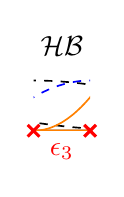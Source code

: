 % !TeX root = ../../../../main.tex
\begin{tikzpicture}
\def\lineWidth{0.6pt}
\def\knotWidth{1.1pt}
\def\knotSize{3pt}
\def\elementWidth{3pt}
\def\colorLevelOne{black}
\def\colorLevelTwo{blue}
\def\colorLevelThree{orange}
\tikzset{% 
	elementLineStyle/.style={%
		color=red,solid,line width=\elementWidth, opacity=0.5
	}
}
\tikzset{% 
	knotsStyle/.style={%
		color=red,line width=\knotWidth,mark size=\knotSize,only marks,mark=x,mark options={solid}
	}
}
\tikzset{% 
	inactive/.style={%
		color=white!75!black,solid,line width=0.5pt
	}
}
\tikzset{% 
	ap/.style={%
		dashed,line width=\lineWidth
	}
}
\tikzset{% 
	am/.style={%
		white!50!black,dotted,line width=0.7pt
	}
}
\tikzset{% 
	aa/.style={%
		solid,line width=\lineWidth
	}
}
\begin{axis}[%
width=2.3cm,
height=2.5cm, %(\overAllHeight-(\basisPlotDepth-1)*\plotSeparator) / \basisPlotDepth, 
    	%xlabel=x,
		%ylabel=Y,
		xmin=0.25,  xmax=0.375,
		ymin=0, ymax=1.08,
		ytick={0,1},
		xtick={-1,0,1},
		tickpos=left,
		ytick align=outside,
		xtick align=outside,
		tick label style ={font=\small},
		label style ={font=\small},
		legend style={ font =\small },
		ymajorgrids=false,
		ticks=none,
		hide axis
		] %

\addplot [color=\colorLevelOne,aa]
table[row sep=crcr]{%
	-1	1\\
	-0.995	0.98\\
	-0.99	0.96\\
	-0.985	0.941\\
	-0.98	0.922\\
	-0.975	0.902\\
	-0.97	0.884\\
	-0.965	0.865\\
	-0.96	0.846\\
	-0.955	0.828\\
	-0.95	0.81\\
	-0.945	0.792\\
	-0.94	0.774\\
	-0.935	0.757\\
	-0.93	0.74\\
	-0.925	0.723\\
	-0.92	0.706\\
	-0.915	0.689\\
	-0.91	0.672\\
	-0.905	0.656\\
	-0.9	0.64\\
	-0.895	0.624\\
	-0.89	0.608\\
	-0.885	0.593\\
	-0.88	0.578\\
	-0.875	0.562\\
	-0.87	0.548\\
	-0.865	0.533\\
	-0.86	0.518\\
	-0.855	0.504\\
	-0.85	0.49\\
	-0.845	0.476\\
	-0.84	0.462\\
	-0.835	0.449\\
	-0.83	0.436\\
	-0.825	0.422\\
	-0.82	0.41\\
	-0.815	0.397\\
	-0.81	0.384\\
	-0.805	0.372\\
	-0.8	0.36\\
	-0.795	0.348\\
	-0.79	0.336\\
	-0.785	0.325\\
	-0.78	0.314\\
	-0.775	0.302\\
	-0.77	0.292\\
	-0.765	0.281\\
	-0.76	0.27\\
	-0.755	0.26\\
	-0.75	0.25\\
	-0.745	0.24\\
	-0.74	0.23\\
	-0.735	0.221\\
	-0.73	0.212\\
	-0.725	0.203\\
	-0.72	0.194\\
	-0.715	0.185\\
	-0.71	0.176\\
	-0.705	0.168\\
	-0.7	0.16\\
	-0.695	0.152\\
	-0.69	0.144\\
	-0.685	0.137\\
	-0.68	0.13\\
	-0.675	0.122\\
	-0.67	0.116\\
	-0.665	0.109\\
	-0.66	0.102\\
	-0.655	0.096\\
	-0.65	0.09\\
	-0.645	0.084\\
	-0.64	0.078\\
	-0.635	0.073\\
	-0.63	0.068\\
	-0.625	0.062\\
	-0.62	0.058\\
	-0.615	0.053\\
	-0.61	0.048\\
	-0.605	0.044\\
	-0.6	0.04\\
	-0.595	0.036\\
	-0.59	0.032\\
	-0.585	0.029\\
	-0.58	0.026\\
	-0.575	0.022\\
	-0.57	0.02\\
	-0.565	0.017\\
	-0.56	0.014\\
	-0.555	0.012\\
	-0.55	0.01\\
	-0.545	0.008\\
	-0.54	0.006\\
	-0.535	0.005\\
	-0.53	0.004\\
	-0.525	0.002\\
	-0.52	0.002\\
	-0.515	0.001\\
	-0.51	0.0\\
	-0.505	0.0\\
	-0.5	0\\
	-0.495	0\\
	-0.49	0\\
	-0.485	0\\
	-0.48	0\\
	-0.475	0\\
	-0.47	0\\
	-0.465	0\\
	-0.46	0\\
	-0.455	0\\
	-0.45	0\\
	-0.445	0\\
	-0.44	0\\
	-0.435	0\\
	-0.43	0\\
	-0.425	0\\
	-0.42	0\\
	-0.415	0\\
	-0.41	0\\
	-0.405	0\\
	-0.4	0\\
	-0.395	0\\
	-0.39	0\\
	-0.385	0\\
	-0.38	0\\
	-0.375	0\\
	-0.37	0\\
	-0.365	0\\
	-0.36	0\\
	-0.355	0\\
	-0.35	0\\
	-0.345	0\\
	-0.34	0\\
	-0.335	0\\
	-0.33	0\\
	-0.325	0\\
	-0.32	0\\
	-0.315	0\\
	-0.31	0\\
	-0.305	0\\
	-0.3	0\\
	-0.295	0\\
	-0.29	0\\
	-0.285	0\\
	-0.28	0\\
	-0.275	0\\
	-0.27	0\\
	-0.265	0\\
	-0.26	0\\
	-0.255	0\\
	-0.25	0\\
	-0.245	0\\
	-0.24	0\\
	-0.235	0\\
	-0.23	0\\
	-0.225	0\\
	-0.22	0\\
	-0.215	0\\
	-0.21	0\\
	-0.205	0\\
	-0.2	0\\
	-0.195	0\\
	-0.19	0\\
	-0.185	0\\
	-0.18	0\\
	-0.175	0\\
	-0.17	0\\
	-0.165	0\\
	-0.16	0\\
	-0.155	0\\
	-0.15	0\\
	-0.145	0\\
	-0.14	0\\
	-0.135	0\\
	-0.13	0\\
	-0.125	0\\
	-0.12	0\\
	-0.115	0\\
	-0.11	0\\
	-0.105	0\\
	-0.1	0\\
	-0.095	0\\
	-0.09	0\\
	-0.085	0\\
	-0.08	0\\
	-0.075	0\\
	-0.07	0\\
	-0.065	0\\
	-0.06	0\\
	-0.055	0\\
	-0.05	0\\
	-0.045	0\\
	-0.04	0\\
	-0.035	0\\
	-0.03	0\\
	-0.025	0\\
	-0.02	0\\
	-0.015	0\\
	-0.01	0\\
	-0.005	0\\
	0	0\\
	0.005	0\\
	0.01	0\\
	0.015	0\\
	0.02	0\\
	0.025	0\\
	0.03	0\\
	0.035	0\\
	0.04	0\\
	0.045	0\\
	0.05	0\\
	0.055	0\\
	0.06	0\\
	0.065	0\\
	0.07	0\\
	0.075	0\\
	0.08	0\\
	0.085	0\\
	0.09	0\\
	0.095	0\\
	0.1	0\\
	0.105	0\\
	0.11	0\\
	0.115	0\\
	0.12	0\\
	0.125	0\\
	0.13	0\\
	0.135	0\\
	0.14	0\\
	0.145	0\\
	0.15	0\\
	0.155	0\\
	0.16	0\\
	0.165	0\\
	0.17	0\\
	0.175	0\\
	0.18	0\\
	0.185	0\\
	0.19	0\\
	0.195	0\\
	0.2	0\\
	0.205	0\\
	0.21	0\\
	0.215	0\\
	0.22	0\\
	0.225	0\\
	0.23	0\\
	0.235	0\\
	0.24	0\\
	0.245	0\\
	0.25	0\\
	0.255	0\\
	0.26	0\\
	0.265	0\\
	0.27	0\\
	0.275	0\\
	0.28	0\\
	0.285	0\\
	0.29	0\\
	0.295	0\\
	0.3	0\\
	0.305	0\\
	0.31	0\\
	0.315	0\\
	0.32	0\\
	0.325	0\\
	0.33	0\\
	0.335	0\\
	0.34	0\\
	0.345	0\\
	0.35	0\\
	0.355	0\\
	0.36	0\\
	0.365	0\\
	0.37	0\\
	0.375	0\\
	0.38	0\\
	0.385	0\\
	0.39	0\\
	0.395	0\\
	0.4	0\\
	0.405	0\\
	0.41	0\\
	0.415	0\\
	0.42	0\\
	0.425	0\\
	0.43	0\\
	0.435	0\\
	0.44	0\\
	0.445	0\\
	0.45	0\\
	0.455	0\\
	0.46	0\\
	0.465	0\\
	0.47	0\\
	0.475	0\\
	0.48	0\\
	0.485	0\\
	0.49	0\\
	0.495	0\\
	0.5	0\\
	0.505	0\\
	0.51	0\\
	0.515	0\\
	0.52	0\\
	0.525	0\\
	0.53	0\\
	0.535	0\\
	0.54	0\\
	0.545	0\\
	0.55	0\\
	0.555	0\\
	0.56	0\\
	0.565	0\\
	0.57	0\\
	0.575	0\\
	0.58	0\\
	0.585	0\\
	0.59	0\\
	0.595	0\\
	0.6	0\\
	0.605	0\\
	0.61	0\\
	0.615	0\\
	0.62	0\\
	0.625	0\\
	0.63	0\\
	0.635	0\\
	0.64	0\\
	0.645	0\\
	0.65	0\\
	0.655	0\\
	0.66	0\\
	0.665	0\\
	0.67	0\\
	0.675	0\\
	0.68	0\\
	0.685	0\\
	0.69	0\\
	0.695	0\\
	0.7	0\\
	0.705	0\\
	0.71	0\\
	0.715	0\\
	0.72	0\\
	0.725	0\\
	0.73	0\\
	0.735	0\\
	0.74	0\\
	0.745	0\\
	0.75	0\\
	0.755	0\\
	0.76	0\\
	0.765	0\\
	0.77	0\\
	0.775	0\\
	0.78	0\\
	0.785	0\\
	0.79	0\\
	0.795	0\\
	0.8	0\\
	0.805	0\\
	0.81	0\\
	0.815	0\\
	0.82	0\\
	0.825	0\\
	0.83	0\\
	0.835	0\\
	0.84	0\\
	0.845	0\\
	0.85	0\\
	0.855	0\\
	0.86	0\\
	0.865	0\\
	0.87	0\\
	0.875	0\\
	0.88	0\\
	0.885	0\\
	0.89	0\\
	0.895	0\\
	0.9	0\\
	0.905	0\\
	0.91	0\\
	0.915	0\\
	0.92	0\\
	0.925	0\\
	0.93	0\\
	0.935	0\\
	0.94	0\\
	0.945	0\\
	0.95	0\\
	0.955	0\\
	0.96	0\\
	0.965	0\\
	0.97	0\\
	0.975	0\\
	0.98	0\\
	0.985	0\\
	0.99	0\\
	0.995	0\\
	1	0\\
};
\addplot [color=\colorLevelOne,aa]
table[row sep=crcr]{%
	-1	0\\
	-0.995	0.02\\
	-0.99	0.039\\
	-0.985	0.059\\
	-0.98	0.078\\
	-0.975	0.096\\
	-0.97	0.115\\
	-0.965	0.133\\
	-0.96	0.15\\
	-0.955	0.168\\
	-0.95	0.185\\
	-0.945	0.202\\
	-0.94	0.218\\
	-0.935	0.235\\
	-0.93	0.251\\
	-0.925	0.266\\
	-0.92	0.282\\
	-0.915	0.297\\
	-0.91	0.311\\
	-0.905	0.326\\
	-0.9	0.34\\
	-0.895	0.354\\
	-0.89	0.367\\
	-0.885	0.381\\
	-0.88	0.394\\
	-0.875	0.406\\
	-0.87	0.419\\
	-0.865	0.431\\
	-0.86	0.442\\
	-0.855	0.454\\
	-0.85	0.465\\
	-0.845	0.476\\
	-0.84	0.486\\
	-0.835	0.497\\
	-0.83	0.507\\
	-0.825	0.516\\
	-0.82	0.526\\
	-0.815	0.535\\
	-0.81	0.543\\
	-0.805	0.552\\
	-0.8	0.56\\
	-0.795	0.568\\
	-0.79	0.575\\
	-0.785	0.583\\
	-0.78	0.59\\
	-0.775	0.596\\
	-0.77	0.603\\
	-0.765	0.609\\
	-0.76	0.614\\
	-0.755	0.62\\
	-0.75	0.625\\
	-0.745	0.63\\
	-0.74	0.634\\
	-0.735	0.639\\
	-0.73	0.643\\
	-0.725	0.646\\
	-0.72	0.65\\
	-0.715	0.653\\
	-0.71	0.655\\
	-0.705	0.658\\
	-0.7	0.66\\
	-0.695	0.662\\
	-0.69	0.663\\
	-0.685	0.665\\
	-0.68	0.666\\
	-0.675	0.666\\
	-0.67	0.667\\
	-0.665	0.667\\
	-0.66	0.666\\
	-0.655	0.666\\
	-0.65	0.665\\
	-0.645	0.664\\
	-0.64	0.662\\
	-0.635	0.661\\
	-0.63	0.659\\
	-0.625	0.656\\
	-0.62	0.654\\
	-0.615	0.651\\
	-0.61	0.647\\
	-0.605	0.644\\
	-0.6	0.64\\
	-0.595	0.636\\
	-0.59	0.631\\
	-0.585	0.627\\
	-0.58	0.622\\
	-0.575	0.616\\
	-0.57	0.611\\
	-0.565	0.605\\
	-0.56	0.598\\
	-0.555	0.592\\
	-0.55	0.585\\
	-0.545	0.578\\
	-0.54	0.57\\
	-0.535	0.563\\
	-0.53	0.555\\
	-0.525	0.546\\
	-0.52	0.538\\
	-0.515	0.529\\
	-0.51	0.519\\
	-0.505	0.51\\
	-0.5	0.5\\
	-0.495	0.49\\
	-0.49	0.48\\
	-0.485	0.47\\
	-0.48	0.461\\
	-0.475	0.451\\
	-0.47	0.442\\
	-0.465	0.432\\
	-0.46	0.423\\
	-0.455	0.414\\
	-0.45	0.405\\
	-0.445	0.396\\
	-0.44	0.387\\
	-0.435	0.378\\
	-0.43	0.37\\
	-0.425	0.361\\
	-0.42	0.353\\
	-0.415	0.344\\
	-0.41	0.336\\
	-0.405	0.328\\
	-0.4	0.32\\
	-0.395	0.312\\
	-0.39	0.304\\
	-0.385	0.296\\
	-0.38	0.289\\
	-0.375	0.281\\
	-0.37	0.274\\
	-0.365	0.266\\
	-0.36	0.259\\
	-0.355	0.252\\
	-0.35	0.245\\
	-0.345	0.238\\
	-0.34	0.231\\
	-0.335	0.224\\
	-0.33	0.218\\
	-0.325	0.211\\
	-0.32	0.205\\
	-0.315	0.198\\
	-0.31	0.192\\
	-0.305	0.186\\
	-0.3	0.18\\
	-0.295	0.174\\
	-0.29	0.168\\
	-0.285	0.162\\
	-0.28	0.157\\
	-0.275	0.151\\
	-0.27	0.146\\
	-0.265	0.14\\
	-0.26	0.135\\
	-0.255	0.13\\
	-0.25	0.125\\
	-0.245	0.12\\
	-0.24	0.115\\
	-0.235	0.11\\
	-0.23	0.106\\
	-0.225	0.101\\
	-0.22	0.097\\
	-0.215	0.092\\
	-0.21	0.088\\
	-0.205	0.084\\
	-0.2	0.08\\
	-0.195	0.076\\
	-0.19	0.072\\
	-0.185	0.068\\
	-0.18	0.065\\
	-0.175	0.061\\
	-0.17	0.058\\
	-0.165	0.054\\
	-0.16	0.051\\
	-0.155	0.048\\
	-0.15	0.045\\
	-0.145	0.042\\
	-0.14	0.039\\
	-0.135	0.036\\
	-0.13	0.034\\
	-0.125	0.031\\
	-0.12	0.029\\
	-0.115	0.026\\
	-0.11	0.024\\
	-0.105	0.022\\
	-0.1	0.02\\
	-0.095	0.018\\
	-0.09	0.016\\
	-0.085	0.014\\
	-0.08	0.013\\
	-0.075	0.011\\
	-0.07	0.01\\
	-0.065	0.008\\
	-0.06	0.007\\
	-0.055	0.006\\
	-0.05	0.005\\
	-0.045	0.004\\
	-0.04	0.003\\
	-0.035	0.002\\
	-0.03	0.002\\
	-0.025	0.001\\
	-0.02	0.001\\
	-0.015	0.0\\
	-0.01	0.0\\
	-0.005	5.0e-05\\
	0	0\\
	0.005	0\\
	0.01	0\\
	0.015	0\\
	0.02	0\\
	0.025	0\\
	0.03	0\\
	0.035	0\\
	0.04	0\\
	0.045	0\\
	0.05	0\\
	0.055	0\\
	0.06	0\\
	0.065	0\\
	0.07	0\\
	0.075	0\\
	0.08	0\\
	0.085	0\\
	0.09	0\\
	0.095	0\\
	0.1	0\\
	0.105	0\\
	0.11	0\\
	0.115	0\\
	0.12	0\\
	0.125	0\\
	0.13	0\\
	0.135	0\\
	0.14	0\\
	0.145	0\\
	0.15	0\\
	0.155	0\\
	0.16	0\\
	0.165	0\\
	0.17	0\\
	0.175	0\\
	0.18	0\\
	0.185	0\\
	0.19	0\\
	0.195	0\\
	0.2	0\\
	0.205	0\\
	0.21	0\\
	0.215	0\\
	0.22	0\\
	0.225	0\\
	0.23	0\\
	0.235	0\\
	0.24	0\\
	0.245	0\\
	0.25	0\\
	0.255	0\\
	0.26	0\\
	0.265	0\\
	0.27	0\\
	0.275	0\\
	0.28	0\\
	0.285	0\\
	0.29	0\\
	0.295	0\\
	0.3	0\\
	0.305	0\\
	0.31	0\\
	0.315	0\\
	0.32	0\\
	0.325	0\\
	0.33	0\\
	0.335	0\\
	0.34	0\\
	0.345	0\\
	0.35	0\\
	0.355	0\\
	0.36	0\\
	0.365	0\\
	0.37	0\\
	0.375	0\\
	0.38	0\\
	0.385	0\\
	0.39	0\\
	0.395	0\\
	0.4	0\\
	0.405	0\\
	0.41	0\\
	0.415	0\\
	0.42	0\\
	0.425	0\\
	0.43	0\\
	0.435	0\\
	0.44	0\\
	0.445	0\\
	0.45	0\\
	0.455	0\\
	0.46	0\\
	0.465	0\\
	0.47	0\\
	0.475	0\\
	0.48	0\\
	0.485	0\\
	0.49	0\\
	0.495	0\\
	0.5	0\\
	0.505	0\\
	0.51	0\\
	0.515	0\\
	0.52	0\\
	0.525	0\\
	0.53	0\\
	0.535	0\\
	0.54	0\\
	0.545	0\\
	0.55	0\\
	0.555	0\\
	0.56	0\\
	0.565	0\\
	0.57	0\\
	0.575	0\\
	0.58	0\\
	0.585	0\\
	0.59	0\\
	0.595	0\\
	0.6	0\\
	0.605	0\\
	0.61	0\\
	0.615	0\\
	0.62	0\\
	0.625	0\\
	0.63	0\\
	0.635	0\\
	0.64	0\\
	0.645	0\\
	0.65	0\\
	0.655	0\\
	0.66	0\\
	0.665	0\\
	0.67	0\\
	0.675	0\\
	0.68	0\\
	0.685	0\\
	0.69	0\\
	0.695	0\\
	0.7	0\\
	0.705	0\\
	0.71	0\\
	0.715	0\\
	0.72	0\\
	0.725	0\\
	0.73	0\\
	0.735	0\\
	0.74	0\\
	0.745	0\\
	0.75	0\\
	0.755	0\\
	0.76	0\\
	0.765	0\\
	0.77	0\\
	0.775	0\\
	0.78	0\\
	0.785	0\\
	0.79	0\\
	0.795	0\\
	0.8	0\\
	0.805	0\\
	0.81	0\\
	0.815	0\\
	0.82	0\\
	0.825	0\\
	0.83	0\\
	0.835	0\\
	0.84	0\\
	0.845	0\\
	0.85	0\\
	0.855	0\\
	0.86	0\\
	0.865	0\\
	0.87	0\\
	0.875	0\\
	0.88	0\\
	0.885	0\\
	0.89	0\\
	0.895	0\\
	0.9	0\\
	0.905	0\\
	0.91	0\\
	0.915	0\\
	0.92	0\\
	0.925	0\\
	0.93	0\\
	0.935	0\\
	0.94	0\\
	0.945	0\\
	0.95	0\\
	0.955	0\\
	0.96	0\\
	0.965	0\\
	0.97	0\\
	0.975	0\\
	0.98	0\\
	0.985	0\\
	0.99	0\\
	0.995	0\\
	1	0\\
};
\addplot [color=\colorLevelOne,ap]
table[row sep=crcr]{%
	-1	0\\
	-0.995	5.0e-05\\
	-0.99	0.0\\
	-0.985	0.0\\
	-0.98	0.001\\
	-0.975	0.001\\
	-0.97	0.002\\
	-0.965	0.002\\
	-0.96	0.003\\
	-0.955	0.004\\
	-0.95	0.005\\
	-0.945	0.006\\
	-0.94	0.007\\
	-0.935	0.008\\
	-0.93	0.01\\
	-0.925	0.011\\
	-0.92	0.013\\
	-0.915	0.014\\
	-0.91	0.016\\
	-0.905	0.018\\
	-0.9	0.02\\
	-0.895	0.022\\
	-0.89	0.024\\
	-0.885	0.026\\
	-0.88	0.029\\
	-0.875	0.031\\
	-0.87	0.034\\
	-0.865	0.036\\
	-0.86	0.039\\
	-0.855	0.042\\
	-0.85	0.045\\
	-0.845	0.048\\
	-0.84	0.051\\
	-0.835	0.054\\
	-0.83	0.058\\
	-0.825	0.061\\
	-0.82	0.065\\
	-0.815	0.068\\
	-0.81	0.072\\
	-0.805	0.076\\
	-0.8	0.08\\
	-0.795	0.084\\
	-0.79	0.088\\
	-0.785	0.092\\
	-0.78	0.097\\
	-0.775	0.101\\
	-0.77	0.106\\
	-0.765	0.11\\
	-0.76	0.115\\
	-0.755	0.12\\
	-0.75	0.125\\
	-0.745	0.13\\
	-0.74	0.135\\
	-0.735	0.14\\
	-0.73	0.146\\
	-0.725	0.151\\
	-0.72	0.157\\
	-0.715	0.162\\
	-0.71	0.168\\
	-0.705	0.174\\
	-0.7	0.18\\
	-0.695	0.186\\
	-0.69	0.192\\
	-0.685	0.198\\
	-0.68	0.205\\
	-0.675	0.211\\
	-0.67	0.218\\
	-0.665	0.224\\
	-0.66	0.231\\
	-0.655	0.238\\
	-0.65	0.245\\
	-0.645	0.252\\
	-0.64	0.259\\
	-0.635	0.266\\
	-0.63	0.274\\
	-0.625	0.281\\
	-0.62	0.289\\
	-0.615	0.296\\
	-0.61	0.304\\
	-0.605	0.312\\
	-0.6	0.32\\
	-0.595	0.328\\
	-0.59	0.336\\
	-0.585	0.344\\
	-0.58	0.353\\
	-0.575	0.361\\
	-0.57	0.37\\
	-0.565	0.378\\
	-0.56	0.387\\
	-0.555	0.396\\
	-0.55	0.405\\
	-0.545	0.414\\
	-0.54	0.423\\
	-0.535	0.432\\
	-0.53	0.442\\
	-0.525	0.451\\
	-0.52	0.461\\
	-0.515	0.47\\
	-0.51	0.48\\
	-0.505	0.49\\
	-0.5	0.5\\
	-0.495	0.51\\
	-0.49	0.52\\
	-0.485	0.529\\
	-0.48	0.538\\
	-0.475	0.547\\
	-0.47	0.556\\
	-0.465	0.565\\
	-0.46	0.574\\
	-0.455	0.582\\
	-0.45	0.59\\
	-0.445	0.598\\
	-0.44	0.606\\
	-0.435	0.613\\
	-0.43	0.62\\
	-0.425	0.627\\
	-0.42	0.634\\
	-0.415	0.641\\
	-0.41	0.648\\
	-0.405	0.654\\
	-0.4	0.66\\
	-0.395	0.666\\
	-0.39	0.672\\
	-0.385	0.677\\
	-0.38	0.682\\
	-0.375	0.688\\
	-0.37	0.692\\
	-0.365	0.697\\
	-0.36	0.702\\
	-0.355	0.706\\
	-0.35	0.71\\
	-0.345	0.714\\
	-0.34	0.718\\
	-0.335	0.721\\
	-0.33	0.724\\
	-0.325	0.728\\
	-0.32	0.73\\
	-0.315	0.733\\
	-0.31	0.736\\
	-0.305	0.738\\
	-0.3	0.74\\
	-0.295	0.742\\
	-0.29	0.744\\
	-0.285	0.745\\
	-0.28	0.746\\
	-0.275	0.748\\
	-0.27	0.748\\
	-0.265	0.749\\
	-0.26	0.75\\
	-0.255	0.75\\
	-0.25	0.75\\
	-0.245	0.75\\
	-0.24	0.75\\
	-0.235	0.749\\
	-0.23	0.748\\
	-0.225	0.748\\
	-0.22	0.746\\
	-0.215	0.745\\
	-0.21	0.744\\
	-0.205	0.742\\
	-0.2	0.74\\
	-0.195	0.738\\
	-0.19	0.736\\
	-0.185	0.733\\
	-0.18	0.73\\
	-0.175	0.728\\
	-0.17	0.724\\
	-0.165	0.721\\
	-0.16	0.718\\
	-0.155	0.714\\
	-0.15	0.71\\
	-0.145	0.706\\
	-0.14	0.702\\
	-0.135	0.697\\
	-0.13	0.692\\
	-0.125	0.688\\
	-0.12	0.682\\
	-0.115	0.677\\
	-0.11	0.672\\
	-0.105	0.666\\
	-0.1	0.66\\
	-0.095	0.654\\
	-0.09	0.648\\
	-0.085	0.641\\
	-0.08	0.634\\
	-0.075	0.627\\
	-0.07	0.62\\
	-0.065	0.613\\
	-0.06	0.606\\
	-0.055	0.598\\
	-0.05	0.59\\
	-0.045	0.582\\
	-0.04	0.574\\
	-0.035	0.565\\
	-0.03	0.556\\
	-0.025	0.547\\
	-0.02	0.538\\
	-0.015	0.529\\
	-0.01	0.52\\
	-0.005	0.51\\
	0	0.5\\
	0.005	0.49\\
	0.01	0.48\\
	0.015	0.47\\
	0.02	0.461\\
	0.025	0.451\\
	0.03	0.442\\
	0.035	0.432\\
	0.04	0.423\\
	0.045	0.414\\
	0.05	0.405\\
	0.055	0.396\\
	0.06	0.387\\
	0.065	0.378\\
	0.07	0.37\\
	0.075	0.361\\
	0.08	0.353\\
	0.085	0.344\\
	0.09	0.336\\
	0.095	0.328\\
	0.1	0.32\\
	0.105	0.312\\
	0.11	0.304\\
	0.115	0.296\\
	0.12	0.289\\
	0.125	0.281\\
	0.13	0.274\\
	0.135	0.266\\
	0.14	0.259\\
	0.145	0.252\\
	0.15	0.245\\
	0.155	0.238\\
	0.16	0.231\\
	0.165	0.224\\
	0.17	0.218\\
	0.175	0.211\\
	0.18	0.205\\
	0.185	0.198\\
	0.19	0.192\\
	0.195	0.186\\
	0.2	0.18\\
	0.205	0.174\\
	0.21	0.168\\
	0.215	0.162\\
	0.22	0.157\\
	0.225	0.151\\
	0.23	0.146\\
	0.235	0.14\\
	0.24	0.135\\
	0.245	0.13\\
	0.25	0.125\\
	0.255	0.12\\
	0.26	0.115\\
	0.265	0.11\\
	0.27	0.106\\
	0.275	0.101\\
	0.28	0.097\\
	0.285	0.092\\
	0.29	0.088\\
	0.295	0.084\\
	0.3	0.08\\
	0.305	0.076\\
	0.31	0.072\\
	0.315	0.068\\
	0.32	0.065\\
	0.325	0.061\\
	0.33	0.058\\
	0.335	0.054\\
	0.34	0.051\\
	0.345	0.048\\
	0.35	0.045\\
	0.355	0.042\\
	0.36	0.039\\
	0.365	0.036\\
	0.37	0.034\\
	0.375	0.031\\
	0.38	0.029\\
	0.385	0.026\\
	0.39	0.024\\
	0.395	0.022\\
	0.4	0.02\\
	0.405	0.018\\
	0.41	0.016\\
	0.415	0.014\\
	0.42	0.013\\
	0.425	0.011\\
	0.43	0.01\\
	0.435	0.008\\
	0.44	0.007\\
	0.445	0.006\\
	0.45	0.005\\
	0.455	0.004\\
	0.46	0.003\\
	0.465	0.002\\
	0.47	0.002\\
	0.475	0.001\\
	0.48	0.001\\
	0.485	0.0\\
	0.49	0.0\\
	0.495	5.0e-05\\
	0.5	0\\
	0.505	0\\
	0.51	0\\
	0.515	0\\
	0.52	0\\
	0.525	0\\
	0.53	0\\
	0.535	0\\
	0.54	0\\
	0.545	0\\
	0.55	0\\
	0.555	0\\
	0.56	0\\
	0.565	0\\
	0.57	0\\
	0.575	0\\
	0.58	0\\
	0.585	0\\
	0.59	0\\
	0.595	0\\
	0.6	0\\
	0.605	0\\
	0.61	0\\
	0.615	0\\
	0.62	0\\
	0.625	0\\
	0.63	0\\
	0.635	0\\
	0.64	0\\
	0.645	0\\
	0.65	0\\
	0.655	0\\
	0.66	0\\
	0.665	0\\
	0.67	0\\
	0.675	0\\
	0.68	0\\
	0.685	0\\
	0.69	0\\
	0.695	0\\
	0.7	0\\
	0.705	0\\
	0.71	0\\
	0.715	0\\
	0.72	0\\
	0.725	0\\
	0.73	0\\
	0.735	0\\
	0.74	0\\
	0.745	0\\
	0.75	0\\
	0.755	0\\
	0.76	0\\
	0.765	0\\
	0.77	0\\
	0.775	0\\
	0.78	0\\
	0.785	0\\
	0.79	0\\
	0.795	0\\
	0.8	0\\
	0.805	0\\
	0.81	0\\
	0.815	0\\
	0.82	0\\
	0.825	0\\
	0.83	0\\
	0.835	0\\
	0.84	0\\
	0.845	0\\
	0.85	0\\
	0.855	0\\
	0.86	0\\
	0.865	0\\
	0.87	0\\
	0.875	0\\
	0.88	0\\
	0.885	0\\
	0.89	0\\
	0.895	0\\
	0.9	0\\
	0.905	0\\
	0.91	0\\
	0.915	0\\
	0.92	0\\
	0.925	0\\
	0.93	0\\
	0.935	0\\
	0.94	0\\
	0.945	0\\
	0.95	0\\
	0.955	0\\
	0.96	0\\
	0.965	0\\
	0.97	0\\
	0.975	0\\
	0.98	0\\
	0.985	0\\
	0.99	0\\
	0.995	0\\
	1	0\\
};
\addplot [color=\colorLevelOne,ap]
table[row sep=crcr]{%
	-1	0\\
	-0.995	0\\
	-0.99	0\\
	-0.985	0\\
	-0.98	0\\
	-0.975	0\\
	-0.97	0\\
	-0.965	0\\
	-0.96	0\\
	-0.955	0\\
	-0.95	0\\
	-0.945	0\\
	-0.94	0\\
	-0.935	0\\
	-0.93	0\\
	-0.925	0\\
	-0.92	0\\
	-0.915	0\\
	-0.91	0\\
	-0.905	0\\
	-0.9	0\\
	-0.895	0\\
	-0.89	0\\
	-0.885	0\\
	-0.88	0\\
	-0.875	0\\
	-0.87	0\\
	-0.865	0\\
	-0.86	0\\
	-0.855	0\\
	-0.85	0\\
	-0.845	0\\
	-0.84	0\\
	-0.835	0\\
	-0.83	0\\
	-0.825	0\\
	-0.82	0\\
	-0.815	0\\
	-0.81	0\\
	-0.805	0\\
	-0.8	0\\
	-0.795	0\\
	-0.79	0\\
	-0.785	0\\
	-0.78	0\\
	-0.775	0\\
	-0.77	0\\
	-0.765	0\\
	-0.76	0\\
	-0.755	0\\
	-0.75	0\\
	-0.745	0\\
	-0.74	0\\
	-0.735	0\\
	-0.73	0\\
	-0.725	0\\
	-0.72	0\\
	-0.715	0\\
	-0.71	0\\
	-0.705	0\\
	-0.7	0\\
	-0.695	0\\
	-0.69	0\\
	-0.685	0\\
	-0.68	0\\
	-0.675	0\\
	-0.67	0\\
	-0.665	0\\
	-0.66	0\\
	-0.655	0\\
	-0.65	0\\
	-0.645	0\\
	-0.64	0\\
	-0.635	0\\
	-0.63	0\\
	-0.625	0\\
	-0.62	0\\
	-0.615	0\\
	-0.61	0\\
	-0.605	0\\
	-0.6	0\\
	-0.595	0\\
	-0.59	0\\
	-0.585	0\\
	-0.58	0\\
	-0.575	0\\
	-0.57	0\\
	-0.565	0\\
	-0.56	0\\
	-0.555	0\\
	-0.55	0\\
	-0.545	0\\
	-0.54	0\\
	-0.535	0\\
	-0.53	0\\
	-0.525	0\\
	-0.52	0\\
	-0.515	0\\
	-0.51	0\\
	-0.505	0\\
	-0.5	0\\
	-0.495	5.0e-05\\
	-0.49	0.0\\
	-0.485	0.0\\
	-0.48	0.001\\
	-0.475	0.001\\
	-0.47	0.002\\
	-0.465	0.002\\
	-0.46	0.003\\
	-0.455	0.004\\
	-0.45	0.005\\
	-0.445	0.006\\
	-0.44	0.007\\
	-0.435	0.008\\
	-0.43	0.01\\
	-0.425	0.011\\
	-0.42	0.013\\
	-0.415	0.014\\
	-0.41	0.016\\
	-0.405	0.018\\
	-0.4	0.02\\
	-0.395	0.022\\
	-0.39	0.024\\
	-0.385	0.026\\
	-0.38	0.029\\
	-0.375	0.031\\
	-0.37	0.034\\
	-0.365	0.036\\
	-0.36	0.039\\
	-0.355	0.042\\
	-0.35	0.045\\
	-0.345	0.048\\
	-0.34	0.051\\
	-0.335	0.054\\
	-0.33	0.058\\
	-0.325	0.061\\
	-0.32	0.065\\
	-0.315	0.068\\
	-0.31	0.072\\
	-0.305	0.076\\
	-0.3	0.08\\
	-0.295	0.084\\
	-0.29	0.088\\
	-0.285	0.092\\
	-0.28	0.097\\
	-0.275	0.101\\
	-0.27	0.106\\
	-0.265	0.11\\
	-0.26	0.115\\
	-0.255	0.12\\
	-0.25	0.125\\
	-0.245	0.13\\
	-0.24	0.135\\
	-0.235	0.14\\
	-0.23	0.146\\
	-0.225	0.151\\
	-0.22	0.157\\
	-0.215	0.162\\
	-0.21	0.168\\
	-0.205	0.174\\
	-0.2	0.18\\
	-0.195	0.186\\
	-0.19	0.192\\
	-0.185	0.198\\
	-0.18	0.205\\
	-0.175	0.211\\
	-0.17	0.218\\
	-0.165	0.224\\
	-0.16	0.231\\
	-0.155	0.238\\
	-0.15	0.245\\
	-0.145	0.252\\
	-0.14	0.259\\
	-0.135	0.266\\
	-0.13	0.274\\
	-0.125	0.281\\
	-0.12	0.289\\
	-0.115	0.296\\
	-0.11	0.304\\
	-0.105	0.312\\
	-0.1	0.32\\
	-0.095	0.328\\
	-0.09	0.336\\
	-0.085	0.344\\
	-0.08	0.353\\
	-0.075	0.361\\
	-0.07	0.37\\
	-0.065	0.378\\
	-0.06	0.387\\
	-0.055	0.396\\
	-0.05	0.405\\
	-0.045	0.414\\
	-0.04	0.423\\
	-0.035	0.432\\
	-0.03	0.442\\
	-0.025	0.451\\
	-0.02	0.461\\
	-0.015	0.47\\
	-0.01	0.48\\
	-0.005	0.49\\
	0	0.5\\
	0.005	0.51\\
	0.01	0.52\\
	0.015	0.529\\
	0.02	0.538\\
	0.025	0.547\\
	0.03	0.556\\
	0.035	0.565\\
	0.04	0.574\\
	0.045	0.582\\
	0.05	0.59\\
	0.055	0.598\\
	0.06	0.606\\
	0.065	0.613\\
	0.07	0.62\\
	0.075	0.627\\
	0.08	0.634\\
	0.085	0.641\\
	0.09	0.648\\
	0.095	0.654\\
	0.1	0.66\\
	0.105	0.666\\
	0.11	0.672\\
	0.115	0.677\\
	0.12	0.682\\
	0.125	0.688\\
	0.13	0.692\\
	0.135	0.697\\
	0.14	0.702\\
	0.145	0.706\\
	0.15	0.71\\
	0.155	0.714\\
	0.16	0.718\\
	0.165	0.721\\
	0.17	0.724\\
	0.175	0.728\\
	0.18	0.73\\
	0.185	0.733\\
	0.19	0.736\\
	0.195	0.738\\
	0.2	0.74\\
	0.205	0.742\\
	0.21	0.744\\
	0.215	0.745\\
	0.22	0.746\\
	0.225	0.748\\
	0.23	0.748\\
	0.235	0.749\\
	0.24	0.75\\
	0.245	0.75\\
	0.25	0.75\\
	0.255	0.75\\
	0.26	0.75\\
	0.265	0.749\\
	0.27	0.748\\
	0.275	0.748\\
	0.28	0.746\\
	0.285	0.745\\
	0.29	0.744\\
	0.295	0.742\\
	0.3	0.74\\
	0.305	0.738\\
	0.31	0.736\\
	0.315	0.733\\
	0.32	0.73\\
	0.325	0.728\\
	0.33	0.724\\
	0.335	0.721\\
	0.34	0.718\\
	0.345	0.714\\
	0.35	0.71\\
	0.355	0.706\\
	0.36	0.702\\
	0.365	0.697\\
	0.37	0.692\\
	0.375	0.688\\
	0.38	0.682\\
	0.385	0.677\\
	0.39	0.672\\
	0.395	0.666\\
	0.4	0.66\\
	0.405	0.654\\
	0.41	0.648\\
	0.415	0.641\\
	0.42	0.634\\
	0.425	0.627\\
	0.43	0.62\\
	0.435	0.613\\
	0.44	0.606\\
	0.445	0.598\\
	0.45	0.59\\
	0.455	0.582\\
	0.46	0.574\\
	0.465	0.565\\
	0.47	0.556\\
	0.475	0.547\\
	0.48	0.538\\
	0.485	0.529\\
	0.49	0.52\\
	0.495	0.51\\
	0.5	0.5\\
	0.505	0.49\\
	0.51	0.48\\
	0.515	0.47\\
	0.52	0.461\\
	0.525	0.451\\
	0.53	0.442\\
	0.535	0.432\\
	0.54	0.423\\
	0.545	0.414\\
	0.55	0.405\\
	0.555	0.396\\
	0.56	0.387\\
	0.565	0.378\\
	0.57	0.37\\
	0.575	0.361\\
	0.58	0.353\\
	0.585	0.344\\
	0.59	0.336\\
	0.595	0.328\\
	0.6	0.32\\
	0.605	0.312\\
	0.61	0.304\\
	0.615	0.296\\
	0.62	0.289\\
	0.625	0.281\\
	0.63	0.274\\
	0.635	0.266\\
	0.64	0.259\\
	0.645	0.252\\
	0.65	0.245\\
	0.655	0.238\\
	0.66	0.231\\
	0.665	0.224\\
	0.67	0.218\\
	0.675	0.211\\
	0.68	0.205\\
	0.685	0.198\\
	0.69	0.192\\
	0.695	0.186\\
	0.7	0.18\\
	0.705	0.174\\
	0.71	0.168\\
	0.715	0.162\\
	0.72	0.157\\
	0.725	0.151\\
	0.73	0.146\\
	0.735	0.14\\
	0.74	0.135\\
	0.745	0.13\\
	0.75	0.125\\
	0.755	0.12\\
	0.76	0.115\\
	0.765	0.11\\
	0.77	0.106\\
	0.775	0.101\\
	0.78	0.097\\
	0.785	0.092\\
	0.79	0.088\\
	0.795	0.084\\
	0.8	0.08\\
	0.805	0.076\\
	0.81	0.072\\
	0.815	0.068\\
	0.82	0.065\\
	0.825	0.061\\
	0.83	0.058\\
	0.835	0.054\\
	0.84	0.051\\
	0.845	0.048\\
	0.85	0.045\\
	0.855	0.042\\
	0.86	0.039\\
	0.865	0.036\\
	0.87	0.034\\
	0.875	0.031\\
	0.88	0.029\\
	0.885	0.026\\
	0.89	0.024\\
	0.895	0.022\\
	0.9	0.02\\
	0.905	0.018\\
	0.91	0.016\\
	0.915	0.014\\
	0.92	0.013\\
	0.925	0.011\\
	0.93	0.01\\
	0.935	0.008\\
	0.94	0.007\\
	0.945	0.006\\
	0.95	0.005\\
	0.955	0.004\\
	0.96	0.003\\
	0.965	0.002\\
	0.97	0.002\\
	0.975	0.001\\
	0.98	0.001\\
	0.985	0.0\\
	0.99	0.0\\
	0.995	5.0e-05\\
	1	0\\
};
\addplot [color=\colorLevelOne,aa]
table[row sep=crcr]{%
	-1	0\\
	-0.995	0\\
	-0.99	0\\
	-0.985	0\\
	-0.98	0\\
	-0.975	0\\
	-0.97	0\\
	-0.965	0\\
	-0.96	0\\
	-0.955	0\\
	-0.95	0\\
	-0.945	0\\
	-0.94	0\\
	-0.935	0\\
	-0.93	0\\
	-0.925	0\\
	-0.92	0\\
	-0.915	0\\
	-0.91	0\\
	-0.905	0\\
	-0.9	0\\
	-0.895	0\\
	-0.89	0\\
	-0.885	0\\
	-0.88	0\\
	-0.875	0\\
	-0.87	0\\
	-0.865	0\\
	-0.86	0\\
	-0.855	0\\
	-0.85	0\\
	-0.845	0\\
	-0.84	0\\
	-0.835	0\\
	-0.83	0\\
	-0.825	0\\
	-0.82	0\\
	-0.815	0\\
	-0.81	0\\
	-0.805	0\\
	-0.8	0\\
	-0.795	0\\
	-0.79	0\\
	-0.785	0\\
	-0.78	0\\
	-0.775	0\\
	-0.77	0\\
	-0.765	0\\
	-0.76	0\\
	-0.755	0\\
	-0.75	0\\
	-0.745	0\\
	-0.74	0\\
	-0.735	0\\
	-0.73	0\\
	-0.725	0\\
	-0.72	0\\
	-0.715	0\\
	-0.71	0\\
	-0.705	0\\
	-0.7	0\\
	-0.695	0\\
	-0.69	0\\
	-0.685	0\\
	-0.68	0\\
	-0.675	0\\
	-0.67	0\\
	-0.665	0\\
	-0.66	0\\
	-0.655	0\\
	-0.65	0\\
	-0.645	0\\
	-0.64	0\\
	-0.635	0\\
	-0.63	0\\
	-0.625	0\\
	-0.62	0\\
	-0.615	0\\
	-0.61	0\\
	-0.605	0\\
	-0.6	0\\
	-0.595	0\\
	-0.59	0\\
	-0.585	0\\
	-0.58	0\\
	-0.575	0\\
	-0.57	0\\
	-0.565	0\\
	-0.56	0\\
	-0.555	0\\
	-0.55	0\\
	-0.545	0\\
	-0.54	0\\
	-0.535	0\\
	-0.53	0\\
	-0.525	0\\
	-0.52	0\\
	-0.515	0\\
	-0.51	0\\
	-0.505	0\\
	-0.5	0\\
	-0.495	0\\
	-0.49	0\\
	-0.485	0\\
	-0.48	0\\
	-0.475	0\\
	-0.47	0\\
	-0.465	0\\
	-0.46	0\\
	-0.455	0\\
	-0.45	0\\
	-0.445	0\\
	-0.44	0\\
	-0.435	0\\
	-0.43	0\\
	-0.425	0\\
	-0.42	0\\
	-0.415	0\\
	-0.41	0\\
	-0.405	0\\
	-0.4	0\\
	-0.395	0\\
	-0.39	0\\
	-0.385	0\\
	-0.38	0\\
	-0.375	0\\
	-0.37	0\\
	-0.365	0\\
	-0.36	0\\
	-0.355	0\\
	-0.35	0\\
	-0.345	0\\
	-0.34	0\\
	-0.335	0\\
	-0.33	0\\
	-0.325	0\\
	-0.32	0\\
	-0.315	0\\
	-0.31	0\\
	-0.305	0\\
	-0.3	0\\
	-0.295	0\\
	-0.29	0\\
	-0.285	0\\
	-0.28	0\\
	-0.275	0\\
	-0.27	0\\
	-0.265	0\\
	-0.26	0\\
	-0.255	0\\
	-0.25	0\\
	-0.245	0\\
	-0.24	0\\
	-0.235	0\\
	-0.23	0\\
	-0.225	0\\
	-0.22	0\\
	-0.215	0\\
	-0.21	0\\
	-0.205	0\\
	-0.2	0\\
	-0.195	0\\
	-0.19	0\\
	-0.185	0\\
	-0.18	0\\
	-0.175	0\\
	-0.17	0\\
	-0.165	0\\
	-0.16	0\\
	-0.155	0\\
	-0.15	0\\
	-0.145	0\\
	-0.14	0\\
	-0.135	0\\
	-0.13	0\\
	-0.125	0\\
	-0.12	0\\
	-0.115	0\\
	-0.11	0\\
	-0.105	0\\
	-0.1	0\\
	-0.095	0\\
	-0.09	0\\
	-0.085	0\\
	-0.08	0\\
	-0.075	0\\
	-0.07	0\\
	-0.065	0\\
	-0.06	0\\
	-0.055	0\\
	-0.05	0\\
	-0.045	0\\
	-0.04	0\\
	-0.035	0\\
	-0.03	0\\
	-0.025	0\\
	-0.02	0\\
	-0.015	0\\
	-0.01	0\\
	-0.005	0\\
	0	0\\
	0.005	0\\
	0.01	0\\
	0.015	0\\
	0.02	0\\
	0.025	0\\
	0.03	0\\
	0.035	0\\
	0.04	0\\
	0.045	0\\
	0.05	0\\
	0.055	0\\
	0.06	0\\
	0.065	0\\
	0.07	0\\
	0.075	0\\
	0.08	0\\
	0.085	0\\
	0.09	0\\
	0.095	0\\
	0.1	0\\
	0.105	0\\
	0.11	0\\
	0.115	0\\
	0.12	0\\
	0.125	0\\
	0.13	0\\
	0.135	0\\
	0.14	0\\
	0.145	0\\
	0.15	0\\
	0.155	0\\
	0.16	0\\
	0.165	0\\
	0.17	0\\
	0.175	0\\
	0.18	0\\
	0.185	0\\
	0.19	0\\
	0.195	0\\
	0.2	0\\
	0.205	0\\
	0.21	0\\
	0.215	0\\
	0.22	0\\
	0.225	0\\
	0.23	0\\
	0.235	0\\
	0.24	0\\
	0.245	0\\
	0.25	0\\
	0.255	0\\
	0.26	0\\
	0.265	0\\
	0.27	0\\
	0.275	0\\
	0.28	0\\
	0.285	0\\
	0.29	0\\
	0.295	0\\
	0.3	0\\
	0.305	0\\
	0.31	0\\
	0.315	0\\
	0.32	0\\
	0.325	0\\
	0.33	0\\
	0.335	0\\
	0.34	0\\
	0.345	0\\
	0.35	0\\
	0.355	0\\
	0.36	0\\
	0.365	0\\
	0.37	0\\
	0.375	0\\
	0.38	0\\
	0.385	0\\
	0.39	0\\
	0.395	0\\
	0.4	0\\
	0.405	0\\
	0.41	0\\
	0.415	0\\
	0.42	0\\
	0.425	0\\
	0.43	0\\
	0.435	0\\
	0.44	0\\
	0.445	0\\
	0.45	0\\
	0.455	0\\
	0.46	0\\
	0.465	0\\
	0.47	0\\
	0.475	0\\
	0.48	0\\
	0.485	0\\
	0.49	0\\
	0.495	0\\
	0.5	0\\
	0.505	0\\
	0.51	0\\
	0.515	0\\
	0.52	0\\
	0.525	0\\
	0.53	0\\
	0.535	0\\
	0.54	0\\
	0.545	0\\
	0.55	0\\
	0.555	0\\
	0.56	0\\
	0.565	0\\
	0.57	0\\
	0.575	0\\
	0.58	0\\
	0.585	0\\
	0.59	0\\
	0.595	0\\
	0.6	0\\
	0.605	0\\
	0.61	0\\
	0.615	0\\
	0.62	0\\
	0.625	0\\
	0.63	0\\
	0.635	0\\
	0.64	0\\
	0.645	0\\
	0.65	0\\
	0.655	0\\
	0.66	0\\
	0.665	0\\
	0.67	0\\
	0.675	0\\
	0.68	0\\
	0.685	0\\
	0.69	0\\
	0.695	0\\
	0.7	0\\
	0.705	0\\
	0.71	0\\
	0.715	0\\
	0.72	0\\
	0.725	0\\
	0.73	0\\
	0.735	0\\
	0.74	0\\
	0.745	0\\
	0.75	0\\
	0.755	0\\
	0.76	0\\
	0.765	0\\
	0.77	0\\
	0.775	0\\
	0.78	0\\
	0.785	0\\
	0.79	0\\
	0.795	0\\
	0.8	0\\
	0.805	0\\
	0.81	0\\
	0.815	0\\
	0.82	0\\
	0.825	0\\
	0.83	0\\
	0.835	0\\
	0.84	0\\
	0.845	0\\
	0.85	0\\
	0.855	0\\
	0.86	0\\
	0.865	0\\
	0.87	0\\
	0.875	0\\
	0.88	0\\
	0.885	0\\
	0.89	0\\
	0.895	0\\
	0.9	0\\
	0.905	0\\
	0.91	0\\
	0.915	0\\
	0.92	0\\
	0.925	0\\
	0.93	0\\
	0.935	0\\
	0.94	0\\
	0.945	0\\
	0.95	0\\
	0.955	0\\
	0.96	0\\
	0.965	0\\
	0.97	0\\
	0.975	0\\
	0.98	0\\
	0.985	0\\
	0.99	0\\
	0.995	0\\
	1	0\\
};
\addplot [color=\colorLevelOne,aa]
table[row sep=crcr]{%
	-1	0\\
	-0.995	0\\
	-0.99	0\\
	-0.985	0\\
	-0.98	0\\
	-0.975	0\\
	-0.97	0\\
	-0.965	0\\
	-0.96	0\\
	-0.955	0\\
	-0.95	0\\
	-0.945	0\\
	-0.94	0\\
	-0.935	0\\
	-0.93	0\\
	-0.925	0\\
	-0.92	0\\
	-0.915	0\\
	-0.91	0\\
	-0.905	0\\
	-0.9	0\\
	-0.895	0\\
	-0.89	0\\
	-0.885	0\\
	-0.88	0\\
	-0.875	0\\
	-0.87	0\\
	-0.865	0\\
	-0.86	0\\
	-0.855	0\\
	-0.85	0\\
	-0.845	0\\
	-0.84	0\\
	-0.835	0\\
	-0.83	0\\
	-0.825	0\\
	-0.82	0\\
	-0.815	0\\
	-0.81	0\\
	-0.805	0\\
	-0.8	0\\
	-0.795	0\\
	-0.79	0\\
	-0.785	0\\
	-0.78	0\\
	-0.775	0\\
	-0.77	0\\
	-0.765	0\\
	-0.76	0\\
	-0.755	0\\
	-0.75	0\\
	-0.745	0\\
	-0.74	0\\
	-0.735	0\\
	-0.73	0\\
	-0.725	0\\
	-0.72	0\\
	-0.715	0\\
	-0.71	0\\
	-0.705	0\\
	-0.7	0\\
	-0.695	0\\
	-0.69	0\\
	-0.685	0\\
	-0.68	0\\
	-0.675	0\\
	-0.67	0\\
	-0.665	0\\
	-0.66	0\\
	-0.655	0\\
	-0.65	0\\
	-0.645	0\\
	-0.64	0\\
	-0.635	0\\
	-0.63	0\\
	-0.625	0\\
	-0.62	0\\
	-0.615	0\\
	-0.61	0\\
	-0.605	0\\
	-0.6	0\\
	-0.595	0\\
	-0.59	0\\
	-0.585	0\\
	-0.58	0\\
	-0.575	0\\
	-0.57	0\\
	-0.565	0\\
	-0.56	0\\
	-0.555	0\\
	-0.55	0\\
	-0.545	0\\
	-0.54	0\\
	-0.535	0\\
	-0.53	0\\
	-0.525	0\\
	-0.52	0\\
	-0.515	0\\
	-0.51	0\\
	-0.505	0\\
	-0.5	0\\
	-0.495	0\\
	-0.49	0\\
	-0.485	0\\
	-0.48	0\\
	-0.475	0\\
	-0.47	0\\
	-0.465	0\\
	-0.46	0\\
	-0.455	0\\
	-0.45	0\\
	-0.445	0\\
	-0.44	0\\
	-0.435	0\\
	-0.43	0\\
	-0.425	0\\
	-0.42	0\\
	-0.415	0\\
	-0.41	0\\
	-0.405	0\\
	-0.4	0\\
	-0.395	0\\
	-0.39	0\\
	-0.385	0\\
	-0.38	0\\
	-0.375	0\\
	-0.37	0\\
	-0.365	0\\
	-0.36	0\\
	-0.355	0\\
	-0.35	0\\
	-0.345	0\\
	-0.34	0\\
	-0.335	0\\
	-0.33	0\\
	-0.325	0\\
	-0.32	0\\
	-0.315	0\\
	-0.31	0\\
	-0.305	0\\
	-0.3	0\\
	-0.295	0\\
	-0.29	0\\
	-0.285	0\\
	-0.28	0\\
	-0.275	0\\
	-0.27	0\\
	-0.265	0\\
	-0.26	0\\
	-0.255	0\\
	-0.25	0\\
	-0.245	0\\
	-0.24	0\\
	-0.235	0\\
	-0.23	0\\
	-0.225	0\\
	-0.22	0\\
	-0.215	0\\
	-0.21	0\\
	-0.205	0\\
	-0.2	0\\
	-0.195	0\\
	-0.19	0\\
	-0.185	0\\
	-0.18	0\\
	-0.175	0\\
	-0.17	0\\
	-0.165	0\\
	-0.16	0\\
	-0.155	0\\
	-0.15	0\\
	-0.145	0\\
	-0.14	0\\
	-0.135	0\\
	-0.13	0\\
	-0.125	0\\
	-0.12	0\\
	-0.115	0\\
	-0.11	0\\
	-0.105	0\\
	-0.1	0\\
	-0.095	0\\
	-0.09	0\\
	-0.085	0\\
	-0.08	0\\
	-0.075	0\\
	-0.07	0\\
	-0.065	0\\
	-0.06	0\\
	-0.055	0\\
	-0.05	0\\
	-0.045	0\\
	-0.04	0\\
	-0.035	0\\
	-0.03	0\\
	-0.025	0\\
	-0.02	0\\
	-0.015	0\\
	-0.01	0\\
	-0.005	0\\
	0	0\\
	0.005	0\\
	0.01	0\\
	0.015	0\\
	0.02	0\\
	0.025	0\\
	0.03	0\\
	0.035	0\\
	0.04	0\\
	0.045	0\\
	0.05	0\\
	0.055	0\\
	0.06	0\\
	0.065	0\\
	0.07	0\\
	0.075	0\\
	0.08	0\\
	0.085	0\\
	0.09	0\\
	0.095	0\\
	0.1	0\\
	0.105	0\\
	0.11	0\\
	0.115	0\\
	0.12	0\\
	0.125	0\\
	0.13	0\\
	0.135	0\\
	0.14	0\\
	0.145	0\\
	0.15	0\\
	0.155	0\\
	0.16	0\\
	0.165	0\\
	0.17	0\\
	0.175	0\\
	0.18	0\\
	0.185	0\\
	0.19	0\\
	0.195	0\\
	0.2	0\\
	0.205	0\\
	0.21	0\\
	0.215	0\\
	0.22	0\\
	0.225	0\\
	0.23	0\\
	0.235	0\\
	0.24	0\\
	0.245	0\\
	0.25	0\\
	0.255	0\\
	0.26	0\\
	0.265	0\\
	0.27	0\\
	0.275	0\\
	0.28	0\\
	0.285	0\\
	0.29	0\\
	0.295	0\\
	0.3	0\\
	0.305	0\\
	0.31	0\\
	0.315	0\\
	0.32	0\\
	0.325	0\\
	0.33	0\\
	0.335	0\\
	0.34	0\\
	0.345	0\\
	0.35	0\\
	0.355	0\\
	0.36	0\\
	0.365	0\\
	0.37	0\\
	0.375	0\\
	0.38	0\\
	0.385	0\\
	0.39	0\\
	0.395	0\\
	0.4	0\\
	0.405	0\\
	0.41	0\\
	0.415	0\\
	0.42	0\\
	0.425	0\\
	0.43	0\\
	0.435	0\\
	0.44	0\\
	0.445	0\\
	0.45	0\\
	0.455	0\\
	0.46	0\\
	0.465	0\\
	0.47	0\\
	0.475	0\\
	0.48	0\\
	0.485	0\\
	0.49	0\\
	0.495	0\\
	0.5	0\\
	0.505	0\\
	0.51	0\\
	0.515	0\\
	0.52	0\\
	0.525	0\\
	0.53	0\\
	0.535	0\\
	0.54	0\\
	0.545	0\\
	0.55	0\\
	0.555	0\\
	0.56	0\\
	0.565	0\\
	0.57	0\\
	0.575	0\\
	0.58	0\\
	0.585	0\\
	0.59	0\\
	0.595	0\\
	0.6	0\\
	0.605	0\\
	0.61	0\\
	0.615	0\\
	0.62	0\\
	0.625	0\\
	0.63	0\\
	0.635	0\\
	0.64	0\\
	0.645	0\\
	0.65	0\\
	0.655	0\\
	0.66	0\\
	0.665	0\\
	0.67	0\\
	0.675	0\\
	0.68	0\\
	0.685	0\\
	0.69	0\\
	0.695	0\\
	0.7	0\\
	0.705	0\\
	0.71	0\\
	0.715	0\\
	0.72	0\\
	0.725	0\\
	0.73	0\\
	0.735	0\\
	0.74	0\\
	0.745	0\\
	0.75	0\\
	0.755	0\\
	0.76	0\\
	0.765	0\\
	0.77	0\\
	0.775	0\\
	0.78	0\\
	0.785	0\\
	0.79	0\\
	0.795	0\\
	0.8	0\\
	0.805	0\\
	0.81	0\\
	0.815	0\\
	0.82	0\\
	0.825	0\\
	0.83	0\\
	0.835	0\\
	0.84	0\\
	0.845	0\\
	0.85	0\\
	0.855	0\\
	0.86	0\\
	0.865	0\\
	0.87	0\\
	0.875	0\\
	0.88	0\\
	0.885	0\\
	0.89	0\\
	0.895	0\\
	0.9	0\\
	0.905	0\\
	0.91	0\\
	0.915	0\\
	0.92	0\\
	0.925	0\\
	0.93	0\\
	0.935	0\\
	0.94	0\\
	0.945	0\\
	0.95	0\\
	0.955	0\\
	0.96	0\\
	0.965	0\\
	0.97	0\\
	0.975	0\\
	0.98	0\\
	0.985	0\\
	0.99	0\\
	0.995	0\\
	1	0\\
};
\addplot [color=\colorLevelTwo,ap]
table[row sep=crcr]{%
	-1	0\\
	-0.995	0\\
	-0.99	0\\
	-0.985	0\\
	-0.98	0\\
	-0.975	0\\
	-0.97	0\\
	-0.965	0\\
	-0.96	0\\
	-0.955	0\\
	-0.95	0\\
	-0.945	0\\
	-0.94	0\\
	-0.935	0\\
	-0.93	0\\
	-0.925	0\\
	-0.92	0\\
	-0.915	0\\
	-0.91	0\\
	-0.905	0\\
	-0.9	0\\
	-0.895	0\\
	-0.89	0\\
	-0.885	0\\
	-0.88	0\\
	-0.875	0\\
	-0.87	0\\
	-0.865	0\\
	-0.86	0\\
	-0.855	0\\
	-0.85	0\\
	-0.845	0\\
	-0.84	0\\
	-0.835	0\\
	-0.83	0\\
	-0.825	0\\
	-0.82	0\\
	-0.815	0\\
	-0.81	0\\
	-0.805	0\\
	-0.8	0\\
	-0.795	0\\
	-0.79	0\\
	-0.785	0\\
	-0.78	0\\
	-0.775	0\\
	-0.77	0\\
	-0.765	0\\
	-0.76	0\\
	-0.755	0\\
	-0.75	0\\
	-0.745	0\\
	-0.74	0\\
	-0.735	0\\
	-0.73	0\\
	-0.725	0\\
	-0.72	0\\
	-0.715	0\\
	-0.71	0\\
	-0.705	0\\
	-0.7	0\\
	-0.695	0\\
	-0.69	0\\
	-0.685	0\\
	-0.68	0\\
	-0.675	0\\
	-0.67	0\\
	-0.665	0\\
	-0.66	0\\
	-0.655	0\\
	-0.65	0\\
	-0.645	0\\
	-0.64	0\\
	-0.635	0\\
	-0.63	0\\
	-0.625	0\\
	-0.62	0\\
	-0.615	0\\
	-0.61	0\\
	-0.605	0\\
	-0.6	0\\
	-0.595	0\\
	-0.59	0\\
	-0.585	0\\
	-0.58	0\\
	-0.575	0\\
	-0.57	0\\
	-0.565	0\\
	-0.56	0\\
	-0.555	0\\
	-0.55	0\\
	-0.545	0\\
	-0.54	0\\
	-0.535	0\\
	-0.53	0\\
	-0.525	0\\
	-0.52	0\\
	-0.515	0\\
	-0.51	0\\
	-0.505	0\\
	-0.5	0\\
	-0.495	0\\
	-0.49	0\\
	-0.485	0\\
	-0.48	0\\
	-0.475	0\\
	-0.47	0\\
	-0.465	0\\
	-0.46	0\\
	-0.455	0\\
	-0.45	0\\
	-0.445	0\\
	-0.44	0\\
	-0.435	0\\
	-0.43	0\\
	-0.425	0\\
	-0.42	0\\
	-0.415	0\\
	-0.41	0\\
	-0.405	0\\
	-0.4	0\\
	-0.395	0\\
	-0.39	0\\
	-0.385	0\\
	-0.38	0\\
	-0.375	0\\
	-0.37	0\\
	-0.365	0\\
	-0.36	0\\
	-0.355	0\\
	-0.35	0\\
	-0.345	0\\
	-0.34	0\\
	-0.335	0\\
	-0.33	0\\
	-0.325	0\\
	-0.32	0\\
	-0.315	0\\
	-0.31	0\\
	-0.305	0\\
	-0.3	0\\
	-0.295	0\\
	-0.29	0\\
	-0.285	0\\
	-0.28	0\\
	-0.275	0\\
	-0.27	0\\
	-0.265	0\\
	-0.26	0\\
	-0.255	0\\
	-0.25	0\\
	-0.245	0\\
	-0.24	0\\
	-0.235	0\\
	-0.23	0\\
	-0.225	0\\
	-0.22	0\\
	-0.215	0\\
	-0.21	0\\
	-0.205	0\\
	-0.2	0\\
	-0.195	0\\
	-0.19	0\\
	-0.185	0\\
	-0.18	0\\
	-0.175	0\\
	-0.17	0\\
	-0.165	0\\
	-0.16	0\\
	-0.155	0\\
	-0.15	0\\
	-0.145	0\\
	-0.14	0\\
	-0.135	0\\
	-0.13	0\\
	-0.125	0\\
	-0.12	0\\
	-0.115	0\\
	-0.11	0\\
	-0.105	0\\
	-0.1	0\\
	-0.095	0\\
	-0.09	0\\
	-0.085	0\\
	-0.08	0\\
	-0.075	0\\
	-0.07	0\\
	-0.065	0\\
	-0.06	0\\
	-0.055	0\\
	-0.05	0\\
	-0.045	0\\
	-0.04	0\\
	-0.035	0\\
	-0.03	0\\
	-0.025	0\\
	-0.02	0\\
	-0.015	0\\
	-0.01	0\\
	-0.005	0\\
	0	0\\
	0.005	0\\
	0.01	0\\
	0.015	0\\
	0.02	0\\
	0.025	0\\
	0.03	0\\
	0.035	0\\
	0.04	0\\
	0.045	0\\
	0.05	0\\
	0.055	0\\
	0.06	0\\
	0.065	0\\
	0.07	0\\
	0.075	0\\
	0.08	0\\
	0.085	0\\
	0.09	0\\
	0.095	0\\
	0.1	0\\
	0.105	0\\
	0.11	0\\
	0.115	0\\
	0.12	0\\
	0.125	0\\
	0.13	0\\
	0.135	0\\
	0.14	0\\
	0.145	0\\
	0.15	0\\
	0.155	0\\
	0.16	0\\
	0.165	0\\
	0.17	0\\
	0.175	0\\
	0.18	0\\
	0.185	0\\
	0.19	0\\
	0.195	0\\
	0.2	0\\
	0.205	0\\
	0.21	0\\
	0.215	0\\
	0.22	0\\
	0.225	0\\
	0.23	0\\
	0.235	0\\
	0.24	0\\
	0.245	0\\
	0.25	0\\
	0.255	0\\
	0.26	0\\
	0.265	0\\
	0.27	0\\
	0.275	0\\
	0.28	0\\
	0.285	0\\
	0.29	0\\
	0.295	0\\
	0.3	0\\
	0.305	0\\
	0.31	0\\
	0.315	0\\
	0.32	0\\
	0.325	0\\
	0.33	0\\
	0.335	0\\
	0.34	0\\
	0.345	0\\
	0.35	0\\
	0.355	0\\
	0.36	0\\
	0.365	0\\
	0.37	0\\
	0.375	0\\
	0.38	0\\
	0.385	0\\
	0.39	0\\
	0.395	0\\
	0.4	0\\
	0.405	0\\
	0.41	0\\
	0.415	0\\
	0.42	0\\
	0.425	0\\
	0.43	0\\
	0.435	0\\
	0.44	0\\
	0.445	0\\
	0.45	0\\
	0.455	0\\
	0.46	0\\
	0.465	0\\
	0.47	0\\
	0.475	0\\
	0.48	0\\
	0.485	0\\
	0.49	0\\
	0.495	0\\
	0.5	0\\
	0.505	0\\
	0.51	0\\
	0.515	0\\
	0.52	0\\
	0.525	0\\
	0.53	0\\
	0.535	0\\
	0.54	0\\
	0.545	0\\
	0.55	0\\
	0.555	0\\
	0.56	0\\
	0.565	0\\
	0.57	0\\
	0.575	0\\
	0.58	0\\
	0.585	0\\
	0.59	0\\
	0.595	0\\
	0.6	0\\
	0.605	0\\
	0.61	0\\
	0.615	0\\
	0.62	0\\
	0.625	0\\
	0.63	0\\
	0.635	0\\
	0.64	0\\
	0.645	0\\
	0.65	0\\
	0.655	0\\
	0.66	0\\
	0.665	0\\
	0.67	0\\
	0.675	0\\
	0.68	0\\
	0.685	0\\
	0.69	0\\
	0.695	0\\
	0.7	0\\
	0.705	0\\
	0.71	0\\
	0.715	0\\
	0.72	0\\
	0.725	0\\
	0.73	0\\
	0.735	0\\
	0.74	0\\
	0.745	0\\
	0.75	0\\
	0.755	0\\
	0.76	0\\
	0.765	0\\
	0.77	0\\
	0.775	0\\
	0.78	0\\
	0.785	0\\
	0.79	0\\
	0.795	0\\
	0.8	0\\
	0.805	0\\
	0.81	0\\
	0.815	0\\
	0.82	0\\
	0.825	0\\
	0.83	0\\
	0.835	0\\
	0.84	0\\
	0.845	0\\
	0.85	0\\
	0.855	0\\
	0.86	0\\
	0.865	0\\
	0.87	0\\
	0.875	0\\
	0.88	0\\
	0.885	0\\
	0.89	0\\
	0.895	0\\
	0.9	0\\
	0.905	0\\
	0.91	0\\
	0.915	0\\
	0.92	0\\
	0.925	0\\
	0.93	0\\
	0.935	0\\
	0.94	0\\
	0.945	0\\
	0.95	0\\
	0.955	0\\
	0.96	0\\
	0.965	0\\
	0.97	0\\
	0.975	0\\
	0.98	0\\
	0.985	0\\
	0.99	0\\
	0.995	0\\
	1	0\\
};
\addplot [color=\colorLevelTwo,ap]
table[row sep=crcr]{%
	-1	0\\
	-0.995	0\\
	-0.99	0\\
	-0.985	0\\
	-0.98	0\\
	-0.975	0\\
	-0.97	0\\
	-0.965	0\\
	-0.96	0\\
	-0.955	0\\
	-0.95	0\\
	-0.945	0\\
	-0.94	0\\
	-0.935	0\\
	-0.93	0\\
	-0.925	0\\
	-0.92	0\\
	-0.915	0\\
	-0.91	0\\
	-0.905	0\\
	-0.9	0\\
	-0.895	0\\
	-0.89	0\\
	-0.885	0\\
	-0.88	0\\
	-0.875	0\\
	-0.87	0\\
	-0.865	0\\
	-0.86	0\\
	-0.855	0\\
	-0.85	0\\
	-0.845	0\\
	-0.84	0\\
	-0.835	0\\
	-0.83	0\\
	-0.825	0\\
	-0.82	0\\
	-0.815	0\\
	-0.81	0\\
	-0.805	0\\
	-0.8	0\\
	-0.795	0\\
	-0.79	0\\
	-0.785	0\\
	-0.78	0\\
	-0.775	0\\
	-0.77	0\\
	-0.765	0\\
	-0.76	0\\
	-0.755	0\\
	-0.75	0\\
	-0.745	0\\
	-0.74	0\\
	-0.735	0\\
	-0.73	0\\
	-0.725	0\\
	-0.72	0\\
	-0.715	0\\
	-0.71	0\\
	-0.705	0\\
	-0.7	0\\
	-0.695	0\\
	-0.69	0\\
	-0.685	0\\
	-0.68	0\\
	-0.675	0\\
	-0.67	0\\
	-0.665	0\\
	-0.66	0\\
	-0.655	0\\
	-0.65	0\\
	-0.645	0\\
	-0.64	0\\
	-0.635	0\\
	-0.63	0\\
	-0.625	0\\
	-0.62	0\\
	-0.615	0\\
	-0.61	0\\
	-0.605	0\\
	-0.6	0\\
	-0.595	0\\
	-0.59	0\\
	-0.585	0\\
	-0.58	0\\
	-0.575	0\\
	-0.57	0\\
	-0.565	0\\
	-0.56	0\\
	-0.555	0\\
	-0.55	0\\
	-0.545	0\\
	-0.54	0\\
	-0.535	0\\
	-0.53	0\\
	-0.525	0\\
	-0.52	0\\
	-0.515	0\\
	-0.51	0\\
	-0.505	0\\
	-0.5	0\\
	-0.495	0\\
	-0.49	0\\
	-0.485	0\\
	-0.48	0\\
	-0.475	0\\
	-0.47	0\\
	-0.465	0\\
	-0.46	0\\
	-0.455	0\\
	-0.45	0\\
	-0.445	0\\
	-0.44	0\\
	-0.435	0\\
	-0.43	0\\
	-0.425	0\\
	-0.42	0\\
	-0.415	0\\
	-0.41	0\\
	-0.405	0\\
	-0.4	0\\
	-0.395	0\\
	-0.39	0\\
	-0.385	0\\
	-0.38	0\\
	-0.375	0\\
	-0.37	0\\
	-0.365	0\\
	-0.36	0\\
	-0.355	0\\
	-0.35	0\\
	-0.345	0\\
	-0.34	0\\
	-0.335	0\\
	-0.33	0\\
	-0.325	0\\
	-0.32	0\\
	-0.315	0\\
	-0.31	0\\
	-0.305	0\\
	-0.3	0\\
	-0.295	0\\
	-0.29	0\\
	-0.285	0\\
	-0.28	0\\
	-0.275	0\\
	-0.27	0\\
	-0.265	0\\
	-0.26	0\\
	-0.255	0\\
	-0.25	0\\
	-0.245	0\\
	-0.24	0\\
	-0.235	0\\
	-0.23	0\\
	-0.225	0\\
	-0.22	0\\
	-0.215	0\\
	-0.21	0\\
	-0.205	0\\
	-0.2	0\\
	-0.195	0\\
	-0.19	0\\
	-0.185	0\\
	-0.18	0\\
	-0.175	0\\
	-0.17	0\\
	-0.165	0\\
	-0.16	0\\
	-0.155	0\\
	-0.15	0\\
	-0.145	0\\
	-0.14	0\\
	-0.135	0\\
	-0.13	0\\
	-0.125	0\\
	-0.12	0\\
	-0.115	0\\
	-0.11	0\\
	-0.105	0\\
	-0.1	0\\
	-0.095	0\\
	-0.09	0\\
	-0.085	0\\
	-0.08	0\\
	-0.075	0\\
	-0.07	0\\
	-0.065	0\\
	-0.06	0\\
	-0.055	0\\
	-0.05	0\\
	-0.045	0\\
	-0.04	0\\
	-0.035	0\\
	-0.03	0\\
	-0.025	0\\
	-0.02	0\\
	-0.015	0\\
	-0.01	0\\
	-0.005	0\\
	0	0\\
	0.005	0\\
	0.01	0\\
	0.015	0\\
	0.02	0\\
	0.025	0\\
	0.03	0\\
	0.035	0\\
	0.04	0\\
	0.045	0\\
	0.05	0\\
	0.055	0\\
	0.06	0\\
	0.065	0\\
	0.07	0\\
	0.075	0\\
	0.08	0\\
	0.085	0\\
	0.09	0\\
	0.095	0\\
	0.1	0\\
	0.105	0\\
	0.11	0\\
	0.115	0\\
	0.12	0\\
	0.125	0\\
	0.13	0\\
	0.135	0\\
	0.14	0\\
	0.145	0\\
	0.15	0\\
	0.155	0\\
	0.16	0\\
	0.165	0\\
	0.17	0\\
	0.175	0\\
	0.18	0\\
	0.185	0\\
	0.19	0\\
	0.195	0\\
	0.2	0\\
	0.205	0\\
	0.21	0\\
	0.215	0\\
	0.22	0\\
	0.225	0\\
	0.23	0\\
	0.235	0\\
	0.24	0\\
	0.245	0\\
	0.25	0\\
	0.255	0\\
	0.26	0\\
	0.265	0\\
	0.27	0\\
	0.275	0\\
	0.28	0\\
	0.285	0\\
	0.29	0\\
	0.295	0\\
	0.3	0\\
	0.305	0\\
	0.31	0\\
	0.315	0\\
	0.32	0\\
	0.325	0\\
	0.33	0\\
	0.335	0\\
	0.34	0\\
	0.345	0\\
	0.35	0\\
	0.355	0\\
	0.36	0\\
	0.365	0\\
	0.37	0\\
	0.375	0\\
	0.38	0\\
	0.385	0\\
	0.39	0\\
	0.395	0\\
	0.4	0\\
	0.405	0\\
	0.41	0\\
	0.415	0\\
	0.42	0\\
	0.425	0\\
	0.43	0\\
	0.435	0\\
	0.44	0\\
	0.445	0\\
	0.45	0\\
	0.455	0\\
	0.46	0\\
	0.465	0\\
	0.47	0\\
	0.475	0\\
	0.48	0\\
	0.485	0\\
	0.49	0\\
	0.495	0\\
	0.5	0\\
	0.505	0\\
	0.51	0\\
	0.515	0\\
	0.52	0\\
	0.525	0\\
	0.53	0\\
	0.535	0\\
	0.54	0\\
	0.545	0\\
	0.55	0\\
	0.555	0\\
	0.56	0\\
	0.565	0\\
	0.57	0\\
	0.575	0\\
	0.58	0\\
	0.585	0\\
	0.59	0\\
	0.595	0\\
	0.6	0\\
	0.605	0\\
	0.61	0\\
	0.615	0\\
	0.62	0\\
	0.625	0\\
	0.63	0\\
	0.635	0\\
	0.64	0\\
	0.645	0\\
	0.65	0\\
	0.655	0\\
	0.66	0\\
	0.665	0\\
	0.67	0\\
	0.675	0\\
	0.68	0\\
	0.685	0\\
	0.69	0\\
	0.695	0\\
	0.7	0\\
	0.705	0\\
	0.71	0\\
	0.715	0\\
	0.72	0\\
	0.725	0\\
	0.73	0\\
	0.735	0\\
	0.74	0\\
	0.745	0\\
	0.75	0\\
	0.755	0\\
	0.76	0\\
	0.765	0\\
	0.77	0\\
	0.775	0\\
	0.78	0\\
	0.785	0\\
	0.79	0\\
	0.795	0\\
	0.8	0\\
	0.805	0\\
	0.81	0\\
	0.815	0\\
	0.82	0\\
	0.825	0\\
	0.83	0\\
	0.835	0\\
	0.84	0\\
	0.845	0\\
	0.85	0\\
	0.855	0\\
	0.86	0\\
	0.865	0\\
	0.87	0\\
	0.875	0\\
	0.88	0\\
	0.885	0\\
	0.89	0\\
	0.895	0\\
	0.9	0\\
	0.905	0\\
	0.91	0\\
	0.915	0\\
	0.92	0\\
	0.925	0\\
	0.93	0\\
	0.935	0\\
	0.94	0\\
	0.945	0\\
	0.95	0\\
	0.955	0\\
	0.96	0\\
	0.965	0\\
	0.97	0\\
	0.975	0\\
	0.98	0\\
	0.985	0\\
	0.99	0\\
	0.995	0\\
	1	0\\
};
\addplot [color=\colorLevelTwo,ap]
table[row sep=crcr]{%
	-1	0\\
	-0.995	0\\
	-0.99	0\\
	-0.985	0\\
	-0.98	0\\
	-0.975	0\\
	-0.97	0\\
	-0.965	0\\
	-0.96	0\\
	-0.955	0\\
	-0.95	0\\
	-0.945	0\\
	-0.94	0\\
	-0.935	0\\
	-0.93	0\\
	-0.925	0\\
	-0.92	0\\
	-0.915	0\\
	-0.91	0\\
	-0.905	0\\
	-0.9	0\\
	-0.895	0\\
	-0.89	0\\
	-0.885	0\\
	-0.88	0\\
	-0.875	0\\
	-0.87	0\\
	-0.865	0\\
	-0.86	0\\
	-0.855	0\\
	-0.85	0\\
	-0.845	0\\
	-0.84	0\\
	-0.835	0\\
	-0.83	0\\
	-0.825	0\\
	-0.82	0\\
	-0.815	0\\
	-0.81	0\\
	-0.805	0\\
	-0.8	0\\
	-0.795	0\\
	-0.79	0\\
	-0.785	0\\
	-0.78	0\\
	-0.775	0\\
	-0.77	0\\
	-0.765	0\\
	-0.76	0\\
	-0.755	0\\
	-0.75	0\\
	-0.745	0\\
	-0.74	0\\
	-0.735	0\\
	-0.73	0\\
	-0.725	0\\
	-0.72	0\\
	-0.715	0\\
	-0.71	0\\
	-0.705	0\\
	-0.7	0\\
	-0.695	0\\
	-0.69	0\\
	-0.685	0\\
	-0.68	0\\
	-0.675	0\\
	-0.67	0\\
	-0.665	0\\
	-0.66	0\\
	-0.655	0\\
	-0.65	0\\
	-0.645	0\\
	-0.64	0\\
	-0.635	0\\
	-0.63	0\\
	-0.625	0\\
	-0.62	0\\
	-0.615	0\\
	-0.61	0\\
	-0.605	0\\
	-0.6	0\\
	-0.595	0\\
	-0.59	0\\
	-0.585	0\\
	-0.58	0\\
	-0.575	0\\
	-0.57	0\\
	-0.565	0\\
	-0.56	0\\
	-0.555	0\\
	-0.55	0\\
	-0.545	0\\
	-0.54	0\\
	-0.535	0\\
	-0.53	0\\
	-0.525	0\\
	-0.52	0\\
	-0.515	0\\
	-0.51	0\\
	-0.505	0\\
	-0.5	0\\
	-0.495	0\\
	-0.49	0\\
	-0.485	0\\
	-0.48	0\\
	-0.475	0\\
	-0.47	0\\
	-0.465	0\\
	-0.46	0\\
	-0.455	0\\
	-0.45	0\\
	-0.445	0\\
	-0.44	0\\
	-0.435	0\\
	-0.43	0\\
	-0.425	0\\
	-0.42	0\\
	-0.415	0\\
	-0.41	0\\
	-0.405	0\\
	-0.4	0\\
	-0.395	0\\
	-0.39	0\\
	-0.385	0\\
	-0.38	0\\
	-0.375	0\\
	-0.37	0\\
	-0.365	0\\
	-0.36	0\\
	-0.355	0\\
	-0.35	0\\
	-0.345	0\\
	-0.34	0\\
	-0.335	0\\
	-0.33	0\\
	-0.325	0\\
	-0.32	0\\
	-0.315	0\\
	-0.31	0\\
	-0.305	0\\
	-0.3	0\\
	-0.295	0\\
	-0.29	0\\
	-0.285	0\\
	-0.28	0\\
	-0.275	0\\
	-0.27	0\\
	-0.265	0\\
	-0.26	0\\
	-0.255	0\\
	-0.25	0\\
	-0.245	0\\
	-0.24	0\\
	-0.235	0\\
	-0.23	0\\
	-0.225	0\\
	-0.22	0\\
	-0.215	0\\
	-0.21	0\\
	-0.205	0\\
	-0.2	0\\
	-0.195	0\\
	-0.19	0\\
	-0.185	0\\
	-0.18	0\\
	-0.175	0\\
	-0.17	0\\
	-0.165	0\\
	-0.16	0\\
	-0.155	0\\
	-0.15	0\\
	-0.145	0\\
	-0.14	0\\
	-0.135	0\\
	-0.13	0\\
	-0.125	0\\
	-0.12	0\\
	-0.115	0\\
	-0.11	0\\
	-0.105	0\\
	-0.1	0\\
	-0.095	0\\
	-0.09	0\\
	-0.085	0\\
	-0.08	0\\
	-0.075	0\\
	-0.07	0\\
	-0.065	0\\
	-0.06	0\\
	-0.055	0\\
	-0.05	0\\
	-0.045	0\\
	-0.04	0\\
	-0.035	0\\
	-0.03	0\\
	-0.025	0\\
	-0.02	0\\
	-0.015	0\\
	-0.01	0\\
	-0.005	0\\
	0	0\\
	0.005	0\\
	0.01	0\\
	0.015	0\\
	0.02	0\\
	0.025	0\\
	0.03	0\\
	0.035	0\\
	0.04	0\\
	0.045	0\\
	0.05	0\\
	0.055	0\\
	0.06	0\\
	0.065	0\\
	0.07	0\\
	0.075	0\\
	0.08	0\\
	0.085	0\\
	0.09	0\\
	0.095	0\\
	0.1	0\\
	0.105	0\\
	0.11	0\\
	0.115	0\\
	0.12	0\\
	0.125	0\\
	0.13	0\\
	0.135	0\\
	0.14	0\\
	0.145	0\\
	0.15	0\\
	0.155	0\\
	0.16	0\\
	0.165	0\\
	0.17	0\\
	0.175	0\\
	0.18	0\\
	0.185	0\\
	0.19	0\\
	0.195	0\\
	0.2	0\\
	0.205	0\\
	0.21	0\\
	0.215	0\\
	0.22	0\\
	0.225	0\\
	0.23	0\\
	0.235	0\\
	0.24	0\\
	0.245	0\\
	0.25	0\\
	0.255	0\\
	0.26	0\\
	0.265	0\\
	0.27	0\\
	0.275	0\\
	0.28	0\\
	0.285	0\\
	0.29	0\\
	0.295	0\\
	0.3	0\\
	0.305	0\\
	0.31	0\\
	0.315	0\\
	0.32	0\\
	0.325	0\\
	0.33	0\\
	0.335	0\\
	0.34	0\\
	0.345	0\\
	0.35	0\\
	0.355	0\\
	0.36	0\\
	0.365	0\\
	0.37	0\\
	0.375	0\\
	0.38	0\\
	0.385	0\\
	0.39	0\\
	0.395	0\\
	0.4	0\\
	0.405	0\\
	0.41	0\\
	0.415	0\\
	0.42	0\\
	0.425	0\\
	0.43	0\\
	0.435	0\\
	0.44	0\\
	0.445	0\\
	0.45	0\\
	0.455	0\\
	0.46	0\\
	0.465	0\\
	0.47	0\\
	0.475	0\\
	0.48	0\\
	0.485	0\\
	0.49	0\\
	0.495	0\\
	0.5	0\\
	0.505	0\\
	0.51	0\\
	0.515	0\\
	0.52	0\\
	0.525	0\\
	0.53	0\\
	0.535	0\\
	0.54	0\\
	0.545	0\\
	0.55	0\\
	0.555	0\\
	0.56	0\\
	0.565	0\\
	0.57	0\\
	0.575	0\\
	0.58	0\\
	0.585	0\\
	0.59	0\\
	0.595	0\\
	0.6	0\\
	0.605	0\\
	0.61	0\\
	0.615	0\\
	0.62	0\\
	0.625	0\\
	0.63	0\\
	0.635	0\\
	0.64	0\\
	0.645	0\\
	0.65	0\\
	0.655	0\\
	0.66	0\\
	0.665	0\\
	0.67	0\\
	0.675	0\\
	0.68	0\\
	0.685	0\\
	0.69	0\\
	0.695	0\\
	0.7	0\\
	0.705	0\\
	0.71	0\\
	0.715	0\\
	0.72	0\\
	0.725	0\\
	0.73	0\\
	0.735	0\\
	0.74	0\\
	0.745	0\\
	0.75	0\\
	0.755	0\\
	0.76	0\\
	0.765	0\\
	0.77	0\\
	0.775	0\\
	0.78	0\\
	0.785	0\\
	0.79	0\\
	0.795	0\\
	0.8	0\\
	0.805	0\\
	0.81	0\\
	0.815	0\\
	0.82	0\\
	0.825	0\\
	0.83	0\\
	0.835	0\\
	0.84	0\\
	0.845	0\\
	0.85	0\\
	0.855	0\\
	0.86	0\\
	0.865	0\\
	0.87	0\\
	0.875	0\\
	0.88	0\\
	0.885	0\\
	0.89	0\\
	0.895	0\\
	0.9	0\\
	0.905	0\\
	0.91	0\\
	0.915	0\\
	0.92	0\\
	0.925	0\\
	0.93	0\\
	0.935	0\\
	0.94	0\\
	0.945	0\\
	0.95	0\\
	0.955	0\\
	0.96	0\\
	0.965	0\\
	0.97	0\\
	0.975	0\\
	0.98	0\\
	0.985	0\\
	0.99	0\\
	0.995	0\\
	1	0\\
};
\addplot [color=\colorLevelTwo,ap]
table[row sep=crcr]{%
	-1	0\\
	-0.995	0\\
	-0.99	0\\
	-0.985	0\\
	-0.98	0\\
	-0.975	0\\
	-0.97	0\\
	-0.965	0\\
	-0.96	0\\
	-0.955	0\\
	-0.95	0\\
	-0.945	0\\
	-0.94	0\\
	-0.935	0\\
	-0.93	0\\
	-0.925	0\\
	-0.92	0\\
	-0.915	0\\
	-0.91	0\\
	-0.905	0\\
	-0.9	0\\
	-0.895	0\\
	-0.89	0\\
	-0.885	0\\
	-0.88	0\\
	-0.875	0\\
	-0.87	0\\
	-0.865	0\\
	-0.86	0\\
	-0.855	0\\
	-0.85	0\\
	-0.845	0\\
	-0.84	0\\
	-0.835	0\\
	-0.83	0\\
	-0.825	0\\
	-0.82	0\\
	-0.815	0\\
	-0.81	0\\
	-0.805	0\\
	-0.8	0\\
	-0.795	0\\
	-0.79	0\\
	-0.785	0\\
	-0.78	0\\
	-0.775	0\\
	-0.77	0\\
	-0.765	0\\
	-0.76	0\\
	-0.755	0\\
	-0.75	0\\
	-0.745	0\\
	-0.74	0\\
	-0.735	0\\
	-0.73	0\\
	-0.725	0\\
	-0.72	0\\
	-0.715	0\\
	-0.71	0\\
	-0.705	0\\
	-0.7	0\\
	-0.695	0\\
	-0.69	0\\
	-0.685	0\\
	-0.68	0\\
	-0.675	0\\
	-0.67	0\\
	-0.665	0\\
	-0.66	0\\
	-0.655	0\\
	-0.65	0\\
	-0.645	0\\
	-0.64	0\\
	-0.635	0\\
	-0.63	0\\
	-0.625	0\\
	-0.62	0\\
	-0.615	0\\
	-0.61	0\\
	-0.605	0\\
	-0.6	0\\
	-0.595	0\\
	-0.59	0\\
	-0.585	0\\
	-0.58	0\\
	-0.575	0\\
	-0.57	0\\
	-0.565	0\\
	-0.56	0\\
	-0.555	0\\
	-0.55	0\\
	-0.545	0\\
	-0.54	0\\
	-0.535	0\\
	-0.53	0\\
	-0.525	0\\
	-0.52	0\\
	-0.515	0\\
	-0.51	0\\
	-0.505	0\\
	-0.5	0\\
	-0.495	0\\
	-0.49	0\\
	-0.485	0\\
	-0.48	0\\
	-0.475	0\\
	-0.47	0\\
	-0.465	0\\
	-0.46	0\\
	-0.455	0\\
	-0.45	0\\
	-0.445	0\\
	-0.44	0\\
	-0.435	0\\
	-0.43	0\\
	-0.425	0\\
	-0.42	0\\
	-0.415	0\\
	-0.41	0\\
	-0.405	0\\
	-0.4	0\\
	-0.395	0\\
	-0.39	0\\
	-0.385	0\\
	-0.38	0\\
	-0.375	0\\
	-0.37	0\\
	-0.365	0\\
	-0.36	0\\
	-0.355	0\\
	-0.35	0\\
	-0.345	0\\
	-0.34	0\\
	-0.335	0\\
	-0.33	0\\
	-0.325	0\\
	-0.32	0\\
	-0.315	0\\
	-0.31	0\\
	-0.305	0\\
	-0.3	0\\
	-0.295	0\\
	-0.29	0\\
	-0.285	0\\
	-0.28	0\\
	-0.275	0\\
	-0.27	0\\
	-0.265	0\\
	-0.26	0\\
	-0.255	0\\
	-0.25	0\\
	-0.245	0\\
	-0.24	0\\
	-0.235	0\\
	-0.23	0\\
	-0.225	0\\
	-0.22	0\\
	-0.215	0\\
	-0.21	0\\
	-0.205	0\\
	-0.2	0\\
	-0.195	0\\
	-0.19	0\\
	-0.185	0\\
	-0.18	0\\
	-0.175	0\\
	-0.17	0\\
	-0.165	0\\
	-0.16	0\\
	-0.155	0\\
	-0.15	0\\
	-0.145	0\\
	-0.14	0\\
	-0.135	0\\
	-0.13	0\\
	-0.125	0\\
	-0.12	0\\
	-0.115	0\\
	-0.11	0\\
	-0.105	0\\
	-0.1	0\\
	-0.095	0\\
	-0.09	0\\
	-0.085	0\\
	-0.08	0\\
	-0.075	0\\
	-0.07	0\\
	-0.065	0\\
	-0.06	0\\
	-0.055	0\\
	-0.05	0\\
	-0.045	0\\
	-0.04	0\\
	-0.035	0\\
	-0.03	0\\
	-0.025	0\\
	-0.02	0\\
	-0.015	0\\
	-0.01	0\\
	-0.005	0\\
	0	0\\
	0.005	0\\
	0.01	0\\
	0.015	0\\
	0.02	0\\
	0.025	0\\
	0.03	0\\
	0.035	0\\
	0.04	0\\
	0.045	0\\
	0.05	0\\
	0.055	0\\
	0.06	0\\
	0.065	0\\
	0.07	0\\
	0.075	0\\
	0.08	0\\
	0.085	0\\
	0.09	0\\
	0.095	0\\
	0.1	0\\
	0.105	0\\
	0.11	0\\
	0.115	0\\
	0.12	0\\
	0.125	0\\
	0.13	0\\
	0.135	0\\
	0.14	0\\
	0.145	0\\
	0.15	0\\
	0.155	0\\
	0.16	0\\
	0.165	0\\
	0.17	0\\
	0.175	0\\
	0.18	0\\
	0.185	0\\
	0.19	0\\
	0.195	0\\
	0.2	0\\
	0.205	0\\
	0.21	0\\
	0.215	0\\
	0.22	0\\
	0.225	0\\
	0.23	0\\
	0.235	0\\
	0.24	0\\
	0.245	0\\
	0.25	0\\
	0.255	0\\
	0.26	0\\
	0.265	0\\
	0.27	0\\
	0.275	0\\
	0.28	0\\
	0.285	0\\
	0.29	0\\
	0.295	0\\
	0.3	0\\
	0.305	0\\
	0.31	0\\
	0.315	0\\
	0.32	0\\
	0.325	0\\
	0.33	0\\
	0.335	0\\
	0.34	0\\
	0.345	0\\
	0.35	0\\
	0.355	0\\
	0.36	0\\
	0.365	0\\
	0.37	0\\
	0.375	0\\
	0.38	0\\
	0.385	0\\
	0.39	0\\
	0.395	0\\
	0.4	0\\
	0.405	0\\
	0.41	0\\
	0.415	0\\
	0.42	0\\
	0.425	0\\
	0.43	0\\
	0.435	0\\
	0.44	0\\
	0.445	0\\
	0.45	0\\
	0.455	0\\
	0.46	0\\
	0.465	0\\
	0.47	0\\
	0.475	0\\
	0.48	0\\
	0.485	0\\
	0.49	0\\
	0.495	0\\
	0.5	0\\
	0.505	0\\
	0.51	0\\
	0.515	0\\
	0.52	0\\
	0.525	0\\
	0.53	0\\
	0.535	0\\
	0.54	0\\
	0.545	0\\
	0.55	0\\
	0.555	0\\
	0.56	0\\
	0.565	0\\
	0.57	0\\
	0.575	0\\
	0.58	0\\
	0.585	0\\
	0.59	0\\
	0.595	0\\
	0.6	0\\
	0.605	0\\
	0.61	0\\
	0.615	0\\
	0.62	0\\
	0.625	0\\
	0.63	0\\
	0.635	0\\
	0.64	0\\
	0.645	0\\
	0.65	0\\
	0.655	0\\
	0.66	0\\
	0.665	0\\
	0.67	0\\
	0.675	0\\
	0.68	0\\
	0.685	0\\
	0.69	0\\
	0.695	0\\
	0.7	0\\
	0.705	0\\
	0.71	0\\
	0.715	0\\
	0.72	0\\
	0.725	0\\
	0.73	0\\
	0.735	0\\
	0.74	0\\
	0.745	0\\
	0.75	0\\
	0.755	0\\
	0.76	0\\
	0.765	0\\
	0.77	0\\
	0.775	0\\
	0.78	0\\
	0.785	0\\
	0.79	0\\
	0.795	0\\
	0.8	0\\
	0.805	0\\
	0.81	0\\
	0.815	0\\
	0.82	0\\
	0.825	0\\
	0.83	0\\
	0.835	0\\
	0.84	0\\
	0.845	0\\
	0.85	0\\
	0.855	0\\
	0.86	0\\
	0.865	0\\
	0.87	0\\
	0.875	0\\
	0.88	0\\
	0.885	0\\
	0.89	0\\
	0.895	0\\
	0.9	0\\
	0.905	0\\
	0.91	0\\
	0.915	0\\
	0.92	0\\
	0.925	0\\
	0.93	0\\
	0.935	0\\
	0.94	0\\
	0.945	0\\
	0.95	0\\
	0.955	0\\
	0.96	0\\
	0.965	0\\
	0.97	0\\
	0.975	0\\
	0.98	0\\
	0.985	0\\
	0.99	0\\
	0.995	0\\
	1	0\\
};
\addplot [color=\colorLevelTwo,ap]
table[row sep=crcr]{%
	-1	0\\
	-0.995	0\\
	-0.99	0\\
	-0.985	0\\
	-0.98	0\\
	-0.975	0\\
	-0.97	0\\
	-0.965	0\\
	-0.96	0\\
	-0.955	0\\
	-0.95	0\\
	-0.945	0\\
	-0.94	0\\
	-0.935	0\\
	-0.93	0\\
	-0.925	0\\
	-0.92	0\\
	-0.915	0\\
	-0.91	0\\
	-0.905	0\\
	-0.9	0\\
	-0.895	0\\
	-0.89	0\\
	-0.885	0\\
	-0.88	0\\
	-0.875	0\\
	-0.87	0\\
	-0.865	0\\
	-0.86	0\\
	-0.855	0\\
	-0.85	0\\
	-0.845	0\\
	-0.84	0\\
	-0.835	0\\
	-0.83	0\\
	-0.825	0\\
	-0.82	0\\
	-0.815	0\\
	-0.81	0\\
	-0.805	0\\
	-0.8	0\\
	-0.795	0\\
	-0.79	0\\
	-0.785	0\\
	-0.78	0\\
	-0.775	0\\
	-0.77	0\\
	-0.765	0\\
	-0.76	0\\
	-0.755	0\\
	-0.75	0\\
	-0.745	0\\
	-0.74	0\\
	-0.735	0\\
	-0.73	0\\
	-0.725	0\\
	-0.72	0\\
	-0.715	0\\
	-0.71	0\\
	-0.705	0\\
	-0.7	0\\
	-0.695	0\\
	-0.69	0\\
	-0.685	0\\
	-0.68	0\\
	-0.675	0\\
	-0.67	0\\
	-0.665	0\\
	-0.66	0\\
	-0.655	0\\
	-0.65	0\\
	-0.645	0\\
	-0.64	0\\
	-0.635	0\\
	-0.63	0\\
	-0.625	0\\
	-0.62	0\\
	-0.615	0\\
	-0.61	0\\
	-0.605	0\\
	-0.6	0\\
	-0.595	0\\
	-0.59	0\\
	-0.585	0\\
	-0.58	0\\
	-0.575	0\\
	-0.57	0\\
	-0.565	0\\
	-0.56	0\\
	-0.555	0\\
	-0.55	0\\
	-0.545	0\\
	-0.54	0\\
	-0.535	0\\
	-0.53	0\\
	-0.525	0\\
	-0.52	0\\
	-0.515	0\\
	-0.51	0\\
	-0.505	0\\
	-0.5	0\\
	-0.495	0\\
	-0.49	0\\
	-0.485	0\\
	-0.48	0\\
	-0.475	0\\
	-0.47	0\\
	-0.465	0\\
	-0.46	0\\
	-0.455	0\\
	-0.45	0\\
	-0.445	0\\
	-0.44	0\\
	-0.435	0\\
	-0.43	0\\
	-0.425	0\\
	-0.42	0\\
	-0.415	0\\
	-0.41	0\\
	-0.405	0\\
	-0.4	0\\
	-0.395	0\\
	-0.39	0\\
	-0.385	0\\
	-0.38	0\\
	-0.375	0\\
	-0.37	0\\
	-0.365	0\\
	-0.36	0\\
	-0.355	0\\
	-0.35	0\\
	-0.345	0\\
	-0.34	0\\
	-0.335	0\\
	-0.33	0\\
	-0.325	0\\
	-0.32	0\\
	-0.315	0\\
	-0.31	0\\
	-0.305	0\\
	-0.3	0\\
	-0.295	0\\
	-0.29	0\\
	-0.285	0\\
	-0.28	0\\
	-0.275	0\\
	-0.27	0\\
	-0.265	0\\
	-0.26	0\\
	-0.255	0\\
	-0.25	0\\
	-0.245	0\\
	-0.24	0\\
	-0.235	0\\
	-0.23	0\\
	-0.225	0\\
	-0.22	0\\
	-0.215	0\\
	-0.21	0\\
	-0.205	0\\
	-0.2	0\\
	-0.195	0\\
	-0.19	0\\
	-0.185	0\\
	-0.18	0\\
	-0.175	0\\
	-0.17	0\\
	-0.165	0\\
	-0.16	0\\
	-0.155	0\\
	-0.15	0\\
	-0.145	0\\
	-0.14	0\\
	-0.135	0\\
	-0.13	0\\
	-0.125	0\\
	-0.12	0\\
	-0.115	0\\
	-0.11	0\\
	-0.105	0\\
	-0.1	0\\
	-0.095	0\\
	-0.09	0\\
	-0.085	0\\
	-0.08	0\\
	-0.075	0\\
	-0.07	0\\
	-0.065	0\\
	-0.06	0\\
	-0.055	0\\
	-0.05	0\\
	-0.045	0\\
	-0.04	0\\
	-0.035	0\\
	-0.03	0\\
	-0.025	0\\
	-0.02	0\\
	-0.015	0\\
	-0.01	0\\
	-0.005	0\\
	0	0\\
	0.005	0\\
	0.01	0\\
	0.015	0\\
	0.02	0\\
	0.025	0\\
	0.03	0\\
	0.035	0\\
	0.04	0\\
	0.045	0\\
	0.05	0\\
	0.055	0\\
	0.06	0\\
	0.065	0\\
	0.07	0\\
	0.075	0\\
	0.08	0\\
	0.085	0\\
	0.09	0\\
	0.095	0\\
	0.1	0\\
	0.105	0\\
	0.11	0\\
	0.115	0\\
	0.12	0\\
	0.125	0\\
	0.13	0\\
	0.135	0\\
	0.14	0\\
	0.145	0\\
	0.15	0\\
	0.155	0\\
	0.16	0\\
	0.165	0\\
	0.17	0\\
	0.175	0\\
	0.18	0\\
	0.185	0\\
	0.19	0\\
	0.195	0\\
	0.2	0\\
	0.205	0\\
	0.21	0\\
	0.215	0\\
	0.22	0\\
	0.225	0\\
	0.23	0\\
	0.235	0\\
	0.24	0\\
	0.245	0\\
	0.25	0\\
	0.255	0\\
	0.26	0\\
	0.265	0\\
	0.27	0\\
	0.275	0\\
	0.28	0\\
	0.285	0\\
	0.29	0\\
	0.295	0\\
	0.3	0\\
	0.305	0\\
	0.31	0\\
	0.315	0\\
	0.32	0\\
	0.325	0\\
	0.33	0\\
	0.335	0\\
	0.34	0\\
	0.345	0\\
	0.35	0\\
	0.355	0\\
	0.36	0\\
	0.365	0\\
	0.37	0\\
	0.375	0\\
	0.38	0\\
	0.385	0\\
	0.39	0\\
	0.395	0\\
	0.4	0\\
	0.405	0\\
	0.41	0\\
	0.415	0\\
	0.42	0\\
	0.425	0\\
	0.43	0\\
	0.435	0\\
	0.44	0\\
	0.445	0\\
	0.45	0\\
	0.455	0\\
	0.46	0\\
	0.465	0\\
	0.47	0\\
	0.475	0\\
	0.48	0\\
	0.485	0\\
	0.49	0\\
	0.495	0\\
	0.5	0\\
	0.505	0\\
	0.51	0\\
	0.515	0\\
	0.52	0\\
	0.525	0\\
	0.53	0\\
	0.535	0\\
	0.54	0\\
	0.545	0\\
	0.55	0\\
	0.555	0\\
	0.56	0\\
	0.565	0\\
	0.57	0\\
	0.575	0\\
	0.58	0\\
	0.585	0\\
	0.59	0\\
	0.595	0\\
	0.6	0\\
	0.605	0\\
	0.61	0\\
	0.615	0\\
	0.62	0\\
	0.625	0\\
	0.63	0\\
	0.635	0\\
	0.64	0\\
	0.645	0\\
	0.65	0\\
	0.655	0\\
	0.66	0\\
	0.665	0\\
	0.67	0\\
	0.675	0\\
	0.68	0\\
	0.685	0\\
	0.69	0\\
	0.695	0\\
	0.7	0\\
	0.705	0\\
	0.71	0\\
	0.715	0\\
	0.72	0\\
	0.725	0\\
	0.73	0\\
	0.735	0\\
	0.74	0\\
	0.745	0\\
	0.75	0\\
	0.755	0\\
	0.76	0\\
	0.765	0\\
	0.77	0\\
	0.775	0\\
	0.78	0\\
	0.785	0\\
	0.79	0\\
	0.795	0\\
	0.8	0\\
	0.805	0\\
	0.81	0\\
	0.815	0\\
	0.82	0\\
	0.825	0\\
	0.83	0\\
	0.835	0\\
	0.84	0\\
	0.845	0\\
	0.85	0\\
	0.855	0\\
	0.86	0\\
	0.865	0\\
	0.87	0\\
	0.875	0\\
	0.88	0\\
	0.885	0\\
	0.89	0\\
	0.895	0\\
	0.9	0\\
	0.905	0\\
	0.91	0\\
	0.915	0\\
	0.92	0\\
	0.925	0\\
	0.93	0\\
	0.935	0\\
	0.94	0\\
	0.945	0\\
	0.95	0\\
	0.955	0\\
	0.96	0\\
	0.965	0\\
	0.97	0\\
	0.975	0\\
	0.98	0\\
	0.985	0\\
	0.99	0\\
	0.995	0\\
	1	0\\
};
\addplot [color=\colorLevelTwo,ap]
table[row sep=crcr]{%
	-1	0\\
	-0.995	0\\
	-0.99	0\\
	-0.985	0\\
	-0.98	0\\
	-0.975	0\\
	-0.97	0\\
	-0.965	0\\
	-0.96	0\\
	-0.955	0\\
	-0.95	0\\
	-0.945	0\\
	-0.94	0\\
	-0.935	0\\
	-0.93	0\\
	-0.925	0\\
	-0.92	0\\
	-0.915	0\\
	-0.91	0\\
	-0.905	0\\
	-0.9	0\\
	-0.895	0\\
	-0.89	0\\
	-0.885	0\\
	-0.88	0\\
	-0.875	0\\
	-0.87	0\\
	-0.865	0\\
	-0.86	0\\
	-0.855	0\\
	-0.85	0\\
	-0.845	0\\
	-0.84	0\\
	-0.835	0\\
	-0.83	0\\
	-0.825	0\\
	-0.82	0\\
	-0.815	0\\
	-0.81	0\\
	-0.805	0\\
	-0.8	0\\
	-0.795	0\\
	-0.79	0\\
	-0.785	0\\
	-0.78	0\\
	-0.775	0\\
	-0.77	0\\
	-0.765	0\\
	-0.76	0\\
	-0.755	0\\
	-0.75	0\\
	-0.745	0\\
	-0.74	0\\
	-0.735	0\\
	-0.73	0\\
	-0.725	0\\
	-0.72	0\\
	-0.715	0\\
	-0.71	0\\
	-0.705	0\\
	-0.7	0\\
	-0.695	0\\
	-0.69	0\\
	-0.685	0\\
	-0.68	0\\
	-0.675	0\\
	-0.67	0\\
	-0.665	0\\
	-0.66	0\\
	-0.655	0\\
	-0.65	0\\
	-0.645	0\\
	-0.64	0\\
	-0.635	0\\
	-0.63	0\\
	-0.625	0\\
	-0.62	0\\
	-0.615	0\\
	-0.61	0\\
	-0.605	0\\
	-0.6	0\\
	-0.595	0\\
	-0.59	0\\
	-0.585	0\\
	-0.58	0\\
	-0.575	0\\
	-0.57	0\\
	-0.565	0\\
	-0.56	0\\
	-0.555	0\\
	-0.55	0\\
	-0.545	0\\
	-0.54	0\\
	-0.535	0\\
	-0.53	0\\
	-0.525	0\\
	-0.52	0\\
	-0.515	0\\
	-0.51	0\\
	-0.505	0\\
	-0.5	0\\
	-0.495	0\\
	-0.49	0\\
	-0.485	0\\
	-0.48	0\\
	-0.475	0\\
	-0.47	0\\
	-0.465	0\\
	-0.46	0\\
	-0.455	0\\
	-0.45	0\\
	-0.445	0\\
	-0.44	0\\
	-0.435	0\\
	-0.43	0\\
	-0.425	0\\
	-0.42	0\\
	-0.415	0\\
	-0.41	0\\
	-0.405	0\\
	-0.4	0\\
	-0.395	0\\
	-0.39	0\\
	-0.385	0\\
	-0.38	0\\
	-0.375	0\\
	-0.37	0\\
	-0.365	0\\
	-0.36	0\\
	-0.355	0\\
	-0.35	0\\
	-0.345	0\\
	-0.34	0\\
	-0.335	0\\
	-0.33	0\\
	-0.325	0\\
	-0.32	0\\
	-0.315	0\\
	-0.31	0\\
	-0.305	0\\
	-0.3	0\\
	-0.295	0\\
	-0.29	0\\
	-0.285	0\\
	-0.28	0\\
	-0.275	0\\
	-0.27	0\\
	-0.265	0\\
	-0.26	0\\
	-0.255	0\\
	-0.25	0\\
	-0.245	0\\
	-0.24	0\\
	-0.235	0\\
	-0.23	0\\
	-0.225	0\\
	-0.22	0\\
	-0.215	0\\
	-0.21	0\\
	-0.205	0\\
	-0.2	0\\
	-0.195	0\\
	-0.19	0\\
	-0.185	0\\
	-0.18	0\\
	-0.175	0\\
	-0.17	0\\
	-0.165	0\\
	-0.16	0\\
	-0.155	0\\
	-0.15	0\\
	-0.145	0\\
	-0.14	0\\
	-0.135	0\\
	-0.13	0\\
	-0.125	0\\
	-0.12	0\\
	-0.115	0\\
	-0.11	0\\
	-0.105	0\\
	-0.1	0\\
	-0.095	0\\
	-0.09	0\\
	-0.085	0\\
	-0.08	0\\
	-0.075	0\\
	-0.07	0\\
	-0.065	0\\
	-0.06	0\\
	-0.055	0\\
	-0.05	0\\
	-0.045	0\\
	-0.04	0\\
	-0.035	0\\
	-0.03	0\\
	-0.025	0\\
	-0.02	0\\
	-0.015	0\\
	-0.01	0\\
	-0.005	0\\
	0	0\\
	0.005	0\\
	0.01	0\\
	0.015	0\\
	0.02	0\\
	0.025	0\\
	0.03	0\\
	0.035	0\\
	0.04	0\\
	0.045	0\\
	0.05	0\\
	0.055	0\\
	0.06	0\\
	0.065	0\\
	0.07	0\\
	0.075	0\\
	0.08	0\\
	0.085	0\\
	0.09	0\\
	0.095	0\\
	0.1	0\\
	0.105	0\\
	0.11	0\\
	0.115	0\\
	0.12	0\\
	0.125	0\\
	0.13	0\\
	0.135	0\\
	0.14	0\\
	0.145	0\\
	0.15	0\\
	0.155	0\\
	0.16	0\\
	0.165	0\\
	0.17	0\\
	0.175	0\\
	0.18	0\\
	0.185	0\\
	0.19	0\\
	0.195	0\\
	0.2	0\\
	0.205	0\\
	0.21	0\\
	0.215	0\\
	0.22	0\\
	0.225	0\\
	0.23	0\\
	0.235	0\\
	0.24	0\\
	0.245	0\\
	0.25	0\\
	0.255	0\\
	0.26	0\\
	0.265	0\\
	0.27	0\\
	0.275	0\\
	0.28	0\\
	0.285	0\\
	0.29	0\\
	0.295	0\\
	0.3	0\\
	0.305	0\\
	0.31	0\\
	0.315	0\\
	0.32	0\\
	0.325	0\\
	0.33	0\\
	0.335	0\\
	0.34	0\\
	0.345	0\\
	0.35	0\\
	0.355	0\\
	0.36	0\\
	0.365	0\\
	0.37	0\\
	0.375	0\\
	0.38	0\\
	0.385	0\\
	0.39	0\\
	0.395	0\\
	0.4	0\\
	0.405	0\\
	0.41	0\\
	0.415	0\\
	0.42	0\\
	0.425	0\\
	0.43	0\\
	0.435	0\\
	0.44	0\\
	0.445	0\\
	0.45	0\\
	0.455	0\\
	0.46	0\\
	0.465	0\\
	0.47	0\\
	0.475	0\\
	0.48	0\\
	0.485	0\\
	0.49	0\\
	0.495	0\\
	0.5	0\\
	0.505	0\\
	0.51	0\\
	0.515	0\\
	0.52	0\\
	0.525	0\\
	0.53	0\\
	0.535	0\\
	0.54	0\\
	0.545	0\\
	0.55	0\\
	0.555	0\\
	0.56	0\\
	0.565	0\\
	0.57	0\\
	0.575	0\\
	0.58	0\\
	0.585	0\\
	0.59	0\\
	0.595	0\\
	0.6	0\\
	0.605	0\\
	0.61	0\\
	0.615	0\\
	0.62	0\\
	0.625	0\\
	0.63	0\\
	0.635	0\\
	0.64	0\\
	0.645	0\\
	0.65	0\\
	0.655	0\\
	0.66	0\\
	0.665	0\\
	0.67	0\\
	0.675	0\\
	0.68	0\\
	0.685	0\\
	0.69	0\\
	0.695	0\\
	0.7	0\\
	0.705	0\\
	0.71	0\\
	0.715	0\\
	0.72	0\\
	0.725	0\\
	0.73	0\\
	0.735	0\\
	0.74	0\\
	0.745	0\\
	0.75	0\\
	0.755	0\\
	0.76	0\\
	0.765	0\\
	0.77	0\\
	0.775	0\\
	0.78	0\\
	0.785	0\\
	0.79	0\\
	0.795	0\\
	0.8	0\\
	0.805	0\\
	0.81	0\\
	0.815	0\\
	0.82	0\\
	0.825	0\\
	0.83	0\\
	0.835	0\\
	0.84	0\\
	0.845	0\\
	0.85	0\\
	0.855	0\\
	0.86	0\\
	0.865	0\\
	0.87	0\\
	0.875	0\\
	0.88	0\\
	0.885	0\\
	0.89	0\\
	0.895	0\\
	0.9	0\\
	0.905	0\\
	0.91	0\\
	0.915	0\\
	0.92	0\\
	0.925	0\\
	0.93	0\\
	0.935	0\\
	0.94	0\\
	0.945	0\\
	0.95	0\\
	0.955	0\\
	0.96	0\\
	0.965	0\\
	0.97	0\\
	0.975	0\\
	0.98	0\\
	0.985	0\\
	0.99	0\\
	0.995	0\\
	1	0\\
};
\addplot [color=\colorLevelTwo,ap]
table[row sep=crcr]{%
	-1	0\\
	-0.995	0\\
	-0.99	0\\
	-0.985	0\\
	-0.98	0\\
	-0.975	0\\
	-0.97	0\\
	-0.965	0\\
	-0.96	0\\
	-0.955	0\\
	-0.95	0\\
	-0.945	0\\
	-0.94	0\\
	-0.935	0\\
	-0.93	0\\
	-0.925	0\\
	-0.92	0\\
	-0.915	0\\
	-0.91	0\\
	-0.905	0\\
	-0.9	0\\
	-0.895	0\\
	-0.89	0\\
	-0.885	0\\
	-0.88	0\\
	-0.875	0\\
	-0.87	0\\
	-0.865	0\\
	-0.86	0\\
	-0.855	0\\
	-0.85	0\\
	-0.845	0\\
	-0.84	0\\
	-0.835	0\\
	-0.83	0\\
	-0.825	0\\
	-0.82	0\\
	-0.815	0\\
	-0.81	0\\
	-0.805	0\\
	-0.8	0\\
	-0.795	0\\
	-0.79	0\\
	-0.785	0\\
	-0.78	0\\
	-0.775	0\\
	-0.77	0\\
	-0.765	0\\
	-0.76	0\\
	-0.755	0\\
	-0.75	0\\
	-0.745	0\\
	-0.74	0\\
	-0.735	0\\
	-0.73	0\\
	-0.725	0\\
	-0.72	0\\
	-0.715	0\\
	-0.71	0\\
	-0.705	0\\
	-0.7	0\\
	-0.695	0\\
	-0.69	0\\
	-0.685	0\\
	-0.68	0\\
	-0.675	0\\
	-0.67	0\\
	-0.665	0\\
	-0.66	0\\
	-0.655	0\\
	-0.65	0\\
	-0.645	0\\
	-0.64	0\\
	-0.635	0\\
	-0.63	0\\
	-0.625	0\\
	-0.62	0\\
	-0.615	0\\
	-0.61	0\\
	-0.605	0\\
	-0.6	0\\
	-0.595	0\\
	-0.59	0\\
	-0.585	0\\
	-0.58	0\\
	-0.575	0\\
	-0.57	0\\
	-0.565	0\\
	-0.56	0\\
	-0.555	0\\
	-0.55	0\\
	-0.545	0\\
	-0.54	0\\
	-0.535	0\\
	-0.53	0\\
	-0.525	0\\
	-0.52	0\\
	-0.515	0\\
	-0.51	0\\
	-0.505	0\\
	-0.5	0\\
	-0.495	0\\
	-0.49	0\\
	-0.485	0\\
	-0.48	0\\
	-0.475	0\\
	-0.47	0\\
	-0.465	0\\
	-0.46	0\\
	-0.455	0\\
	-0.45	0\\
	-0.445	0\\
	-0.44	0\\
	-0.435	0\\
	-0.43	0\\
	-0.425	0\\
	-0.42	0\\
	-0.415	0\\
	-0.41	0\\
	-0.405	0\\
	-0.4	0\\
	-0.395	0\\
	-0.39	0\\
	-0.385	0\\
	-0.38	0\\
	-0.375	0\\
	-0.37	0\\
	-0.365	0\\
	-0.36	0\\
	-0.355	0\\
	-0.35	0\\
	-0.345	0\\
	-0.34	0\\
	-0.335	0\\
	-0.33	0\\
	-0.325	0\\
	-0.32	0\\
	-0.315	0\\
	-0.31	0\\
	-0.305	0\\
	-0.3	0\\
	-0.295	0\\
	-0.29	0\\
	-0.285	0\\
	-0.28	0\\
	-0.275	0\\
	-0.27	0\\
	-0.265	0\\
	-0.26	0\\
	-0.255	0\\
	-0.25	0\\
	-0.245	0\\
	-0.24	0\\
	-0.235	0\\
	-0.23	0\\
	-0.225	0\\
	-0.22	0\\
	-0.215	0\\
	-0.21	0\\
	-0.205	0\\
	-0.2	0\\
	-0.195	0\\
	-0.19	0\\
	-0.185	0\\
	-0.18	0\\
	-0.175	0\\
	-0.17	0\\
	-0.165	0\\
	-0.16	0\\
	-0.155	0\\
	-0.15	0\\
	-0.145	0\\
	-0.14	0\\
	-0.135	0\\
	-0.13	0\\
	-0.125	0\\
	-0.12	0\\
	-0.115	0\\
	-0.11	0\\
	-0.105	0\\
	-0.1	0\\
	-0.095	0\\
	-0.09	0\\
	-0.085	0\\
	-0.08	0\\
	-0.075	0\\
	-0.07	0\\
	-0.065	0\\
	-0.06	0\\
	-0.055	0\\
	-0.05	0\\
	-0.045	0\\
	-0.04	0\\
	-0.035	0\\
	-0.03	0\\
	-0.025	0\\
	-0.02	0\\
	-0.015	0\\
	-0.01	0\\
	-0.005	0\\
	0	0\\
	0.005	0.0\\
	0.01	0.001\\
	0.015	0.002\\
	0.02	0.003\\
	0.025	0.005\\
	0.03	0.007\\
	0.035	0.01\\
	0.04	0.013\\
	0.045	0.016\\
	0.05	0.02\\
	0.055	0.024\\
	0.06	0.029\\
	0.065	0.034\\
	0.07	0.039\\
	0.075	0.045\\
	0.08	0.051\\
	0.085	0.058\\
	0.09	0.065\\
	0.095	0.072\\
	0.1	0.08\\
	0.105	0.088\\
	0.11	0.097\\
	0.115	0.106\\
	0.12	0.115\\
	0.125	0.125\\
	0.13	0.135\\
	0.135	0.146\\
	0.14	0.157\\
	0.145	0.168\\
	0.15	0.18\\
	0.155	0.192\\
	0.16	0.205\\
	0.165	0.218\\
	0.17	0.231\\
	0.175	0.245\\
	0.18	0.259\\
	0.185	0.274\\
	0.19	0.289\\
	0.195	0.304\\
	0.2	0.32\\
	0.205	0.336\\
	0.21	0.353\\
	0.215	0.37\\
	0.22	0.387\\
	0.225	0.405\\
	0.23	0.423\\
	0.235	0.442\\
	0.24	0.461\\
	0.245	0.48\\
	0.25	0.5\\
	0.255	0.52\\
	0.26	0.538\\
	0.265	0.556\\
	0.27	0.574\\
	0.275	0.59\\
	0.28	0.606\\
	0.285	0.62\\
	0.29	0.634\\
	0.295	0.648\\
	0.3	0.66\\
	0.305	0.672\\
	0.31	0.682\\
	0.315	0.692\\
	0.32	0.702\\
	0.325	0.71\\
	0.33	0.718\\
	0.335	0.724\\
	0.34	0.73\\
	0.345	0.736\\
	0.35	0.74\\
	0.355	0.744\\
	0.36	0.746\\
	0.365	0.748\\
	0.37	0.75\\
	0.375	0.75\\
	0.38	0.75\\
	0.385	0.748\\
	0.39	0.746\\
	0.395	0.744\\
	0.4	0.74\\
	0.405	0.736\\
	0.41	0.73\\
	0.415	0.724\\
	0.42	0.718\\
	0.425	0.71\\
	0.43	0.702\\
	0.435	0.692\\
	0.44	0.682\\
	0.445	0.672\\
	0.45	0.66\\
	0.455	0.648\\
	0.46	0.634\\
	0.465	0.62\\
	0.47	0.606\\
	0.475	0.59\\
	0.48	0.574\\
	0.485	0.556\\
	0.49	0.538\\
	0.495	0.52\\
	0.5	0.5\\
	0.505	0.48\\
	0.51	0.461\\
	0.515	0.442\\
	0.52	0.423\\
	0.525	0.405\\
	0.53	0.387\\
	0.535	0.37\\
	0.54	0.353\\
	0.545	0.336\\
	0.55	0.32\\
	0.555	0.304\\
	0.56	0.289\\
	0.565	0.274\\
	0.57	0.259\\
	0.575	0.245\\
	0.58	0.231\\
	0.585	0.218\\
	0.59	0.205\\
	0.595	0.192\\
	0.6	0.18\\
	0.605	0.168\\
	0.61	0.157\\
	0.615	0.146\\
	0.62	0.135\\
	0.625	0.125\\
	0.63	0.115\\
	0.635	0.106\\
	0.64	0.097\\
	0.645	0.088\\
	0.65	0.08\\
	0.655	0.072\\
	0.66	0.065\\
	0.665	0.058\\
	0.67	0.051\\
	0.675	0.045\\
	0.68	0.039\\
	0.685	0.034\\
	0.69	0.029\\
	0.695	0.024\\
	0.7	0.02\\
	0.705	0.016\\
	0.71	0.013\\
	0.715	0.01\\
	0.72	0.007\\
	0.725	0.005\\
	0.73	0.003\\
	0.735	0.002\\
	0.74	0.001\\
	0.745	0.0\\
	0.75	0\\
	0.755	0\\
	0.76	0\\
	0.765	0\\
	0.77	0\\
	0.775	0\\
	0.78	0\\
	0.785	0\\
	0.79	0\\
	0.795	0\\
	0.8	0\\
	0.805	0\\
	0.81	0\\
	0.815	0\\
	0.82	0\\
	0.825	0\\
	0.83	0\\
	0.835	0\\
	0.84	0\\
	0.845	0\\
	0.85	0\\
	0.855	0\\
	0.86	0\\
	0.865	0\\
	0.87	0\\
	0.875	0\\
	0.88	0\\
	0.885	0\\
	0.89	0\\
	0.895	0\\
	0.9	0\\
	0.905	0\\
	0.91	0\\
	0.915	0\\
	0.92	0\\
	0.925	0\\
	0.93	0\\
	0.935	0\\
	0.94	0\\
	0.945	0\\
	0.95	0\\
	0.955	0\\
	0.96	0\\
	0.965	0\\
	0.97	0\\
	0.975	0\\
	0.98	0\\
	0.985	0\\
	0.99	0\\
	0.995	0\\
	1	0\\
};
\addplot [color=\colorLevelTwo,ap]
table[row sep=crcr]{%
	-1	0\\
	-0.995	0\\
	-0.99	0\\
	-0.985	0\\
	-0.98	0\\
	-0.975	0\\
	-0.97	0\\
	-0.965	0\\
	-0.96	0\\
	-0.955	0\\
	-0.95	0\\
	-0.945	0\\
	-0.94	0\\
	-0.935	0\\
	-0.93	0\\
	-0.925	0\\
	-0.92	0\\
	-0.915	0\\
	-0.91	0\\
	-0.905	0\\
	-0.9	0\\
	-0.895	0\\
	-0.89	0\\
	-0.885	0\\
	-0.88	0\\
	-0.875	0\\
	-0.87	0\\
	-0.865	0\\
	-0.86	0\\
	-0.855	0\\
	-0.85	0\\
	-0.845	0\\
	-0.84	0\\
	-0.835	0\\
	-0.83	0\\
	-0.825	0\\
	-0.82	0\\
	-0.815	0\\
	-0.81	0\\
	-0.805	0\\
	-0.8	0\\
	-0.795	0\\
	-0.79	0\\
	-0.785	0\\
	-0.78	0\\
	-0.775	0\\
	-0.77	0\\
	-0.765	0\\
	-0.76	0\\
	-0.755	0\\
	-0.75	0\\
	-0.745	0\\
	-0.74	0\\
	-0.735	0\\
	-0.73	0\\
	-0.725	0\\
	-0.72	0\\
	-0.715	0\\
	-0.71	0\\
	-0.705	0\\
	-0.7	0\\
	-0.695	0\\
	-0.69	0\\
	-0.685	0\\
	-0.68	0\\
	-0.675	0\\
	-0.67	0\\
	-0.665	0\\
	-0.66	0\\
	-0.655	0\\
	-0.65	0\\
	-0.645	0\\
	-0.64	0\\
	-0.635	0\\
	-0.63	0\\
	-0.625	0\\
	-0.62	0\\
	-0.615	0\\
	-0.61	0\\
	-0.605	0\\
	-0.6	0\\
	-0.595	0\\
	-0.59	0\\
	-0.585	0\\
	-0.58	0\\
	-0.575	0\\
	-0.57	0\\
	-0.565	0\\
	-0.56	0\\
	-0.555	0\\
	-0.55	0\\
	-0.545	0\\
	-0.54	0\\
	-0.535	0\\
	-0.53	0\\
	-0.525	0\\
	-0.52	0\\
	-0.515	0\\
	-0.51	0\\
	-0.505	0\\
	-0.5	0\\
	-0.495	0\\
	-0.49	0\\
	-0.485	0\\
	-0.48	0\\
	-0.475	0\\
	-0.47	0\\
	-0.465	0\\
	-0.46	0\\
	-0.455	0\\
	-0.45	0\\
	-0.445	0\\
	-0.44	0\\
	-0.435	0\\
	-0.43	0\\
	-0.425	0\\
	-0.42	0\\
	-0.415	0\\
	-0.41	0\\
	-0.405	0\\
	-0.4	0\\
	-0.395	0\\
	-0.39	0\\
	-0.385	0\\
	-0.38	0\\
	-0.375	0\\
	-0.37	0\\
	-0.365	0\\
	-0.36	0\\
	-0.355	0\\
	-0.35	0\\
	-0.345	0\\
	-0.34	0\\
	-0.335	0\\
	-0.33	0\\
	-0.325	0\\
	-0.32	0\\
	-0.315	0\\
	-0.31	0\\
	-0.305	0\\
	-0.3	0\\
	-0.295	0\\
	-0.29	0\\
	-0.285	0\\
	-0.28	0\\
	-0.275	0\\
	-0.27	0\\
	-0.265	0\\
	-0.26	0\\
	-0.255	0\\
	-0.25	0\\
	-0.245	0\\
	-0.24	0\\
	-0.235	0\\
	-0.23	0\\
	-0.225	0\\
	-0.22	0\\
	-0.215	0\\
	-0.21	0\\
	-0.205	0\\
	-0.2	0\\
	-0.195	0\\
	-0.19	0\\
	-0.185	0\\
	-0.18	0\\
	-0.175	0\\
	-0.17	0\\
	-0.165	0\\
	-0.16	0\\
	-0.155	0\\
	-0.15	0\\
	-0.145	0\\
	-0.14	0\\
	-0.135	0\\
	-0.13	0\\
	-0.125	0\\
	-0.12	0\\
	-0.115	0\\
	-0.11	0\\
	-0.105	0\\
	-0.1	0\\
	-0.095	0\\
	-0.09	0\\
	-0.085	0\\
	-0.08	0\\
	-0.075	0\\
	-0.07	0\\
	-0.065	0\\
	-0.06	0\\
	-0.055	0\\
	-0.05	0\\
	-0.045	0\\
	-0.04	0\\
	-0.035	0\\
	-0.03	0\\
	-0.025	0\\
	-0.02	0\\
	-0.015	0\\
	-0.01	0\\
	-0.005	0\\
	0	0\\
	0.005	0\\
	0.01	0\\
	0.015	0\\
	0.02	0\\
	0.025	0\\
	0.03	0\\
	0.035	0\\
	0.04	0\\
	0.045	0\\
	0.05	0\\
	0.055	0\\
	0.06	0\\
	0.065	0\\
	0.07	0\\
	0.075	0\\
	0.08	0\\
	0.085	0\\
	0.09	0\\
	0.095	0\\
	0.1	0\\
	0.105	0\\
	0.11	0\\
	0.115	0\\
	0.12	0\\
	0.125	0\\
	0.13	0\\
	0.135	0\\
	0.14	0\\
	0.145	0\\
	0.15	0\\
	0.155	0\\
	0.16	0\\
	0.165	0\\
	0.17	0\\
	0.175	0\\
	0.18	0\\
	0.185	0\\
	0.19	0\\
	0.195	0\\
	0.2	0\\
	0.205	0\\
	0.21	0\\
	0.215	0\\
	0.22	0\\
	0.225	0\\
	0.23	0\\
	0.235	0\\
	0.24	0\\
	0.245	0\\
	0.25	0\\
	0.255	0\\
	0.26	0\\
	0.265	0\\
	0.27	0\\
	0.275	0\\
	0.28	0\\
	0.285	0\\
	0.29	0\\
	0.295	0\\
	0.3	0\\
	0.305	0\\
	0.31	0\\
	0.315	0\\
	0.32	0\\
	0.325	0\\
	0.33	0\\
	0.335	0\\
	0.34	0\\
	0.345	0\\
	0.35	0\\
	0.355	0\\
	0.36	0\\
	0.365	0\\
	0.37	0\\
	0.375	0\\
	0.38	0\\
	0.385	0\\
	0.39	0\\
	0.395	0\\
	0.4	0\\
	0.405	0\\
	0.41	0\\
	0.415	0\\
	0.42	0\\
	0.425	0\\
	0.43	0\\
	0.435	0\\
	0.44	0\\
	0.445	0\\
	0.45	0\\
	0.455	0\\
	0.46	0\\
	0.465	0\\
	0.47	0\\
	0.475	0\\
	0.48	0\\
	0.485	0\\
	0.49	0\\
	0.495	0\\
	0.5	0\\
	0.505	0\\
	0.51	0\\
	0.515	0\\
	0.52	0\\
	0.525	0\\
	0.53	0\\
	0.535	0\\
	0.54	0\\
	0.545	0\\
	0.55	0\\
	0.555	0\\
	0.56	0\\
	0.565	0\\
	0.57	0\\
	0.575	0\\
	0.58	0\\
	0.585	0\\
	0.59	0\\
	0.595	0\\
	0.6	0\\
	0.605	0\\
	0.61	0\\
	0.615	0\\
	0.62	0\\
	0.625	0\\
	0.63	0\\
	0.635	0\\
	0.64	0\\
	0.645	0\\
	0.65	0\\
	0.655	0\\
	0.66	0\\
	0.665	0\\
	0.67	0\\
	0.675	0\\
	0.68	0\\
	0.685	0\\
	0.69	0\\
	0.695	0\\
	0.7	0\\
	0.705	0\\
	0.71	0\\
	0.715	0\\
	0.72	0\\
	0.725	0\\
	0.73	0\\
	0.735	0\\
	0.74	0\\
	0.745	0\\
	0.75	0\\
	0.755	0\\
	0.76	0\\
	0.765	0\\
	0.77	0\\
	0.775	0\\
	0.78	0\\
	0.785	0\\
	0.79	0\\
	0.795	0\\
	0.8	0\\
	0.805	0\\
	0.81	0\\
	0.815	0\\
	0.82	0\\
	0.825	0\\
	0.83	0\\
	0.835	0\\
	0.84	0\\
	0.845	0\\
	0.85	0\\
	0.855	0\\
	0.86	0\\
	0.865	0\\
	0.87	0\\
	0.875	0\\
	0.88	0\\
	0.885	0\\
	0.89	0\\
	0.895	0\\
	0.9	0\\
	0.905	0\\
	0.91	0\\
	0.915	0\\
	0.92	0\\
	0.925	0\\
	0.93	0\\
	0.935	0\\
	0.94	0\\
	0.945	0\\
	0.95	0\\
	0.955	0\\
	0.96	0\\
	0.965	0\\
	0.97	0\\
	0.975	0\\
	0.98	0\\
	0.985	0\\
	0.99	0\\
	0.995	0\\
	1	0\\
};
\addplot [color=\colorLevelTwo,ap]
table[row sep=crcr]{%
	-1	0\\
	-0.995	0\\
	-0.99	0\\
	-0.985	0\\
	-0.98	0\\
	-0.975	0\\
	-0.97	0\\
	-0.965	0\\
	-0.96	0\\
	-0.955	0\\
	-0.95	0\\
	-0.945	0\\
	-0.94	0\\
	-0.935	0\\
	-0.93	0\\
	-0.925	0\\
	-0.92	0\\
	-0.915	0\\
	-0.91	0\\
	-0.905	0\\
	-0.9	0\\
	-0.895	0\\
	-0.89	0\\
	-0.885	0\\
	-0.88	0\\
	-0.875	0\\
	-0.87	0\\
	-0.865	0\\
	-0.86	0\\
	-0.855	0\\
	-0.85	0\\
	-0.845	0\\
	-0.84	0\\
	-0.835	0\\
	-0.83	0\\
	-0.825	0\\
	-0.82	0\\
	-0.815	0\\
	-0.81	0\\
	-0.805	0\\
	-0.8	0\\
	-0.795	0\\
	-0.79	0\\
	-0.785	0\\
	-0.78	0\\
	-0.775	0\\
	-0.77	0\\
	-0.765	0\\
	-0.76	0\\
	-0.755	0\\
	-0.75	0\\
	-0.745	0\\
	-0.74	0\\
	-0.735	0\\
	-0.73	0\\
	-0.725	0\\
	-0.72	0\\
	-0.715	0\\
	-0.71	0\\
	-0.705	0\\
	-0.7	0\\
	-0.695	0\\
	-0.69	0\\
	-0.685	0\\
	-0.68	0\\
	-0.675	0\\
	-0.67	0\\
	-0.665	0\\
	-0.66	0\\
	-0.655	0\\
	-0.65	0\\
	-0.645	0\\
	-0.64	0\\
	-0.635	0\\
	-0.63	0\\
	-0.625	0\\
	-0.62	0\\
	-0.615	0\\
	-0.61	0\\
	-0.605	0\\
	-0.6	0\\
	-0.595	0\\
	-0.59	0\\
	-0.585	0\\
	-0.58	0\\
	-0.575	0\\
	-0.57	0\\
	-0.565	0\\
	-0.56	0\\
	-0.555	0\\
	-0.55	0\\
	-0.545	0\\
	-0.54	0\\
	-0.535	0\\
	-0.53	0\\
	-0.525	0\\
	-0.52	0\\
	-0.515	0\\
	-0.51	0\\
	-0.505	0\\
	-0.5	0\\
	-0.495	0\\
	-0.49	0\\
	-0.485	0\\
	-0.48	0\\
	-0.475	0\\
	-0.47	0\\
	-0.465	0\\
	-0.46	0\\
	-0.455	0\\
	-0.45	0\\
	-0.445	0\\
	-0.44	0\\
	-0.435	0\\
	-0.43	0\\
	-0.425	0\\
	-0.42	0\\
	-0.415	0\\
	-0.41	0\\
	-0.405	0\\
	-0.4	0\\
	-0.395	0\\
	-0.39	0\\
	-0.385	0\\
	-0.38	0\\
	-0.375	0\\
	-0.37	0\\
	-0.365	0\\
	-0.36	0\\
	-0.355	0\\
	-0.35	0\\
	-0.345	0\\
	-0.34	0\\
	-0.335	0\\
	-0.33	0\\
	-0.325	0\\
	-0.32	0\\
	-0.315	0\\
	-0.31	0\\
	-0.305	0\\
	-0.3	0\\
	-0.295	0\\
	-0.29	0\\
	-0.285	0\\
	-0.28	0\\
	-0.275	0\\
	-0.27	0\\
	-0.265	0\\
	-0.26	0\\
	-0.255	0\\
	-0.25	0\\
	-0.245	0\\
	-0.24	0\\
	-0.235	0\\
	-0.23	0\\
	-0.225	0\\
	-0.22	0\\
	-0.215	0\\
	-0.21	0\\
	-0.205	0\\
	-0.2	0\\
	-0.195	0\\
	-0.19	0\\
	-0.185	0\\
	-0.18	0\\
	-0.175	0\\
	-0.17	0\\
	-0.165	0\\
	-0.16	0\\
	-0.155	0\\
	-0.15	0\\
	-0.145	0\\
	-0.14	0\\
	-0.135	0\\
	-0.13	0\\
	-0.125	0\\
	-0.12	0\\
	-0.115	0\\
	-0.11	0\\
	-0.105	0\\
	-0.1	0\\
	-0.095	0\\
	-0.09	0\\
	-0.085	0\\
	-0.08	0\\
	-0.075	0\\
	-0.07	0\\
	-0.065	0\\
	-0.06	0\\
	-0.055	0\\
	-0.05	0\\
	-0.045	0\\
	-0.04	0\\
	-0.035	0\\
	-0.03	0\\
	-0.025	0\\
	-0.02	0\\
	-0.015	0\\
	-0.01	0\\
	-0.005	0\\
	0	0\\
	0.005	0\\
	0.01	0\\
	0.015	0\\
	0.02	0\\
	0.025	0\\
	0.03	0\\
	0.035	0\\
	0.04	0\\
	0.045	0\\
	0.05	0\\
	0.055	0\\
	0.06	0\\
	0.065	0\\
	0.07	0\\
	0.075	0\\
	0.08	0\\
	0.085	0\\
	0.09	0\\
	0.095	0\\
	0.1	0\\
	0.105	0\\
	0.11	0\\
	0.115	0\\
	0.12	0\\
	0.125	0\\
	0.13	0\\
	0.135	0\\
	0.14	0\\
	0.145	0\\
	0.15	0\\
	0.155	0\\
	0.16	0\\
	0.165	0\\
	0.17	0\\
	0.175	0\\
	0.18	0\\
	0.185	0\\
	0.19	0\\
	0.195	0\\
	0.2	0\\
	0.205	0\\
	0.21	0\\
	0.215	0\\
	0.22	0\\
	0.225	0\\
	0.23	0\\
	0.235	0\\
	0.24	0\\
	0.245	0\\
	0.25	0\\
	0.255	0\\
	0.26	0\\
	0.265	0\\
	0.27	0\\
	0.275	0\\
	0.28	0\\
	0.285	0\\
	0.29	0\\
	0.295	0\\
	0.3	0\\
	0.305	0\\
	0.31	0\\
	0.315	0\\
	0.32	0\\
	0.325	0\\
	0.33	0\\
	0.335	0\\
	0.34	0\\
	0.345	0\\
	0.35	0\\
	0.355	0\\
	0.36	0\\
	0.365	0\\
	0.37	0\\
	0.375	0\\
	0.38	0\\
	0.385	0\\
	0.39	0\\
	0.395	0\\
	0.4	0\\
	0.405	0\\
	0.41	0\\
	0.415	0\\
	0.42	0\\
	0.425	0\\
	0.43	0\\
	0.435	0\\
	0.44	0\\
	0.445	0\\
	0.45	0\\
	0.455	0\\
	0.46	0\\
	0.465	0\\
	0.47	0\\
	0.475	0\\
	0.48	0\\
	0.485	0\\
	0.49	0\\
	0.495	0\\
	0.5	0\\
	0.505	0\\
	0.51	0\\
	0.515	0\\
	0.52	0\\
	0.525	0\\
	0.53	0\\
	0.535	0\\
	0.54	0\\
	0.545	0\\
	0.55	0\\
	0.555	0\\
	0.56	0\\
	0.565	0\\
	0.57	0\\
	0.575	0\\
	0.58	0\\
	0.585	0\\
	0.59	0\\
	0.595	0\\
	0.6	0\\
	0.605	0\\
	0.61	0\\
	0.615	0\\
	0.62	0\\
	0.625	0\\
	0.63	0\\
	0.635	0\\
	0.64	0\\
	0.645	0\\
	0.65	0\\
	0.655	0\\
	0.66	0\\
	0.665	0\\
	0.67	0\\
	0.675	0\\
	0.68	0\\
	0.685	0\\
	0.69	0\\
	0.695	0\\
	0.7	0\\
	0.705	0\\
	0.71	0\\
	0.715	0\\
	0.72	0\\
	0.725	0\\
	0.73	0\\
	0.735	0\\
	0.74	0\\
	0.745	0\\
	0.75	0\\
	0.755	0\\
	0.76	0\\
	0.765	0\\
	0.77	0\\
	0.775	0\\
	0.78	0\\
	0.785	0\\
	0.79	0\\
	0.795	0\\
	0.8	0\\
	0.805	0\\
	0.81	0\\
	0.815	0\\
	0.82	0\\
	0.825	0\\
	0.83	0\\
	0.835	0\\
	0.84	0\\
	0.845	0\\
	0.85	0\\
	0.855	0\\
	0.86	0\\
	0.865	0\\
	0.87	0\\
	0.875	0\\
	0.88	0\\
	0.885	0\\
	0.89	0\\
	0.895	0\\
	0.9	0\\
	0.905	0\\
	0.91	0\\
	0.915	0\\
	0.92	0\\
	0.925	0\\
	0.93	0\\
	0.935	0\\
	0.94	0\\
	0.945	0\\
	0.95	0\\
	0.955	0\\
	0.96	0\\
	0.965	0\\
	0.97	0\\
	0.975	0\\
	0.98	0\\
	0.985	0\\
	0.99	0\\
	0.995	0\\
	1	0\\
};
\addplot [color=\colorLevelTwo,ap]
table[row sep=crcr]{%
	-1	0\\
	-0.995	0\\
	-0.99	0\\
	-0.985	0\\
	-0.98	0\\
	-0.975	0\\
	-0.97	0\\
	-0.965	0\\
	-0.96	0\\
	-0.955	0\\
	-0.95	0\\
	-0.945	0\\
	-0.94	0\\
	-0.935	0\\
	-0.93	0\\
	-0.925	0\\
	-0.92	0\\
	-0.915	0\\
	-0.91	0\\
	-0.905	0\\
	-0.9	0\\
	-0.895	0\\
	-0.89	0\\
	-0.885	0\\
	-0.88	0\\
	-0.875	0\\
	-0.87	0\\
	-0.865	0\\
	-0.86	0\\
	-0.855	0\\
	-0.85	0\\
	-0.845	0\\
	-0.84	0\\
	-0.835	0\\
	-0.83	0\\
	-0.825	0\\
	-0.82	0\\
	-0.815	0\\
	-0.81	0\\
	-0.805	0\\
	-0.8	0\\
	-0.795	0\\
	-0.79	0\\
	-0.785	0\\
	-0.78	0\\
	-0.775	0\\
	-0.77	0\\
	-0.765	0\\
	-0.76	0\\
	-0.755	0\\
	-0.75	0\\
	-0.745	0\\
	-0.74	0\\
	-0.735	0\\
	-0.73	0\\
	-0.725	0\\
	-0.72	0\\
	-0.715	0\\
	-0.71	0\\
	-0.705	0\\
	-0.7	0\\
	-0.695	0\\
	-0.69	0\\
	-0.685	0\\
	-0.68	0\\
	-0.675	0\\
	-0.67	0\\
	-0.665	0\\
	-0.66	0\\
	-0.655	0\\
	-0.65	0\\
	-0.645	0\\
	-0.64	0\\
	-0.635	0\\
	-0.63	0\\
	-0.625	0\\
	-0.62	0\\
	-0.615	0\\
	-0.61	0\\
	-0.605	0\\
	-0.6	0\\
	-0.595	0\\
	-0.59	0\\
	-0.585	0\\
	-0.58	0\\
	-0.575	0\\
	-0.57	0\\
	-0.565	0\\
	-0.56	0\\
	-0.555	0\\
	-0.55	0\\
	-0.545	0\\
	-0.54	0\\
	-0.535	0\\
	-0.53	0\\
	-0.525	0\\
	-0.52	0\\
	-0.515	0\\
	-0.51	0\\
	-0.505	0\\
	-0.5	0\\
	-0.495	0\\
	-0.49	0\\
	-0.485	0\\
	-0.48	0\\
	-0.475	0\\
	-0.47	0\\
	-0.465	0\\
	-0.46	0\\
	-0.455	0\\
	-0.45	0\\
	-0.445	0\\
	-0.44	0\\
	-0.435	0\\
	-0.43	0\\
	-0.425	0\\
	-0.42	0\\
	-0.415	0\\
	-0.41	0\\
	-0.405	0\\
	-0.4	0\\
	-0.395	0\\
	-0.39	0\\
	-0.385	0\\
	-0.38	0\\
	-0.375	0\\
	-0.37	0\\
	-0.365	0\\
	-0.36	0\\
	-0.355	0\\
	-0.35	0\\
	-0.345	0\\
	-0.34	0\\
	-0.335	0\\
	-0.33	0\\
	-0.325	0\\
	-0.32	0\\
	-0.315	0\\
	-0.31	0\\
	-0.305	0\\
	-0.3	0\\
	-0.295	0\\
	-0.29	0\\
	-0.285	0\\
	-0.28	0\\
	-0.275	0\\
	-0.27	0\\
	-0.265	0\\
	-0.26	0\\
	-0.255	0\\
	-0.25	0\\
	-0.245	0\\
	-0.24	0\\
	-0.235	0\\
	-0.23	0\\
	-0.225	0\\
	-0.22	0\\
	-0.215	0\\
	-0.21	0\\
	-0.205	0\\
	-0.2	0\\
	-0.195	0\\
	-0.19	0\\
	-0.185	0\\
	-0.18	0\\
	-0.175	0\\
	-0.17	0\\
	-0.165	0\\
	-0.16	0\\
	-0.155	0\\
	-0.15	0\\
	-0.145	0\\
	-0.14	0\\
	-0.135	0\\
	-0.13	0\\
	-0.125	0\\
	-0.12	0\\
	-0.115	0\\
	-0.11	0\\
	-0.105	0\\
	-0.1	0\\
	-0.095	0\\
	-0.09	0\\
	-0.085	0\\
	-0.08	0\\
	-0.075	0\\
	-0.07	0\\
	-0.065	0\\
	-0.06	0\\
	-0.055	0\\
	-0.05	0\\
	-0.045	0\\
	-0.04	0\\
	-0.035	0\\
	-0.03	0\\
	-0.025	0\\
	-0.02	0\\
	-0.015	0\\
	-0.01	0\\
	-0.005	0\\
	0	0\\
	0.005	0\\
	0.01	0\\
	0.015	0\\
	0.02	0\\
	0.025	0\\
	0.03	0\\
	0.035	0\\
	0.04	0\\
	0.045	0\\
	0.05	0\\
	0.055	0\\
	0.06	0\\
	0.065	0\\
	0.07	0\\
	0.075	0\\
	0.08	0\\
	0.085	0\\
	0.09	0\\
	0.095	0\\
	0.1	0\\
	0.105	0\\
	0.11	0\\
	0.115	0\\
	0.12	0\\
	0.125	0\\
	0.13	0\\
	0.135	0\\
	0.14	0\\
	0.145	0\\
	0.15	0\\
	0.155	0\\
	0.16	0\\
	0.165	0\\
	0.17	0\\
	0.175	0\\
	0.18	0\\
	0.185	0\\
	0.19	0\\
	0.195	0\\
	0.2	0\\
	0.205	0\\
	0.21	0\\
	0.215	0\\
	0.22	0\\
	0.225	0\\
	0.23	0\\
	0.235	0\\
	0.24	0\\
	0.245	0\\
	0.25	0\\
	0.255	0\\
	0.26	0\\
	0.265	0\\
	0.27	0\\
	0.275	0\\
	0.28	0\\
	0.285	0\\
	0.29	0\\
	0.295	0\\
	0.3	0\\
	0.305	0\\
	0.31	0\\
	0.315	0\\
	0.32	0\\
	0.325	0\\
	0.33	0\\
	0.335	0\\
	0.34	0\\
	0.345	0\\
	0.35	0\\
	0.355	0\\
	0.36	0\\
	0.365	0\\
	0.37	0\\
	0.375	0\\
	0.38	0\\
	0.385	0\\
	0.39	0\\
	0.395	0\\
	0.4	0\\
	0.405	0\\
	0.41	0\\
	0.415	0\\
	0.42	0\\
	0.425	0\\
	0.43	0\\
	0.435	0\\
	0.44	0\\
	0.445	0\\
	0.45	0\\
	0.455	0\\
	0.46	0\\
	0.465	0\\
	0.47	0\\
	0.475	0\\
	0.48	0\\
	0.485	0\\
	0.49	0\\
	0.495	0\\
	0.5	0\\
	0.505	0\\
	0.51	0\\
	0.515	0\\
	0.52	0\\
	0.525	0\\
	0.53	0\\
	0.535	0\\
	0.54	0\\
	0.545	0\\
	0.55	0\\
	0.555	0\\
	0.56	0\\
	0.565	0\\
	0.57	0\\
	0.575	0\\
	0.58	0\\
	0.585	0\\
	0.59	0\\
	0.595	0\\
	0.6	0\\
	0.605	0\\
	0.61	0\\
	0.615	0\\
	0.62	0\\
	0.625	0\\
	0.63	0\\
	0.635	0\\
	0.64	0\\
	0.645	0\\
	0.65	0\\
	0.655	0\\
	0.66	0\\
	0.665	0\\
	0.67	0\\
	0.675	0\\
	0.68	0\\
	0.685	0\\
	0.69	0\\
	0.695	0\\
	0.7	0\\
	0.705	0\\
	0.71	0\\
	0.715	0\\
	0.72	0\\
	0.725	0\\
	0.73	0\\
	0.735	0\\
	0.74	0\\
	0.745	0\\
	0.75	0\\
	0.755	0\\
	0.76	0\\
	0.765	0\\
	0.77	0\\
	0.775	0\\
	0.78	0\\
	0.785	0\\
	0.79	0\\
	0.795	0\\
	0.8	0\\
	0.805	0\\
	0.81	0\\
	0.815	0\\
	0.82	0\\
	0.825	0\\
	0.83	0\\
	0.835	0\\
	0.84	0\\
	0.845	0\\
	0.85	0\\
	0.855	0\\
	0.86	0\\
	0.865	0\\
	0.87	0\\
	0.875	0\\
	0.88	0\\
	0.885	0\\
	0.89	0\\
	0.895	0\\
	0.9	0\\
	0.905	0\\
	0.91	0\\
	0.915	0\\
	0.92	0\\
	0.925	0\\
	0.93	0\\
	0.935	0\\
	0.94	0\\
	0.945	0\\
	0.95	0\\
	0.955	0\\
	0.96	0\\
	0.965	0\\
	0.97	0\\
	0.975	0\\
	0.98	0\\
	0.985	0\\
	0.99	0\\
	0.995	0\\
	1	0\\
};
\addplot [color=\colorLevelThree,aa]
table[row sep=crcr]{%
	-1	0\\
	-0.995	0\\
	-0.99	0\\
	-0.985	0\\
	-0.98	0\\
	-0.975	0\\
	-0.97	0\\
	-0.965	0\\
	-0.96	0\\
	-0.955	0\\
	-0.95	0\\
	-0.945	0\\
	-0.94	0\\
	-0.935	0\\
	-0.93	0\\
	-0.925	0\\
	-0.92	0\\
	-0.915	0\\
	-0.91	0\\
	-0.905	0\\
	-0.9	0\\
	-0.895	0\\
	-0.89	0\\
	-0.885	0\\
	-0.88	0\\
	-0.875	0\\
	-0.87	0\\
	-0.865	0\\
	-0.86	0\\
	-0.855	0\\
	-0.85	0\\
	-0.845	0\\
	-0.84	0\\
	-0.835	0\\
	-0.83	0\\
	-0.825	0\\
	-0.82	0\\
	-0.815	0\\
	-0.81	0\\
	-0.805	0\\
	-0.8	0\\
	-0.795	0\\
	-0.79	0\\
	-0.785	0\\
	-0.78	0\\
	-0.775	0\\
	-0.77	0\\
	-0.765	0\\
	-0.76	0\\
	-0.755	0\\
	-0.75	0\\
	-0.745	0\\
	-0.74	0\\
	-0.735	0\\
	-0.73	0\\
	-0.725	0\\
	-0.72	0\\
	-0.715	0\\
	-0.71	0\\
	-0.705	0\\
	-0.7	0\\
	-0.695	0\\
	-0.69	0\\
	-0.685	0\\
	-0.68	0\\
	-0.675	0\\
	-0.67	0\\
	-0.665	0\\
	-0.66	0\\
	-0.655	0\\
	-0.65	0\\
	-0.645	0\\
	-0.64	0\\
	-0.635	0\\
	-0.63	0\\
	-0.625	0\\
	-0.62	0\\
	-0.615	0\\
	-0.61	0\\
	-0.605	0\\
	-0.6	0\\
	-0.595	0\\
	-0.59	0\\
	-0.585	0\\
	-0.58	0\\
	-0.575	0\\
	-0.57	0\\
	-0.565	0\\
	-0.56	0\\
	-0.555	0\\
	-0.55	0\\
	-0.545	0\\
	-0.54	0\\
	-0.535	0\\
	-0.53	0\\
	-0.525	0\\
	-0.52	0\\
	-0.515	0\\
	-0.51	0\\
	-0.505	0\\
	-0.5	0\\
	-0.495	0\\
	-0.49	0\\
	-0.485	0\\
	-0.48	0\\
	-0.475	0\\
	-0.47	0\\
	-0.465	0\\
	-0.46	0\\
	-0.455	0\\
	-0.45	0\\
	-0.445	0\\
	-0.44	0\\
	-0.435	0\\
	-0.43	0\\
	-0.425	0\\
	-0.42	0\\
	-0.415	0\\
	-0.41	0\\
	-0.405	0\\
	-0.4	0\\
	-0.395	0\\
	-0.39	0\\
	-0.385	0\\
	-0.38	0\\
	-0.375	0\\
	-0.37	0\\
	-0.365	0\\
	-0.36	0\\
	-0.355	0\\
	-0.35	0\\
	-0.345	0\\
	-0.34	0\\
	-0.335	0\\
	-0.33	0\\
	-0.325	0\\
	-0.32	0\\
	-0.315	0\\
	-0.31	0\\
	-0.305	0\\
	-0.3	0\\
	-0.295	0\\
	-0.29	0\\
	-0.285	0\\
	-0.28	0\\
	-0.275	0\\
	-0.27	0\\
	-0.265	0\\
	-0.26	0\\
	-0.255	0\\
	-0.25	0\\
	-0.245	0\\
	-0.24	0\\
	-0.235	0\\
	-0.23	0\\
	-0.225	0\\
	-0.22	0\\
	-0.215	0\\
	-0.21	0\\
	-0.205	0\\
	-0.2	0\\
	-0.195	0\\
	-0.19	0\\
	-0.185	0\\
	-0.18	0\\
	-0.175	0\\
	-0.17	0\\
	-0.165	0\\
	-0.16	0\\
	-0.155	0\\
	-0.15	0\\
	-0.145	0\\
	-0.14	0\\
	-0.135	0\\
	-0.13	0\\
	-0.125	0\\
	-0.12	0\\
	-0.115	0\\
	-0.11	0\\
	-0.105	0\\
	-0.1	0\\
	-0.095	0\\
	-0.09	0\\
	-0.085	0\\
	-0.08	0\\
	-0.075	0\\
	-0.07	0\\
	-0.065	0\\
	-0.06	0\\
	-0.055	0\\
	-0.05	0\\
	-0.045	0\\
	-0.04	0\\
	-0.035	0\\
	-0.03	0\\
	-0.025	0\\
	-0.02	0\\
	-0.015	0\\
	-0.01	0\\
	-0.005	0\\
	0	0\\
	0.005	0\\
	0.01	0\\
	0.015	0\\
	0.02	0\\
	0.025	0\\
	0.03	0\\
	0.035	0\\
	0.04	0\\
	0.045	0\\
	0.05	0\\
	0.055	0\\
	0.06	0\\
	0.065	0\\
	0.07	0\\
	0.075	0\\
	0.08	0\\
	0.085	0\\
	0.09	0\\
	0.095	0\\
	0.1	0\\
	0.105	0\\
	0.11	0\\
	0.115	0\\
	0.12	0\\
	0.125	0\\
	0.13	0\\
	0.135	0\\
	0.14	0\\
	0.145	0\\
	0.15	0\\
	0.155	0\\
	0.16	0\\
	0.165	0\\
	0.17	0\\
	0.175	0\\
	0.18	0\\
	0.185	0\\
	0.19	0\\
	0.195	0\\
	0.2	0\\
	0.205	0\\
	0.21	0\\
	0.215	0\\
	0.22	0\\
	0.225	0\\
	0.23	0\\
	0.235	0\\
	0.24	0\\
	0.245	0\\
	0.25	0\\
	0.255	0\\
	0.26	0\\
	0.265	0\\
	0.27	0\\
	0.275	0\\
	0.28	0\\
	0.285	0\\
	0.29	0\\
	0.295	0\\
	0.3	0\\
	0.305	0\\
	0.31	0\\
	0.315	0\\
	0.32	0\\
	0.325	0\\
	0.33	0\\
	0.335	0\\
	0.34	0\\
	0.345	0\\
	0.35	0\\
	0.355	0\\
	0.36	0\\
	0.365	0\\
	0.37	0\\
	0.375	0\\
	0.38	0\\
	0.385	0\\
	0.39	0\\
	0.395	0\\
	0.4	0\\
	0.405	0\\
	0.41	0\\
	0.415	0\\
	0.42	0\\
	0.425	0\\
	0.43	0\\
	0.435	0\\
	0.44	0\\
	0.445	0\\
	0.45	0\\
	0.455	0\\
	0.46	0\\
	0.465	0\\
	0.47	0\\
	0.475	0\\
	0.48	0\\
	0.485	0\\
	0.49	0\\
	0.495	0\\
	0.5	0\\
	0.505	0\\
	0.51	0\\
	0.515	0\\
	0.52	0\\
	0.525	0\\
	0.53	0\\
	0.535	0\\
	0.54	0\\
	0.545	0\\
	0.55	0\\
	0.555	0\\
	0.56	0\\
	0.565	0\\
	0.57	0\\
	0.575	0\\
	0.58	0\\
	0.585	0\\
	0.59	0\\
	0.595	0\\
	0.6	0\\
	0.605	0\\
	0.61	0\\
	0.615	0\\
	0.62	0\\
	0.625	0\\
	0.63	0\\
	0.635	0\\
	0.64	0\\
	0.645	0\\
	0.65	0\\
	0.655	0\\
	0.66	0\\
	0.665	0\\
	0.67	0\\
	0.675	0\\
	0.68	0\\
	0.685	0\\
	0.69	0\\
	0.695	0\\
	0.7	0\\
	0.705	0\\
	0.71	0\\
	0.715	0\\
	0.72	0\\
	0.725	0\\
	0.73	0\\
	0.735	0\\
	0.74	0\\
	0.745	0\\
	0.75	0\\
	0.755	0\\
	0.76	0\\
	0.765	0\\
	0.77	0\\
	0.775	0\\
	0.78	0\\
	0.785	0\\
	0.79	0\\
	0.795	0\\
	0.8	0\\
	0.805	0\\
	0.81	0\\
	0.815	0\\
	0.82	0\\
	0.825	0\\
	0.83	0\\
	0.835	0\\
	0.84	0\\
	0.845	0\\
	0.85	0\\
	0.855	0\\
	0.86	0\\
	0.865	0\\
	0.87	0\\
	0.875	0\\
	0.88	0\\
	0.885	0\\
	0.89	0\\
	0.895	0\\
	0.9	0\\
	0.905	0\\
	0.91	0\\
	0.915	0\\
	0.92	0\\
	0.925	0\\
	0.93	0\\
	0.935	0\\
	0.94	0\\
	0.945	0\\
	0.95	0\\
	0.955	0\\
	0.96	0\\
	0.965	0\\
	0.97	0\\
	0.975	0\\
	0.98	0\\
	0.985	0\\
	0.99	0\\
	0.995	0\\
	1	0\\
};
\addplot [color=\colorLevelThree,aa]
table[row sep=crcr]{%
	-1	0\\
	-0.995	0\\
	-0.99	0\\
	-0.985	0\\
	-0.98	0\\
	-0.975	0\\
	-0.97	0\\
	-0.965	0\\
	-0.96	0\\
	-0.955	0\\
	-0.95	0\\
	-0.945	0\\
	-0.94	0\\
	-0.935	0\\
	-0.93	0\\
	-0.925	0\\
	-0.92	0\\
	-0.915	0\\
	-0.91	0\\
	-0.905	0\\
	-0.9	0\\
	-0.895	0\\
	-0.89	0\\
	-0.885	0\\
	-0.88	0\\
	-0.875	0\\
	-0.87	0\\
	-0.865	0\\
	-0.86	0\\
	-0.855	0\\
	-0.85	0\\
	-0.845	0\\
	-0.84	0\\
	-0.835	0\\
	-0.83	0\\
	-0.825	0\\
	-0.82	0\\
	-0.815	0\\
	-0.81	0\\
	-0.805	0\\
	-0.8	0\\
	-0.795	0\\
	-0.79	0\\
	-0.785	0\\
	-0.78	0\\
	-0.775	0\\
	-0.77	0\\
	-0.765	0\\
	-0.76	0\\
	-0.755	0\\
	-0.75	0\\
	-0.745	0\\
	-0.74	0\\
	-0.735	0\\
	-0.73	0\\
	-0.725	0\\
	-0.72	0\\
	-0.715	0\\
	-0.71	0\\
	-0.705	0\\
	-0.7	0\\
	-0.695	0\\
	-0.69	0\\
	-0.685	0\\
	-0.68	0\\
	-0.675	0\\
	-0.67	0\\
	-0.665	0\\
	-0.66	0\\
	-0.655	0\\
	-0.65	0\\
	-0.645	0\\
	-0.64	0\\
	-0.635	0\\
	-0.63	0\\
	-0.625	0\\
	-0.62	0\\
	-0.615	0\\
	-0.61	0\\
	-0.605	0\\
	-0.6	0\\
	-0.595	0\\
	-0.59	0\\
	-0.585	0\\
	-0.58	0\\
	-0.575	0\\
	-0.57	0\\
	-0.565	0\\
	-0.56	0\\
	-0.555	0\\
	-0.55	0\\
	-0.545	0\\
	-0.54	0\\
	-0.535	0\\
	-0.53	0\\
	-0.525	0\\
	-0.52	0\\
	-0.515	0\\
	-0.51	0\\
	-0.505	0\\
	-0.5	0\\
	-0.495	0\\
	-0.49	0\\
	-0.485	0\\
	-0.48	0\\
	-0.475	0\\
	-0.47	0\\
	-0.465	0\\
	-0.46	0\\
	-0.455	0\\
	-0.45	0\\
	-0.445	0\\
	-0.44	0\\
	-0.435	0\\
	-0.43	0\\
	-0.425	0\\
	-0.42	0\\
	-0.415	0\\
	-0.41	0\\
	-0.405	0\\
	-0.4	0\\
	-0.395	0\\
	-0.39	0\\
	-0.385	0\\
	-0.38	0\\
	-0.375	0\\
	-0.37	0\\
	-0.365	0\\
	-0.36	0\\
	-0.355	0\\
	-0.35	0\\
	-0.345	0\\
	-0.34	0\\
	-0.335	0\\
	-0.33	0\\
	-0.325	0\\
	-0.32	0\\
	-0.315	0\\
	-0.31	0\\
	-0.305	0\\
	-0.3	0\\
	-0.295	0\\
	-0.29	0\\
	-0.285	0\\
	-0.28	0\\
	-0.275	0\\
	-0.27	0\\
	-0.265	0\\
	-0.26	0\\
	-0.255	0\\
	-0.25	0\\
	-0.245	0\\
	-0.24	0\\
	-0.235	0\\
	-0.23	0\\
	-0.225	0\\
	-0.22	0\\
	-0.215	0\\
	-0.21	0\\
	-0.205	0\\
	-0.2	0\\
	-0.195	0\\
	-0.19	0\\
	-0.185	0\\
	-0.18	0\\
	-0.175	0\\
	-0.17	0\\
	-0.165	0\\
	-0.16	0\\
	-0.155	0\\
	-0.15	0\\
	-0.145	0\\
	-0.14	0\\
	-0.135	0\\
	-0.13	0\\
	-0.125	0\\
	-0.12	0\\
	-0.115	0\\
	-0.11	0\\
	-0.105	0\\
	-0.1	0\\
	-0.095	0\\
	-0.09	0\\
	-0.085	0\\
	-0.08	0\\
	-0.075	0\\
	-0.07	0\\
	-0.065	0\\
	-0.06	0\\
	-0.055	0\\
	-0.05	0\\
	-0.045	0\\
	-0.04	0\\
	-0.035	0\\
	-0.03	0\\
	-0.025	0\\
	-0.02	0\\
	-0.015	0\\
	-0.01	0\\
	-0.005	0\\
	0	0\\
	0.005	0\\
	0.01	0\\
	0.015	0\\
	0.02	0\\
	0.025	0\\
	0.03	0\\
	0.035	0\\
	0.04	0\\
	0.045	0\\
	0.05	0\\
	0.055	0\\
	0.06	0\\
	0.065	0\\
	0.07	0\\
	0.075	0\\
	0.08	0\\
	0.085	0\\
	0.09	0\\
	0.095	0\\
	0.1	0\\
	0.105	0\\
	0.11	0\\
	0.115	0\\
	0.12	0\\
	0.125	0\\
	0.13	0\\
	0.135	0\\
	0.14	0\\
	0.145	0\\
	0.15	0\\
	0.155	0\\
	0.16	0\\
	0.165	0\\
	0.17	0\\
	0.175	0\\
	0.18	0\\
	0.185	0\\
	0.19	0\\
	0.195	0\\
	0.2	0\\
	0.205	0\\
	0.21	0\\
	0.215	0\\
	0.22	0\\
	0.225	0\\
	0.23	0\\
	0.235	0\\
	0.24	0\\
	0.245	0\\
	0.25	0\\
	0.255	0\\
	0.26	0\\
	0.265	0\\
	0.27	0\\
	0.275	0\\
	0.28	0\\
	0.285	0\\
	0.29	0\\
	0.295	0\\
	0.3	0\\
	0.305	0\\
	0.31	0\\
	0.315	0\\
	0.32	0\\
	0.325	0\\
	0.33	0\\
	0.335	0\\
	0.34	0\\
	0.345	0\\
	0.35	0\\
	0.355	0\\
	0.36	0\\
	0.365	0\\
	0.37	0\\
	0.375	0\\
	0.38	0\\
	0.385	0\\
	0.39	0\\
	0.395	0\\
	0.4	0\\
	0.405	0\\
	0.41	0\\
	0.415	0\\
	0.42	0\\
	0.425	0\\
	0.43	0\\
	0.435	0\\
	0.44	0\\
	0.445	0\\
	0.45	0\\
	0.455	0\\
	0.46	0\\
	0.465	0\\
	0.47	0\\
	0.475	0\\
	0.48	0\\
	0.485	0\\
	0.49	0\\
	0.495	0\\
	0.5	0\\
	0.505	0\\
	0.51	0\\
	0.515	0\\
	0.52	0\\
	0.525	0\\
	0.53	0\\
	0.535	0\\
	0.54	0\\
	0.545	0\\
	0.55	0\\
	0.555	0\\
	0.56	0\\
	0.565	0\\
	0.57	0\\
	0.575	0\\
	0.58	0\\
	0.585	0\\
	0.59	0\\
	0.595	0\\
	0.6	0\\
	0.605	0\\
	0.61	0\\
	0.615	0\\
	0.62	0\\
	0.625	0\\
	0.63	0\\
	0.635	0\\
	0.64	0\\
	0.645	0\\
	0.65	0\\
	0.655	0\\
	0.66	0\\
	0.665	0\\
	0.67	0\\
	0.675	0\\
	0.68	0\\
	0.685	0\\
	0.69	0\\
	0.695	0\\
	0.7	0\\
	0.705	0\\
	0.71	0\\
	0.715	0\\
	0.72	0\\
	0.725	0\\
	0.73	0\\
	0.735	0\\
	0.74	0\\
	0.745	0\\
	0.75	0\\
	0.755	0\\
	0.76	0\\
	0.765	0\\
	0.77	0\\
	0.775	0\\
	0.78	0\\
	0.785	0\\
	0.79	0\\
	0.795	0\\
	0.8	0\\
	0.805	0\\
	0.81	0\\
	0.815	0\\
	0.82	0\\
	0.825	0\\
	0.83	0\\
	0.835	0\\
	0.84	0\\
	0.845	0\\
	0.85	0\\
	0.855	0\\
	0.86	0\\
	0.865	0\\
	0.87	0\\
	0.875	0\\
	0.88	0\\
	0.885	0\\
	0.89	0\\
	0.895	0\\
	0.9	0\\
	0.905	0\\
	0.91	0\\
	0.915	0\\
	0.92	0\\
	0.925	0\\
	0.93	0\\
	0.935	0\\
	0.94	0\\
	0.945	0\\
	0.95	0\\
	0.955	0\\
	0.96	0\\
	0.965	0\\
	0.97	0\\
	0.975	0\\
	0.98	0\\
	0.985	0\\
	0.99	0\\
	0.995	0\\
	1	0\\
};
\addplot [color=\colorLevelThree,aa]
table[row sep=crcr]{%
	-1	0\\
	-0.995	0\\
	-0.99	0\\
	-0.985	0\\
	-0.98	0\\
	-0.975	0\\
	-0.97	0\\
	-0.965	0\\
	-0.96	0\\
	-0.955	0\\
	-0.95	0\\
	-0.945	0\\
	-0.94	0\\
	-0.935	0\\
	-0.93	0\\
	-0.925	0\\
	-0.92	0\\
	-0.915	0\\
	-0.91	0\\
	-0.905	0\\
	-0.9	0\\
	-0.895	0\\
	-0.89	0\\
	-0.885	0\\
	-0.88	0\\
	-0.875	0\\
	-0.87	0\\
	-0.865	0\\
	-0.86	0\\
	-0.855	0\\
	-0.85	0\\
	-0.845	0\\
	-0.84	0\\
	-0.835	0\\
	-0.83	0\\
	-0.825	0\\
	-0.82	0\\
	-0.815	0\\
	-0.81	0\\
	-0.805	0\\
	-0.8	0\\
	-0.795	0\\
	-0.79	0\\
	-0.785	0\\
	-0.78	0\\
	-0.775	0\\
	-0.77	0\\
	-0.765	0\\
	-0.76	0\\
	-0.755	0\\
	-0.75	0\\
	-0.745	0\\
	-0.74	0\\
	-0.735	0\\
	-0.73	0\\
	-0.725	0\\
	-0.72	0\\
	-0.715	0\\
	-0.71	0\\
	-0.705	0\\
	-0.7	0\\
	-0.695	0\\
	-0.69	0\\
	-0.685	0\\
	-0.68	0\\
	-0.675	0\\
	-0.67	0\\
	-0.665	0\\
	-0.66	0\\
	-0.655	0\\
	-0.65	0\\
	-0.645	0\\
	-0.64	0\\
	-0.635	0\\
	-0.63	0\\
	-0.625	0\\
	-0.62	0\\
	-0.615	0\\
	-0.61	0\\
	-0.605	0\\
	-0.6	0\\
	-0.595	0\\
	-0.59	0\\
	-0.585	0\\
	-0.58	0\\
	-0.575	0\\
	-0.57	0\\
	-0.565	0\\
	-0.56	0\\
	-0.555	0\\
	-0.55	0\\
	-0.545	0\\
	-0.54	0\\
	-0.535	0\\
	-0.53	0\\
	-0.525	0\\
	-0.52	0\\
	-0.515	0\\
	-0.51	0\\
	-0.505	0\\
	-0.5	0\\
	-0.495	0\\
	-0.49	0\\
	-0.485	0\\
	-0.48	0\\
	-0.475	0\\
	-0.47	0\\
	-0.465	0\\
	-0.46	0\\
	-0.455	0\\
	-0.45	0\\
	-0.445	0\\
	-0.44	0\\
	-0.435	0\\
	-0.43	0\\
	-0.425	0\\
	-0.42	0\\
	-0.415	0\\
	-0.41	0\\
	-0.405	0\\
	-0.4	0\\
	-0.395	0\\
	-0.39	0\\
	-0.385	0\\
	-0.38	0\\
	-0.375	0\\
	-0.37	0\\
	-0.365	0\\
	-0.36	0\\
	-0.355	0\\
	-0.35	0\\
	-0.345	0\\
	-0.34	0\\
	-0.335	0\\
	-0.33	0\\
	-0.325	0\\
	-0.32	0\\
	-0.315	0\\
	-0.31	0\\
	-0.305	0\\
	-0.3	0\\
	-0.295	0\\
	-0.29	0\\
	-0.285	0\\
	-0.28	0\\
	-0.275	0\\
	-0.27	0\\
	-0.265	0\\
	-0.26	0\\
	-0.255	0\\
	-0.25	0\\
	-0.245	0\\
	-0.24	0\\
	-0.235	0\\
	-0.23	0\\
	-0.225	0\\
	-0.22	0\\
	-0.215	0\\
	-0.21	0\\
	-0.205	0\\
	-0.2	0\\
	-0.195	0\\
	-0.19	0\\
	-0.185	0\\
	-0.18	0\\
	-0.175	0\\
	-0.17	0\\
	-0.165	0\\
	-0.16	0\\
	-0.155	0\\
	-0.15	0\\
	-0.145	0\\
	-0.14	0\\
	-0.135	0\\
	-0.13	0\\
	-0.125	0\\
	-0.12	0\\
	-0.115	0\\
	-0.11	0\\
	-0.105	0\\
	-0.1	0\\
	-0.095	0\\
	-0.09	0\\
	-0.085	0\\
	-0.08	0\\
	-0.075	0\\
	-0.07	0\\
	-0.065	0\\
	-0.06	0\\
	-0.055	0\\
	-0.05	0\\
	-0.045	0\\
	-0.04	0\\
	-0.035	0\\
	-0.03	0\\
	-0.025	0\\
	-0.02	0\\
	-0.015	0\\
	-0.01	0\\
	-0.005	0\\
	0	0\\
	0.005	0\\
	0.01	0\\
	0.015	0\\
	0.02	0\\
	0.025	0\\
	0.03	0\\
	0.035	0\\
	0.04	0\\
	0.045	0\\
	0.05	0\\
	0.055	0\\
	0.06	0\\
	0.065	0\\
	0.07	0\\
	0.075	0\\
	0.08	0\\
	0.085	0\\
	0.09	0\\
	0.095	0\\
	0.1	0\\
	0.105	0\\
	0.11	0\\
	0.115	0\\
	0.12	0\\
	0.125	0\\
	0.13	0\\
	0.135	0\\
	0.14	0\\
	0.145	0\\
	0.15	0\\
	0.155	0\\
	0.16	0\\
	0.165	0\\
	0.17	0\\
	0.175	0\\
	0.18	0\\
	0.185	0\\
	0.19	0\\
	0.195	0\\
	0.2	0\\
	0.205	0\\
	0.21	0\\
	0.215	0\\
	0.22	0\\
	0.225	0\\
	0.23	0\\
	0.235	0\\
	0.24	0\\
	0.245	0\\
	0.25	0\\
	0.255	0\\
	0.26	0\\
	0.265	0\\
	0.27	0\\
	0.275	0\\
	0.28	0\\
	0.285	0\\
	0.29	0\\
	0.295	0\\
	0.3	0\\
	0.305	0\\
	0.31	0\\
	0.315	0\\
	0.32	0\\
	0.325	0\\
	0.33	0\\
	0.335	0\\
	0.34	0\\
	0.345	0\\
	0.35	0\\
	0.355	0\\
	0.36	0\\
	0.365	0\\
	0.37	0\\
	0.375	0\\
	0.38	0\\
	0.385	0\\
	0.39	0\\
	0.395	0\\
	0.4	0\\
	0.405	0\\
	0.41	0\\
	0.415	0\\
	0.42	0\\
	0.425	0\\
	0.43	0\\
	0.435	0\\
	0.44	0\\
	0.445	0\\
	0.45	0\\
	0.455	0\\
	0.46	0\\
	0.465	0\\
	0.47	0\\
	0.475	0\\
	0.48	0\\
	0.485	0\\
	0.49	0\\
	0.495	0\\
	0.5	0\\
	0.505	0\\
	0.51	0\\
	0.515	0\\
	0.52	0\\
	0.525	0\\
	0.53	0\\
	0.535	0\\
	0.54	0\\
	0.545	0\\
	0.55	0\\
	0.555	0\\
	0.56	0\\
	0.565	0\\
	0.57	0\\
	0.575	0\\
	0.58	0\\
	0.585	0\\
	0.59	0\\
	0.595	0\\
	0.6	0\\
	0.605	0\\
	0.61	0\\
	0.615	0\\
	0.62	0\\
	0.625	0\\
	0.63	0\\
	0.635	0\\
	0.64	0\\
	0.645	0\\
	0.65	0\\
	0.655	0\\
	0.66	0\\
	0.665	0\\
	0.67	0\\
	0.675	0\\
	0.68	0\\
	0.685	0\\
	0.69	0\\
	0.695	0\\
	0.7	0\\
	0.705	0\\
	0.71	0\\
	0.715	0\\
	0.72	0\\
	0.725	0\\
	0.73	0\\
	0.735	0\\
	0.74	0\\
	0.745	0\\
	0.75	0\\
	0.755	0\\
	0.76	0\\
	0.765	0\\
	0.77	0\\
	0.775	0\\
	0.78	0\\
	0.785	0\\
	0.79	0\\
	0.795	0\\
	0.8	0\\
	0.805	0\\
	0.81	0\\
	0.815	0\\
	0.82	0\\
	0.825	0\\
	0.83	0\\
	0.835	0\\
	0.84	0\\
	0.845	0\\
	0.85	0\\
	0.855	0\\
	0.86	0\\
	0.865	0\\
	0.87	0\\
	0.875	0\\
	0.88	0\\
	0.885	0\\
	0.89	0\\
	0.895	0\\
	0.9	0\\
	0.905	0\\
	0.91	0\\
	0.915	0\\
	0.92	0\\
	0.925	0\\
	0.93	0\\
	0.935	0\\
	0.94	0\\
	0.945	0\\
	0.95	0\\
	0.955	0\\
	0.96	0\\
	0.965	0\\
	0.97	0\\
	0.975	0\\
	0.98	0\\
	0.985	0\\
	0.99	0\\
	0.995	0\\
	1	0\\
};
\addplot [color=\colorLevelThree,aa]
table[row sep=crcr]{%
	-1	0\\
	-0.995	0\\
	-0.99	0\\
	-0.985	0\\
	-0.98	0\\
	-0.975	0\\
	-0.97	0\\
	-0.965	0\\
	-0.96	0\\
	-0.955	0\\
	-0.95	0\\
	-0.945	0\\
	-0.94	0\\
	-0.935	0\\
	-0.93	0\\
	-0.925	0\\
	-0.92	0\\
	-0.915	0\\
	-0.91	0\\
	-0.905	0\\
	-0.9	0\\
	-0.895	0\\
	-0.89	0\\
	-0.885	0\\
	-0.88	0\\
	-0.875	0\\
	-0.87	0\\
	-0.865	0\\
	-0.86	0\\
	-0.855	0\\
	-0.85	0\\
	-0.845	0\\
	-0.84	0\\
	-0.835	0\\
	-0.83	0\\
	-0.825	0\\
	-0.82	0\\
	-0.815	0\\
	-0.81	0\\
	-0.805	0\\
	-0.8	0\\
	-0.795	0\\
	-0.79	0\\
	-0.785	0\\
	-0.78	0\\
	-0.775	0\\
	-0.77	0\\
	-0.765	0\\
	-0.76	0\\
	-0.755	0\\
	-0.75	0\\
	-0.745	0\\
	-0.74	0\\
	-0.735	0\\
	-0.73	0\\
	-0.725	0\\
	-0.72	0\\
	-0.715	0\\
	-0.71	0\\
	-0.705	0\\
	-0.7	0\\
	-0.695	0\\
	-0.69	0\\
	-0.685	0\\
	-0.68	0\\
	-0.675	0\\
	-0.67	0\\
	-0.665	0\\
	-0.66	0\\
	-0.655	0\\
	-0.65	0\\
	-0.645	0\\
	-0.64	0\\
	-0.635	0\\
	-0.63	0\\
	-0.625	0\\
	-0.62	0\\
	-0.615	0\\
	-0.61	0\\
	-0.605	0\\
	-0.6	0\\
	-0.595	0\\
	-0.59	0\\
	-0.585	0\\
	-0.58	0\\
	-0.575	0\\
	-0.57	0\\
	-0.565	0\\
	-0.56	0\\
	-0.555	0\\
	-0.55	0\\
	-0.545	0\\
	-0.54	0\\
	-0.535	0\\
	-0.53	0\\
	-0.525	0\\
	-0.52	0\\
	-0.515	0\\
	-0.51	0\\
	-0.505	0\\
	-0.5	0\\
	-0.495	0\\
	-0.49	0\\
	-0.485	0\\
	-0.48	0\\
	-0.475	0\\
	-0.47	0\\
	-0.465	0\\
	-0.46	0\\
	-0.455	0\\
	-0.45	0\\
	-0.445	0\\
	-0.44	0\\
	-0.435	0\\
	-0.43	0\\
	-0.425	0\\
	-0.42	0\\
	-0.415	0\\
	-0.41	0\\
	-0.405	0\\
	-0.4	0\\
	-0.395	0\\
	-0.39	0\\
	-0.385	0\\
	-0.38	0\\
	-0.375	0\\
	-0.37	0\\
	-0.365	0\\
	-0.36	0\\
	-0.355	0\\
	-0.35	0\\
	-0.345	0\\
	-0.34	0\\
	-0.335	0\\
	-0.33	0\\
	-0.325	0\\
	-0.32	0\\
	-0.315	0\\
	-0.31	0\\
	-0.305	0\\
	-0.3	0\\
	-0.295	0\\
	-0.29	0\\
	-0.285	0\\
	-0.28	0\\
	-0.275	0\\
	-0.27	0\\
	-0.265	0\\
	-0.26	0\\
	-0.255	0\\
	-0.25	0\\
	-0.245	0\\
	-0.24	0\\
	-0.235	0\\
	-0.23	0\\
	-0.225	0\\
	-0.22	0\\
	-0.215	0\\
	-0.21	0\\
	-0.205	0\\
	-0.2	0\\
	-0.195	0\\
	-0.19	0\\
	-0.185	0\\
	-0.18	0\\
	-0.175	0\\
	-0.17	0\\
	-0.165	0\\
	-0.16	0\\
	-0.155	0\\
	-0.15	0\\
	-0.145	0\\
	-0.14	0\\
	-0.135	0\\
	-0.13	0\\
	-0.125	0\\
	-0.12	0\\
	-0.115	0\\
	-0.11	0\\
	-0.105	0\\
	-0.1	0\\
	-0.095	0\\
	-0.09	0\\
	-0.085	0\\
	-0.08	0\\
	-0.075	0\\
	-0.07	0\\
	-0.065	0\\
	-0.06	0\\
	-0.055	0\\
	-0.05	0\\
	-0.045	0\\
	-0.04	0\\
	-0.035	0\\
	-0.03	0\\
	-0.025	0\\
	-0.02	0\\
	-0.015	0\\
	-0.01	0\\
	-0.005	0\\
	0	0\\
	0.005	0\\
	0.01	0\\
	0.015	0\\
	0.02	0\\
	0.025	0\\
	0.03	0\\
	0.035	0\\
	0.04	0\\
	0.045	0\\
	0.05	0\\
	0.055	0\\
	0.06	0\\
	0.065	0\\
	0.07	0\\
	0.075	0\\
	0.08	0\\
	0.085	0\\
	0.09	0\\
	0.095	0\\
	0.1	0\\
	0.105	0\\
	0.11	0\\
	0.115	0\\
	0.12	0\\
	0.125	0\\
	0.13	0\\
	0.135	0\\
	0.14	0\\
	0.145	0\\
	0.15	0\\
	0.155	0\\
	0.16	0\\
	0.165	0\\
	0.17	0\\
	0.175	0\\
	0.18	0\\
	0.185	0\\
	0.19	0\\
	0.195	0\\
	0.2	0\\
	0.205	0\\
	0.21	0\\
	0.215	0\\
	0.22	0\\
	0.225	0\\
	0.23	0\\
	0.235	0\\
	0.24	0\\
	0.245	0\\
	0.25	0\\
	0.255	0\\
	0.26	0\\
	0.265	0\\
	0.27	0\\
	0.275	0\\
	0.28	0\\
	0.285	0\\
	0.29	0\\
	0.295	0\\
	0.3	0\\
	0.305	0\\
	0.31	0\\
	0.315	0\\
	0.32	0\\
	0.325	0\\
	0.33	0\\
	0.335	0\\
	0.34	0\\
	0.345	0\\
	0.35	0\\
	0.355	0\\
	0.36	0\\
	0.365	0\\
	0.37	0\\
	0.375	0\\
	0.38	0\\
	0.385	0\\
	0.39	0\\
	0.395	0\\
	0.4	0\\
	0.405	0\\
	0.41	0\\
	0.415	0\\
	0.42	0\\
	0.425	0\\
	0.43	0\\
	0.435	0\\
	0.44	0\\
	0.445	0\\
	0.45	0\\
	0.455	0\\
	0.46	0\\
	0.465	0\\
	0.47	0\\
	0.475	0\\
	0.48	0\\
	0.485	0\\
	0.49	0\\
	0.495	0\\
	0.5	0\\
	0.505	0\\
	0.51	0\\
	0.515	0\\
	0.52	0\\
	0.525	0\\
	0.53	0\\
	0.535	0\\
	0.54	0\\
	0.545	0\\
	0.55	0\\
	0.555	0\\
	0.56	0\\
	0.565	0\\
	0.57	0\\
	0.575	0\\
	0.58	0\\
	0.585	0\\
	0.59	0\\
	0.595	0\\
	0.6	0\\
	0.605	0\\
	0.61	0\\
	0.615	0\\
	0.62	0\\
	0.625	0\\
	0.63	0\\
	0.635	0\\
	0.64	0\\
	0.645	0\\
	0.65	0\\
	0.655	0\\
	0.66	0\\
	0.665	0\\
	0.67	0\\
	0.675	0\\
	0.68	0\\
	0.685	0\\
	0.69	0\\
	0.695	0\\
	0.7	0\\
	0.705	0\\
	0.71	0\\
	0.715	0\\
	0.72	0\\
	0.725	0\\
	0.73	0\\
	0.735	0\\
	0.74	0\\
	0.745	0\\
	0.75	0\\
	0.755	0\\
	0.76	0\\
	0.765	0\\
	0.77	0\\
	0.775	0\\
	0.78	0\\
	0.785	0\\
	0.79	0\\
	0.795	0\\
	0.8	0\\
	0.805	0\\
	0.81	0\\
	0.815	0\\
	0.82	0\\
	0.825	0\\
	0.83	0\\
	0.835	0\\
	0.84	0\\
	0.845	0\\
	0.85	0\\
	0.855	0\\
	0.86	0\\
	0.865	0\\
	0.87	0\\
	0.875	0\\
	0.88	0\\
	0.885	0\\
	0.89	0\\
	0.895	0\\
	0.9	0\\
	0.905	0\\
	0.91	0\\
	0.915	0\\
	0.92	0\\
	0.925	0\\
	0.93	0\\
	0.935	0\\
	0.94	0\\
	0.945	0\\
	0.95	0\\
	0.955	0\\
	0.96	0\\
	0.965	0\\
	0.97	0\\
	0.975	0\\
	0.98	0\\
	0.985	0\\
	0.99	0\\
	0.995	0\\
	1	0\\
};
\addplot [color=\colorLevelThree,aa]
table[row sep=crcr]{%
	-1	0\\
	-0.995	0\\
	-0.99	0\\
	-0.985	0\\
	-0.98	0\\
	-0.975	0\\
	-0.97	0\\
	-0.965	0\\
	-0.96	0\\
	-0.955	0\\
	-0.95	0\\
	-0.945	0\\
	-0.94	0\\
	-0.935	0\\
	-0.93	0\\
	-0.925	0\\
	-0.92	0\\
	-0.915	0\\
	-0.91	0\\
	-0.905	0\\
	-0.9	0\\
	-0.895	0\\
	-0.89	0\\
	-0.885	0\\
	-0.88	0\\
	-0.875	0\\
	-0.87	0\\
	-0.865	0\\
	-0.86	0\\
	-0.855	0\\
	-0.85	0\\
	-0.845	0\\
	-0.84	0\\
	-0.835	0\\
	-0.83	0\\
	-0.825	0\\
	-0.82	0\\
	-0.815	0\\
	-0.81	0\\
	-0.805	0\\
	-0.8	0\\
	-0.795	0\\
	-0.79	0\\
	-0.785	0\\
	-0.78	0\\
	-0.775	0\\
	-0.77	0\\
	-0.765	0\\
	-0.76	0\\
	-0.755	0\\
	-0.75	0\\
	-0.745	0\\
	-0.74	0\\
	-0.735	0\\
	-0.73	0\\
	-0.725	0\\
	-0.72	0\\
	-0.715	0\\
	-0.71	0\\
	-0.705	0\\
	-0.7	0\\
	-0.695	0\\
	-0.69	0\\
	-0.685	0\\
	-0.68	0\\
	-0.675	0\\
	-0.67	0\\
	-0.665	0\\
	-0.66	0\\
	-0.655	0\\
	-0.65	0\\
	-0.645	0\\
	-0.64	0\\
	-0.635	0\\
	-0.63	0\\
	-0.625	0\\
	-0.62	0\\
	-0.615	0\\
	-0.61	0\\
	-0.605	0\\
	-0.6	0\\
	-0.595	0\\
	-0.59	0\\
	-0.585	0\\
	-0.58	0\\
	-0.575	0\\
	-0.57	0\\
	-0.565	0\\
	-0.56	0\\
	-0.555	0\\
	-0.55	0\\
	-0.545	0\\
	-0.54	0\\
	-0.535	0\\
	-0.53	0\\
	-0.525	0\\
	-0.52	0\\
	-0.515	0\\
	-0.51	0\\
	-0.505	0\\
	-0.5	0\\
	-0.495	0\\
	-0.49	0\\
	-0.485	0\\
	-0.48	0\\
	-0.475	0\\
	-0.47	0\\
	-0.465	0\\
	-0.46	0\\
	-0.455	0\\
	-0.45	0\\
	-0.445	0\\
	-0.44	0\\
	-0.435	0\\
	-0.43	0\\
	-0.425	0\\
	-0.42	0\\
	-0.415	0\\
	-0.41	0\\
	-0.405	0\\
	-0.4	0\\
	-0.395	0\\
	-0.39	0\\
	-0.385	0\\
	-0.38	0\\
	-0.375	0\\
	-0.37	0\\
	-0.365	0\\
	-0.36	0\\
	-0.355	0\\
	-0.35	0\\
	-0.345	0\\
	-0.34	0\\
	-0.335	0\\
	-0.33	0\\
	-0.325	0\\
	-0.32	0\\
	-0.315	0\\
	-0.31	0\\
	-0.305	0\\
	-0.3	0\\
	-0.295	0\\
	-0.29	0\\
	-0.285	0\\
	-0.28	0\\
	-0.275	0\\
	-0.27	0\\
	-0.265	0\\
	-0.26	0\\
	-0.255	0\\
	-0.25	0\\
	-0.245	0\\
	-0.24	0\\
	-0.235	0\\
	-0.23	0\\
	-0.225	0\\
	-0.22	0\\
	-0.215	0\\
	-0.21	0\\
	-0.205	0\\
	-0.2	0\\
	-0.195	0\\
	-0.19	0\\
	-0.185	0\\
	-0.18	0\\
	-0.175	0\\
	-0.17	0\\
	-0.165	0\\
	-0.16	0\\
	-0.155	0\\
	-0.15	0\\
	-0.145	0\\
	-0.14	0\\
	-0.135	0\\
	-0.13	0\\
	-0.125	0\\
	-0.12	0\\
	-0.115	0\\
	-0.11	0\\
	-0.105	0\\
	-0.1	0\\
	-0.095	0\\
	-0.09	0\\
	-0.085	0\\
	-0.08	0\\
	-0.075	0\\
	-0.07	0\\
	-0.065	0\\
	-0.06	0\\
	-0.055	0\\
	-0.05	0\\
	-0.045	0\\
	-0.04	0\\
	-0.035	0\\
	-0.03	0\\
	-0.025	0\\
	-0.02	0\\
	-0.015	0\\
	-0.01	0\\
	-0.005	0\\
	0	0\\
	0.005	0\\
	0.01	0\\
	0.015	0\\
	0.02	0\\
	0.025	0\\
	0.03	0\\
	0.035	0\\
	0.04	0\\
	0.045	0\\
	0.05	0\\
	0.055	0\\
	0.06	0\\
	0.065	0\\
	0.07	0\\
	0.075	0\\
	0.08	0\\
	0.085	0\\
	0.09	0\\
	0.095	0\\
	0.1	0\\
	0.105	0\\
	0.11	0\\
	0.115	0\\
	0.12	0\\
	0.125	0\\
	0.13	0\\
	0.135	0\\
	0.14	0\\
	0.145	0\\
	0.15	0\\
	0.155	0\\
	0.16	0\\
	0.165	0\\
	0.17	0\\
	0.175	0\\
	0.18	0\\
	0.185	0\\
	0.19	0\\
	0.195	0\\
	0.2	0\\
	0.205	0\\
	0.21	0\\
	0.215	0\\
	0.22	0\\
	0.225	0\\
	0.23	0\\
	0.235	0\\
	0.24	0\\
	0.245	0\\
	0.25	0\\
	0.255	0\\
	0.26	0\\
	0.265	0\\
	0.27	0\\
	0.275	0\\
	0.28	0\\
	0.285	0\\
	0.29	0\\
	0.295	0\\
	0.3	0\\
	0.305	0\\
	0.31	0\\
	0.315	0\\
	0.32	0\\
	0.325	0\\
	0.33	0\\
	0.335	0\\
	0.34	0\\
	0.345	0\\
	0.35	0\\
	0.355	0\\
	0.36	0\\
	0.365	0\\
	0.37	0\\
	0.375	0\\
	0.38	0\\
	0.385	0\\
	0.39	0\\
	0.395	0\\
	0.4	0\\
	0.405	0\\
	0.41	0\\
	0.415	0\\
	0.42	0\\
	0.425	0\\
	0.43	0\\
	0.435	0\\
	0.44	0\\
	0.445	0\\
	0.45	0\\
	0.455	0\\
	0.46	0\\
	0.465	0\\
	0.47	0\\
	0.475	0\\
	0.48	0\\
	0.485	0\\
	0.49	0\\
	0.495	0\\
	0.5	0\\
	0.505	0\\
	0.51	0\\
	0.515	0\\
	0.52	0\\
	0.525	0\\
	0.53	0\\
	0.535	0\\
	0.54	0\\
	0.545	0\\
	0.55	0\\
	0.555	0\\
	0.56	0\\
	0.565	0\\
	0.57	0\\
	0.575	0\\
	0.58	0\\
	0.585	0\\
	0.59	0\\
	0.595	0\\
	0.6	0\\
	0.605	0\\
	0.61	0\\
	0.615	0\\
	0.62	0\\
	0.625	0\\
	0.63	0\\
	0.635	0\\
	0.64	0\\
	0.645	0\\
	0.65	0\\
	0.655	0\\
	0.66	0\\
	0.665	0\\
	0.67	0\\
	0.675	0\\
	0.68	0\\
	0.685	0\\
	0.69	0\\
	0.695	0\\
	0.7	0\\
	0.705	0\\
	0.71	0\\
	0.715	0\\
	0.72	0\\
	0.725	0\\
	0.73	0\\
	0.735	0\\
	0.74	0\\
	0.745	0\\
	0.75	0\\
	0.755	0\\
	0.76	0\\
	0.765	0\\
	0.77	0\\
	0.775	0\\
	0.78	0\\
	0.785	0\\
	0.79	0\\
	0.795	0\\
	0.8	0\\
	0.805	0\\
	0.81	0\\
	0.815	0\\
	0.82	0\\
	0.825	0\\
	0.83	0\\
	0.835	0\\
	0.84	0\\
	0.845	0\\
	0.85	0\\
	0.855	0\\
	0.86	0\\
	0.865	0\\
	0.87	0\\
	0.875	0\\
	0.88	0\\
	0.885	0\\
	0.89	0\\
	0.895	0\\
	0.9	0\\
	0.905	0\\
	0.91	0\\
	0.915	0\\
	0.92	0\\
	0.925	0\\
	0.93	0\\
	0.935	0\\
	0.94	0\\
	0.945	0\\
	0.95	0\\
	0.955	0\\
	0.96	0\\
	0.965	0\\
	0.97	0\\
	0.975	0\\
	0.98	0\\
	0.985	0\\
	0.99	0\\
	0.995	0\\
	1	0\\
};
\addplot [color=\colorLevelThree,aa]
table[row sep=crcr]{%
	-1	0\\
	-0.995	0\\
	-0.99	0\\
	-0.985	0\\
	-0.98	0\\
	-0.975	0\\
	-0.97	0\\
	-0.965	0\\
	-0.96	0\\
	-0.955	0\\
	-0.95	0\\
	-0.945	0\\
	-0.94	0\\
	-0.935	0\\
	-0.93	0\\
	-0.925	0\\
	-0.92	0\\
	-0.915	0\\
	-0.91	0\\
	-0.905	0\\
	-0.9	0\\
	-0.895	0\\
	-0.89	0\\
	-0.885	0\\
	-0.88	0\\
	-0.875	0\\
	-0.87	0\\
	-0.865	0\\
	-0.86	0\\
	-0.855	0\\
	-0.85	0\\
	-0.845	0\\
	-0.84	0\\
	-0.835	0\\
	-0.83	0\\
	-0.825	0\\
	-0.82	0\\
	-0.815	0\\
	-0.81	0\\
	-0.805	0\\
	-0.8	0\\
	-0.795	0\\
	-0.79	0\\
	-0.785	0\\
	-0.78	0\\
	-0.775	0\\
	-0.77	0\\
	-0.765	0\\
	-0.76	0\\
	-0.755	0\\
	-0.75	0\\
	-0.745	0\\
	-0.74	0\\
	-0.735	0\\
	-0.73	0\\
	-0.725	0\\
	-0.72	0\\
	-0.715	0\\
	-0.71	0\\
	-0.705	0\\
	-0.7	0\\
	-0.695	0\\
	-0.69	0\\
	-0.685	0\\
	-0.68	0\\
	-0.675	0\\
	-0.67	0\\
	-0.665	0\\
	-0.66	0\\
	-0.655	0\\
	-0.65	0\\
	-0.645	0\\
	-0.64	0\\
	-0.635	0\\
	-0.63	0\\
	-0.625	0\\
	-0.62	0\\
	-0.615	0\\
	-0.61	0\\
	-0.605	0\\
	-0.6	0\\
	-0.595	0\\
	-0.59	0\\
	-0.585	0\\
	-0.58	0\\
	-0.575	0\\
	-0.57	0\\
	-0.565	0\\
	-0.56	0\\
	-0.555	0\\
	-0.55	0\\
	-0.545	0\\
	-0.54	0\\
	-0.535	0\\
	-0.53	0\\
	-0.525	0\\
	-0.52	0\\
	-0.515	0\\
	-0.51	0\\
	-0.505	0\\
	-0.5	0\\
	-0.495	0\\
	-0.49	0\\
	-0.485	0\\
	-0.48	0\\
	-0.475	0\\
	-0.47	0\\
	-0.465	0\\
	-0.46	0\\
	-0.455	0\\
	-0.45	0\\
	-0.445	0\\
	-0.44	0\\
	-0.435	0\\
	-0.43	0\\
	-0.425	0\\
	-0.42	0\\
	-0.415	0\\
	-0.41	0\\
	-0.405	0\\
	-0.4	0\\
	-0.395	0\\
	-0.39	0\\
	-0.385	0\\
	-0.38	0\\
	-0.375	0\\
	-0.37	0\\
	-0.365	0\\
	-0.36	0\\
	-0.355	0\\
	-0.35	0\\
	-0.345	0\\
	-0.34	0\\
	-0.335	0\\
	-0.33	0\\
	-0.325	0\\
	-0.32	0\\
	-0.315	0\\
	-0.31	0\\
	-0.305	0\\
	-0.3	0\\
	-0.295	0\\
	-0.29	0\\
	-0.285	0\\
	-0.28	0\\
	-0.275	0\\
	-0.27	0\\
	-0.265	0\\
	-0.26	0\\
	-0.255	0\\
	-0.25	0\\
	-0.245	0\\
	-0.24	0\\
	-0.235	0\\
	-0.23	0\\
	-0.225	0\\
	-0.22	0\\
	-0.215	0\\
	-0.21	0\\
	-0.205	0\\
	-0.2	0\\
	-0.195	0\\
	-0.19	0\\
	-0.185	0\\
	-0.18	0\\
	-0.175	0\\
	-0.17	0\\
	-0.165	0\\
	-0.16	0\\
	-0.155	0\\
	-0.15	0\\
	-0.145	0\\
	-0.14	0\\
	-0.135	0\\
	-0.13	0\\
	-0.125	0\\
	-0.12	0\\
	-0.115	0\\
	-0.11	0\\
	-0.105	0\\
	-0.1	0\\
	-0.095	0\\
	-0.09	0\\
	-0.085	0\\
	-0.08	0\\
	-0.075	0\\
	-0.07	0\\
	-0.065	0\\
	-0.06	0\\
	-0.055	0\\
	-0.05	0\\
	-0.045	0\\
	-0.04	0\\
	-0.035	0\\
	-0.03	0\\
	-0.025	0\\
	-0.02	0\\
	-0.015	0\\
	-0.01	0\\
	-0.005	0\\
	0	0\\
	0.005	0\\
	0.01	0\\
	0.015	0\\
	0.02	0\\
	0.025	0\\
	0.03	0\\
	0.035	0\\
	0.04	0\\
	0.045	0\\
	0.05	0\\
	0.055	0\\
	0.06	0\\
	0.065	0\\
	0.07	0\\
	0.075	0\\
	0.08	0\\
	0.085	0\\
	0.09	0\\
	0.095	0\\
	0.1	0\\
	0.105	0\\
	0.11	0\\
	0.115	0\\
	0.12	0\\
	0.125	0\\
	0.13	0\\
	0.135	0\\
	0.14	0\\
	0.145	0\\
	0.15	0\\
	0.155	0\\
	0.16	0\\
	0.165	0\\
	0.17	0\\
	0.175	0\\
	0.18	0\\
	0.185	0\\
	0.19	0\\
	0.195	0\\
	0.2	0\\
	0.205	0\\
	0.21	0\\
	0.215	0\\
	0.22	0\\
	0.225	0\\
	0.23	0\\
	0.235	0\\
	0.24	0\\
	0.245	0\\
	0.25	0\\
	0.255	0\\
	0.26	0\\
	0.265	0\\
	0.27	0\\
	0.275	0\\
	0.28	0\\
	0.285	0\\
	0.29	0\\
	0.295	0\\
	0.3	0\\
	0.305	0\\
	0.31	0\\
	0.315	0\\
	0.32	0\\
	0.325	0\\
	0.33	0\\
	0.335	0\\
	0.34	0\\
	0.345	0\\
	0.35	0\\
	0.355	0\\
	0.36	0\\
	0.365	0\\
	0.37	0\\
	0.375	0\\
	0.38	0\\
	0.385	0\\
	0.39	0\\
	0.395	0\\
	0.4	0\\
	0.405	0\\
	0.41	0\\
	0.415	0\\
	0.42	0\\
	0.425	0\\
	0.43	0\\
	0.435	0\\
	0.44	0\\
	0.445	0\\
	0.45	0\\
	0.455	0\\
	0.46	0\\
	0.465	0\\
	0.47	0\\
	0.475	0\\
	0.48	0\\
	0.485	0\\
	0.49	0\\
	0.495	0\\
	0.5	0\\
	0.505	0\\
	0.51	0\\
	0.515	0\\
	0.52	0\\
	0.525	0\\
	0.53	0\\
	0.535	0\\
	0.54	0\\
	0.545	0\\
	0.55	0\\
	0.555	0\\
	0.56	0\\
	0.565	0\\
	0.57	0\\
	0.575	0\\
	0.58	0\\
	0.585	0\\
	0.59	0\\
	0.595	0\\
	0.6	0\\
	0.605	0\\
	0.61	0\\
	0.615	0\\
	0.62	0\\
	0.625	0\\
	0.63	0\\
	0.635	0\\
	0.64	0\\
	0.645	0\\
	0.65	0\\
	0.655	0\\
	0.66	0\\
	0.665	0\\
	0.67	0\\
	0.675	0\\
	0.68	0\\
	0.685	0\\
	0.69	0\\
	0.695	0\\
	0.7	0\\
	0.705	0\\
	0.71	0\\
	0.715	0\\
	0.72	0\\
	0.725	0\\
	0.73	0\\
	0.735	0\\
	0.74	0\\
	0.745	0\\
	0.75	0\\
	0.755	0\\
	0.76	0\\
	0.765	0\\
	0.77	0\\
	0.775	0\\
	0.78	0\\
	0.785	0\\
	0.79	0\\
	0.795	0\\
	0.8	0\\
	0.805	0\\
	0.81	0\\
	0.815	0\\
	0.82	0\\
	0.825	0\\
	0.83	0\\
	0.835	0\\
	0.84	0\\
	0.845	0\\
	0.85	0\\
	0.855	0\\
	0.86	0\\
	0.865	0\\
	0.87	0\\
	0.875	0\\
	0.88	0\\
	0.885	0\\
	0.89	0\\
	0.895	0\\
	0.9	0\\
	0.905	0\\
	0.91	0\\
	0.915	0\\
	0.92	0\\
	0.925	0\\
	0.93	0\\
	0.935	0\\
	0.94	0\\
	0.945	0\\
	0.95	0\\
	0.955	0\\
	0.96	0\\
	0.965	0\\
	0.97	0\\
	0.975	0\\
	0.98	0\\
	0.985	0\\
	0.99	0\\
	0.995	0\\
	1	0\\
};
\addplot [color=\colorLevelThree,aa]
table[row sep=crcr]{%
	-1	0\\
	-0.995	0\\
	-0.99	0\\
	-0.985	0\\
	-0.98	0\\
	-0.975	0\\
	-0.97	0\\
	-0.965	0\\
	-0.96	0\\
	-0.955	0\\
	-0.95	0\\
	-0.945	0\\
	-0.94	0\\
	-0.935	0\\
	-0.93	0\\
	-0.925	0\\
	-0.92	0\\
	-0.915	0\\
	-0.91	0\\
	-0.905	0\\
	-0.9	0\\
	-0.895	0\\
	-0.89	0\\
	-0.885	0\\
	-0.88	0\\
	-0.875	0\\
	-0.87	0\\
	-0.865	0\\
	-0.86	0\\
	-0.855	0\\
	-0.85	0\\
	-0.845	0\\
	-0.84	0\\
	-0.835	0\\
	-0.83	0\\
	-0.825	0\\
	-0.82	0\\
	-0.815	0\\
	-0.81	0\\
	-0.805	0\\
	-0.8	0\\
	-0.795	0\\
	-0.79	0\\
	-0.785	0\\
	-0.78	0\\
	-0.775	0\\
	-0.77	0\\
	-0.765	0\\
	-0.76	0\\
	-0.755	0\\
	-0.75	0\\
	-0.745	0\\
	-0.74	0\\
	-0.735	0\\
	-0.73	0\\
	-0.725	0\\
	-0.72	0\\
	-0.715	0\\
	-0.71	0\\
	-0.705	0\\
	-0.7	0\\
	-0.695	0\\
	-0.69	0\\
	-0.685	0\\
	-0.68	0\\
	-0.675	0\\
	-0.67	0\\
	-0.665	0\\
	-0.66	0\\
	-0.655	0\\
	-0.65	0\\
	-0.645	0\\
	-0.64	0\\
	-0.635	0\\
	-0.63	0\\
	-0.625	0\\
	-0.62	0\\
	-0.615	0\\
	-0.61	0\\
	-0.605	0\\
	-0.6	0\\
	-0.595	0\\
	-0.59	0\\
	-0.585	0\\
	-0.58	0\\
	-0.575	0\\
	-0.57	0\\
	-0.565	0\\
	-0.56	0\\
	-0.555	0\\
	-0.55	0\\
	-0.545	0\\
	-0.54	0\\
	-0.535	0\\
	-0.53	0\\
	-0.525	0\\
	-0.52	0\\
	-0.515	0\\
	-0.51	0\\
	-0.505	0\\
	-0.5	0\\
	-0.495	0\\
	-0.49	0\\
	-0.485	0\\
	-0.48	0\\
	-0.475	0\\
	-0.47	0\\
	-0.465	0\\
	-0.46	0\\
	-0.455	0\\
	-0.45	0\\
	-0.445	0\\
	-0.44	0\\
	-0.435	0\\
	-0.43	0\\
	-0.425	0\\
	-0.42	0\\
	-0.415	0\\
	-0.41	0\\
	-0.405	0\\
	-0.4	0\\
	-0.395	0\\
	-0.39	0\\
	-0.385	0\\
	-0.38	0\\
	-0.375	0\\
	-0.37	0\\
	-0.365	0\\
	-0.36	0\\
	-0.355	0\\
	-0.35	0\\
	-0.345	0\\
	-0.34	0\\
	-0.335	0\\
	-0.33	0\\
	-0.325	0\\
	-0.32	0\\
	-0.315	0\\
	-0.31	0\\
	-0.305	0\\
	-0.3	0\\
	-0.295	0\\
	-0.29	0\\
	-0.285	0\\
	-0.28	0\\
	-0.275	0\\
	-0.27	0\\
	-0.265	0\\
	-0.26	0\\
	-0.255	0\\
	-0.25	0\\
	-0.245	0\\
	-0.24	0\\
	-0.235	0\\
	-0.23	0\\
	-0.225	0\\
	-0.22	0\\
	-0.215	0\\
	-0.21	0\\
	-0.205	0\\
	-0.2	0\\
	-0.195	0\\
	-0.19	0\\
	-0.185	0\\
	-0.18	0\\
	-0.175	0\\
	-0.17	0\\
	-0.165	0\\
	-0.16	0\\
	-0.155	0\\
	-0.15	0\\
	-0.145	0\\
	-0.14	0\\
	-0.135	0\\
	-0.13	0\\
	-0.125	0\\
	-0.12	0\\
	-0.115	0\\
	-0.11	0\\
	-0.105	0\\
	-0.1	0\\
	-0.095	0\\
	-0.09	0\\
	-0.085	0\\
	-0.08	0\\
	-0.075	0\\
	-0.07	0\\
	-0.065	0\\
	-0.06	0\\
	-0.055	0\\
	-0.05	0\\
	-0.045	0\\
	-0.04	0\\
	-0.035	0\\
	-0.03	0\\
	-0.025	0\\
	-0.02	0\\
	-0.015	0\\
	-0.01	0\\
	-0.005	0\\
	0	0\\
	0.005	0\\
	0.01	0\\
	0.015	0\\
	0.02	0\\
	0.025	0\\
	0.03	0\\
	0.035	0\\
	0.04	0\\
	0.045	0\\
	0.05	0\\
	0.055	0\\
	0.06	0\\
	0.065	0\\
	0.07	0\\
	0.075	0\\
	0.08	0\\
	0.085	0\\
	0.09	0\\
	0.095	0\\
	0.1	0\\
	0.105	0\\
	0.11	0\\
	0.115	0\\
	0.12	0\\
	0.125	0\\
	0.13	0\\
	0.135	0\\
	0.14	0\\
	0.145	0\\
	0.15	0\\
	0.155	0\\
	0.16	0\\
	0.165	0\\
	0.17	0\\
	0.175	0\\
	0.18	0\\
	0.185	0\\
	0.19	0\\
	0.195	0\\
	0.2	0\\
	0.205	0\\
	0.21	0\\
	0.215	0\\
	0.22	0\\
	0.225	0\\
	0.23	0\\
	0.235	0\\
	0.24	0\\
	0.245	0\\
	0.25	0\\
	0.255	0\\
	0.26	0\\
	0.265	0\\
	0.27	0\\
	0.275	0\\
	0.28	0\\
	0.285	0\\
	0.29	0\\
	0.295	0\\
	0.3	0\\
	0.305	0\\
	0.31	0\\
	0.315	0\\
	0.32	0\\
	0.325	0\\
	0.33	0\\
	0.335	0\\
	0.34	0\\
	0.345	0\\
	0.35	0\\
	0.355	0\\
	0.36	0\\
	0.365	0\\
	0.37	0\\
	0.375	0\\
	0.38	0\\
	0.385	0\\
	0.39	0\\
	0.395	0\\
	0.4	0\\
	0.405	0\\
	0.41	0\\
	0.415	0\\
	0.42	0\\
	0.425	0\\
	0.43	0\\
	0.435	0\\
	0.44	0\\
	0.445	0\\
	0.45	0\\
	0.455	0\\
	0.46	0\\
	0.465	0\\
	0.47	0\\
	0.475	0\\
	0.48	0\\
	0.485	0\\
	0.49	0\\
	0.495	0\\
	0.5	0\\
	0.505	0\\
	0.51	0\\
	0.515	0\\
	0.52	0\\
	0.525	0\\
	0.53	0\\
	0.535	0\\
	0.54	0\\
	0.545	0\\
	0.55	0\\
	0.555	0\\
	0.56	0\\
	0.565	0\\
	0.57	0\\
	0.575	0\\
	0.58	0\\
	0.585	0\\
	0.59	0\\
	0.595	0\\
	0.6	0\\
	0.605	0\\
	0.61	0\\
	0.615	0\\
	0.62	0\\
	0.625	0\\
	0.63	0\\
	0.635	0\\
	0.64	0\\
	0.645	0\\
	0.65	0\\
	0.655	0\\
	0.66	0\\
	0.665	0\\
	0.67	0\\
	0.675	0\\
	0.68	0\\
	0.685	0\\
	0.69	0\\
	0.695	0\\
	0.7	0\\
	0.705	0\\
	0.71	0\\
	0.715	0\\
	0.72	0\\
	0.725	0\\
	0.73	0\\
	0.735	0\\
	0.74	0\\
	0.745	0\\
	0.75	0\\
	0.755	0\\
	0.76	0\\
	0.765	0\\
	0.77	0\\
	0.775	0\\
	0.78	0\\
	0.785	0\\
	0.79	0\\
	0.795	0\\
	0.8	0\\
	0.805	0\\
	0.81	0\\
	0.815	0\\
	0.82	0\\
	0.825	0\\
	0.83	0\\
	0.835	0\\
	0.84	0\\
	0.845	0\\
	0.85	0\\
	0.855	0\\
	0.86	0\\
	0.865	0\\
	0.87	0\\
	0.875	0\\
	0.88	0\\
	0.885	0\\
	0.89	0\\
	0.895	0\\
	0.9	0\\
	0.905	0\\
	0.91	0\\
	0.915	0\\
	0.92	0\\
	0.925	0\\
	0.93	0\\
	0.935	0\\
	0.94	0\\
	0.945	0\\
	0.95	0\\
	0.955	0\\
	0.96	0\\
	0.965	0\\
	0.97	0\\
	0.975	0\\
	0.98	0\\
	0.985	0\\
	0.99	0\\
	0.995	0\\
	1	0\\
};
\addplot [color=\colorLevelThree,aa]
table[row sep=crcr]{%
	-1	0\\
	-0.995	0\\
	-0.99	0\\
	-0.985	0\\
	-0.98	0\\
	-0.975	0\\
	-0.97	0\\
	-0.965	0\\
	-0.96	0\\
	-0.955	0\\
	-0.95	0\\
	-0.945	0\\
	-0.94	0\\
	-0.935	0\\
	-0.93	0\\
	-0.925	0\\
	-0.92	0\\
	-0.915	0\\
	-0.91	0\\
	-0.905	0\\
	-0.9	0\\
	-0.895	0\\
	-0.89	0\\
	-0.885	0\\
	-0.88	0\\
	-0.875	0\\
	-0.87	0\\
	-0.865	0\\
	-0.86	0\\
	-0.855	0\\
	-0.85	0\\
	-0.845	0\\
	-0.84	0\\
	-0.835	0\\
	-0.83	0\\
	-0.825	0\\
	-0.82	0\\
	-0.815	0\\
	-0.81	0\\
	-0.805	0\\
	-0.8	0\\
	-0.795	0\\
	-0.79	0\\
	-0.785	0\\
	-0.78	0\\
	-0.775	0\\
	-0.77	0\\
	-0.765	0\\
	-0.76	0\\
	-0.755	0\\
	-0.75	0\\
	-0.745	0\\
	-0.74	0\\
	-0.735	0\\
	-0.73	0\\
	-0.725	0\\
	-0.72	0\\
	-0.715	0\\
	-0.71	0\\
	-0.705	0\\
	-0.7	0\\
	-0.695	0\\
	-0.69	0\\
	-0.685	0\\
	-0.68	0\\
	-0.675	0\\
	-0.67	0\\
	-0.665	0\\
	-0.66	0\\
	-0.655	0\\
	-0.65	0\\
	-0.645	0\\
	-0.64	0\\
	-0.635	0\\
	-0.63	0\\
	-0.625	0\\
	-0.62	0\\
	-0.615	0\\
	-0.61	0\\
	-0.605	0\\
	-0.6	0\\
	-0.595	0\\
	-0.59	0\\
	-0.585	0\\
	-0.58	0\\
	-0.575	0\\
	-0.57	0\\
	-0.565	0\\
	-0.56	0\\
	-0.555	0\\
	-0.55	0\\
	-0.545	0\\
	-0.54	0\\
	-0.535	0\\
	-0.53	0\\
	-0.525	0\\
	-0.52	0\\
	-0.515	0\\
	-0.51	0\\
	-0.505	0\\
	-0.5	0\\
	-0.495	0\\
	-0.49	0\\
	-0.485	0\\
	-0.48	0\\
	-0.475	0\\
	-0.47	0\\
	-0.465	0\\
	-0.46	0\\
	-0.455	0\\
	-0.45	0\\
	-0.445	0\\
	-0.44	0\\
	-0.435	0\\
	-0.43	0\\
	-0.425	0\\
	-0.42	0\\
	-0.415	0\\
	-0.41	0\\
	-0.405	0\\
	-0.4	0\\
	-0.395	0\\
	-0.39	0\\
	-0.385	0\\
	-0.38	0\\
	-0.375	0\\
	-0.37	0\\
	-0.365	0\\
	-0.36	0\\
	-0.355	0\\
	-0.35	0\\
	-0.345	0\\
	-0.34	0\\
	-0.335	0\\
	-0.33	0\\
	-0.325	0\\
	-0.32	0\\
	-0.315	0\\
	-0.31	0\\
	-0.305	0\\
	-0.3	0\\
	-0.295	0\\
	-0.29	0\\
	-0.285	0\\
	-0.28	0\\
	-0.275	0\\
	-0.27	0\\
	-0.265	0\\
	-0.26	0\\
	-0.255	0\\
	-0.25	0\\
	-0.245	0\\
	-0.24	0\\
	-0.235	0\\
	-0.23	0\\
	-0.225	0\\
	-0.22	0\\
	-0.215	0\\
	-0.21	0\\
	-0.205	0\\
	-0.2	0\\
	-0.195	0\\
	-0.19	0\\
	-0.185	0\\
	-0.18	0\\
	-0.175	0\\
	-0.17	0\\
	-0.165	0\\
	-0.16	0\\
	-0.155	0\\
	-0.15	0\\
	-0.145	0\\
	-0.14	0\\
	-0.135	0\\
	-0.13	0\\
	-0.125	0\\
	-0.12	0\\
	-0.115	0\\
	-0.11	0\\
	-0.105	0\\
	-0.1	0\\
	-0.095	0\\
	-0.09	0\\
	-0.085	0\\
	-0.08	0\\
	-0.075	0\\
	-0.07	0\\
	-0.065	0\\
	-0.06	0\\
	-0.055	0\\
	-0.05	0\\
	-0.045	0\\
	-0.04	0\\
	-0.035	0\\
	-0.03	0\\
	-0.025	0\\
	-0.02	0\\
	-0.015	0\\
	-0.01	0\\
	-0.005	0\\
	0	0\\
	0.005	0\\
	0.01	0\\
	0.015	0\\
	0.02	0\\
	0.025	0\\
	0.03	0\\
	0.035	0\\
	0.04	0\\
	0.045	0\\
	0.05	0\\
	0.055	0\\
	0.06	0\\
	0.065	0\\
	0.07	0\\
	0.075	0\\
	0.08	0\\
	0.085	0\\
	0.09	0\\
	0.095	0\\
	0.1	0\\
	0.105	0\\
	0.11	0\\
	0.115	0\\
	0.12	0\\
	0.125	0\\
	0.13	0\\
	0.135	0\\
	0.14	0\\
	0.145	0\\
	0.15	0\\
	0.155	0\\
	0.16	0\\
	0.165	0\\
	0.17	0\\
	0.175	0\\
	0.18	0\\
	0.185	0\\
	0.19	0\\
	0.195	0\\
	0.2	0\\
	0.205	0\\
	0.21	0\\
	0.215	0\\
	0.22	0\\
	0.225	0\\
	0.23	0\\
	0.235	0\\
	0.24	0\\
	0.245	0\\
	0.25	0\\
	0.255	0\\
	0.26	0\\
	0.265	0\\
	0.27	0\\
	0.275	0\\
	0.28	0\\
	0.285	0\\
	0.29	0\\
	0.295	0\\
	0.3	0\\
	0.305	0\\
	0.31	0\\
	0.315	0\\
	0.32	0\\
	0.325	0\\
	0.33	0\\
	0.335	0\\
	0.34	0\\
	0.345	0\\
	0.35	0\\
	0.355	0\\
	0.36	0\\
	0.365	0\\
	0.37	0\\
	0.375	0\\
	0.38	0\\
	0.385	0\\
	0.39	0\\
	0.395	0\\
	0.4	0\\
	0.405	0\\
	0.41	0\\
	0.415	0\\
	0.42	0\\
	0.425	0\\
	0.43	0\\
	0.435	0\\
	0.44	0\\
	0.445	0\\
	0.45	0\\
	0.455	0\\
	0.46	0\\
	0.465	0\\
	0.47	0\\
	0.475	0\\
	0.48	0\\
	0.485	0\\
	0.49	0\\
	0.495	0\\
	0.5	0\\
	0.505	0\\
	0.51	0\\
	0.515	0\\
	0.52	0\\
	0.525	0\\
	0.53	0\\
	0.535	0\\
	0.54	0\\
	0.545	0\\
	0.55	0\\
	0.555	0\\
	0.56	0\\
	0.565	0\\
	0.57	0\\
	0.575	0\\
	0.58	0\\
	0.585	0\\
	0.59	0\\
	0.595	0\\
	0.6	0\\
	0.605	0\\
	0.61	0\\
	0.615	0\\
	0.62	0\\
	0.625	0\\
	0.63	0\\
	0.635	0\\
	0.64	0\\
	0.645	0\\
	0.65	0\\
	0.655	0\\
	0.66	0\\
	0.665	0\\
	0.67	0\\
	0.675	0\\
	0.68	0\\
	0.685	0\\
	0.69	0\\
	0.695	0\\
	0.7	0\\
	0.705	0\\
	0.71	0\\
	0.715	0\\
	0.72	0\\
	0.725	0\\
	0.73	0\\
	0.735	0\\
	0.74	0\\
	0.745	0\\
	0.75	0\\
	0.755	0\\
	0.76	0\\
	0.765	0\\
	0.77	0\\
	0.775	0\\
	0.78	0\\
	0.785	0\\
	0.79	0\\
	0.795	0\\
	0.8	0\\
	0.805	0\\
	0.81	0\\
	0.815	0\\
	0.82	0\\
	0.825	0\\
	0.83	0\\
	0.835	0\\
	0.84	0\\
	0.845	0\\
	0.85	0\\
	0.855	0\\
	0.86	0\\
	0.865	0\\
	0.87	0\\
	0.875	0\\
	0.88	0\\
	0.885	0\\
	0.89	0\\
	0.895	0\\
	0.9	0\\
	0.905	0\\
	0.91	0\\
	0.915	0\\
	0.92	0\\
	0.925	0\\
	0.93	0\\
	0.935	0\\
	0.94	0\\
	0.945	0\\
	0.95	0\\
	0.955	0\\
	0.96	0\\
	0.965	0\\
	0.97	0\\
	0.975	0\\
	0.98	0\\
	0.985	0\\
	0.99	0\\
	0.995	0\\
	1	0\\
};
\addplot [color=\colorLevelThree,aa]
table[row sep=crcr]{%
	-1	0\\
	-0.995	0\\
	-0.99	0\\
	-0.985	0\\
	-0.98	0\\
	-0.975	0\\
	-0.97	0\\
	-0.965	0\\
	-0.96	0\\
	-0.955	0\\
	-0.95	0\\
	-0.945	0\\
	-0.94	0\\
	-0.935	0\\
	-0.93	0\\
	-0.925	0\\
	-0.92	0\\
	-0.915	0\\
	-0.91	0\\
	-0.905	0\\
	-0.9	0\\
	-0.895	0\\
	-0.89	0\\
	-0.885	0\\
	-0.88	0\\
	-0.875	0\\
	-0.87	0\\
	-0.865	0\\
	-0.86	0\\
	-0.855	0\\
	-0.85	0\\
	-0.845	0\\
	-0.84	0\\
	-0.835	0\\
	-0.83	0\\
	-0.825	0\\
	-0.82	0\\
	-0.815	0\\
	-0.81	0\\
	-0.805	0\\
	-0.8	0\\
	-0.795	0\\
	-0.79	0\\
	-0.785	0\\
	-0.78	0\\
	-0.775	0\\
	-0.77	0\\
	-0.765	0\\
	-0.76	0\\
	-0.755	0\\
	-0.75	0\\
	-0.745	0\\
	-0.74	0\\
	-0.735	0\\
	-0.73	0\\
	-0.725	0\\
	-0.72	0\\
	-0.715	0\\
	-0.71	0\\
	-0.705	0\\
	-0.7	0\\
	-0.695	0\\
	-0.69	0\\
	-0.685	0\\
	-0.68	0\\
	-0.675	0\\
	-0.67	0\\
	-0.665	0\\
	-0.66	0\\
	-0.655	0\\
	-0.65	0\\
	-0.645	0\\
	-0.64	0\\
	-0.635	0\\
	-0.63	0\\
	-0.625	0\\
	-0.62	0\\
	-0.615	0\\
	-0.61	0\\
	-0.605	0\\
	-0.6	0\\
	-0.595	0\\
	-0.59	0\\
	-0.585	0\\
	-0.58	0\\
	-0.575	0\\
	-0.57	0\\
	-0.565	0\\
	-0.56	0\\
	-0.555	0\\
	-0.55	0\\
	-0.545	0\\
	-0.54	0\\
	-0.535	0\\
	-0.53	0\\
	-0.525	0\\
	-0.52	0\\
	-0.515	0\\
	-0.51	0\\
	-0.505	0\\
	-0.5	0\\
	-0.495	0\\
	-0.49	0\\
	-0.485	0\\
	-0.48	0\\
	-0.475	0\\
	-0.47	0\\
	-0.465	0\\
	-0.46	0\\
	-0.455	0\\
	-0.45	0\\
	-0.445	0\\
	-0.44	0\\
	-0.435	0\\
	-0.43	0\\
	-0.425	0\\
	-0.42	0\\
	-0.415	0\\
	-0.41	0\\
	-0.405	0\\
	-0.4	0\\
	-0.395	0\\
	-0.39	0\\
	-0.385	0\\
	-0.38	0\\
	-0.375	0\\
	-0.37	0\\
	-0.365	0\\
	-0.36	0\\
	-0.355	0\\
	-0.35	0\\
	-0.345	0\\
	-0.34	0\\
	-0.335	0\\
	-0.33	0\\
	-0.325	0\\
	-0.32	0\\
	-0.315	0\\
	-0.31	0\\
	-0.305	0\\
	-0.3	0\\
	-0.295	0\\
	-0.29	0\\
	-0.285	0\\
	-0.28	0\\
	-0.275	0\\
	-0.27	0\\
	-0.265	0\\
	-0.26	0\\
	-0.255	0\\
	-0.25	0\\
	-0.245	0\\
	-0.24	0\\
	-0.235	0\\
	-0.23	0\\
	-0.225	0\\
	-0.22	0\\
	-0.215	0\\
	-0.21	0\\
	-0.205	0\\
	-0.2	0\\
	-0.195	0\\
	-0.19	0\\
	-0.185	0\\
	-0.18	0\\
	-0.175	0\\
	-0.17	0\\
	-0.165	0\\
	-0.16	0\\
	-0.155	0\\
	-0.15	0\\
	-0.145	0\\
	-0.14	0\\
	-0.135	0\\
	-0.13	0\\
	-0.125	0\\
	-0.12	0\\
	-0.115	0\\
	-0.11	0\\
	-0.105	0\\
	-0.1	0\\
	-0.095	0\\
	-0.09	0\\
	-0.085	0\\
	-0.08	0\\
	-0.075	0\\
	-0.07	0\\
	-0.065	0\\
	-0.06	0\\
	-0.055	0\\
	-0.05	0\\
	-0.045	0\\
	-0.04	0\\
	-0.035	0\\
	-0.03	0\\
	-0.025	0\\
	-0.02	0\\
	-0.015	0\\
	-0.01	0\\
	-0.005	0\\
	0	0\\
	0.005	0\\
	0.01	0\\
	0.015	0\\
	0.02	0\\
	0.025	0\\
	0.03	0\\
	0.035	0\\
	0.04	0\\
	0.045	0\\
	0.05	0\\
	0.055	0\\
	0.06	0\\
	0.065	0\\
	0.07	0\\
	0.075	0\\
	0.08	0\\
	0.085	0\\
	0.09	0\\
	0.095	0\\
	0.1	0\\
	0.105	0\\
	0.11	0\\
	0.115	0\\
	0.12	0\\
	0.125	0\\
	0.13	0\\
	0.135	0\\
	0.14	0\\
	0.145	0\\
	0.15	0\\
	0.155	0\\
	0.16	0\\
	0.165	0\\
	0.17	0\\
	0.175	0\\
	0.18	0\\
	0.185	0\\
	0.19	0\\
	0.195	0\\
	0.2	0\\
	0.205	0\\
	0.21	0\\
	0.215	0\\
	0.22	0\\
	0.225	0\\
	0.23	0\\
	0.235	0\\
	0.24	0\\
	0.245	0\\
	0.25	0\\
	0.255	0\\
	0.26	0\\
	0.265	0\\
	0.27	0\\
	0.275	0\\
	0.28	0\\
	0.285	0\\
	0.29	0\\
	0.295	0\\
	0.3	0\\
	0.305	0\\
	0.31	0\\
	0.315	0\\
	0.32	0\\
	0.325	0\\
	0.33	0\\
	0.335	0\\
	0.34	0\\
	0.345	0\\
	0.35	0\\
	0.355	0\\
	0.36	0\\
	0.365	0\\
	0.37	0\\
	0.375	0\\
	0.38	0\\
	0.385	0\\
	0.39	0\\
	0.395	0\\
	0.4	0\\
	0.405	0\\
	0.41	0\\
	0.415	0\\
	0.42	0\\
	0.425	0\\
	0.43	0\\
	0.435	0\\
	0.44	0\\
	0.445	0\\
	0.45	0\\
	0.455	0\\
	0.46	0\\
	0.465	0\\
	0.47	0\\
	0.475	0\\
	0.48	0\\
	0.485	0\\
	0.49	0\\
	0.495	0\\
	0.5	0\\
	0.505	0\\
	0.51	0\\
	0.515	0\\
	0.52	0\\
	0.525	0\\
	0.53	0\\
	0.535	0\\
	0.54	0\\
	0.545	0\\
	0.55	0\\
	0.555	0\\
	0.56	0\\
	0.565	0\\
	0.57	0\\
	0.575	0\\
	0.58	0\\
	0.585	0\\
	0.59	0\\
	0.595	0\\
	0.6	0\\
	0.605	0\\
	0.61	0\\
	0.615	0\\
	0.62	0\\
	0.625	0\\
	0.63	0\\
	0.635	0\\
	0.64	0\\
	0.645	0\\
	0.65	0\\
	0.655	0\\
	0.66	0\\
	0.665	0\\
	0.67	0\\
	0.675	0\\
	0.68	0\\
	0.685	0\\
	0.69	0\\
	0.695	0\\
	0.7	0\\
	0.705	0\\
	0.71	0\\
	0.715	0\\
	0.72	0\\
	0.725	0\\
	0.73	0\\
	0.735	0\\
	0.74	0\\
	0.745	0\\
	0.75	0\\
	0.755	0\\
	0.76	0\\
	0.765	0\\
	0.77	0\\
	0.775	0\\
	0.78	0\\
	0.785	0\\
	0.79	0\\
	0.795	0\\
	0.8	0\\
	0.805	0\\
	0.81	0\\
	0.815	0\\
	0.82	0\\
	0.825	0\\
	0.83	0\\
	0.835	0\\
	0.84	0\\
	0.845	0\\
	0.85	0\\
	0.855	0\\
	0.86	0\\
	0.865	0\\
	0.87	0\\
	0.875	0\\
	0.88	0\\
	0.885	0\\
	0.89	0\\
	0.895	0\\
	0.9	0\\
	0.905	0\\
	0.91	0\\
	0.915	0\\
	0.92	0\\
	0.925	0\\
	0.93	0\\
	0.935	0\\
	0.94	0\\
	0.945	0\\
	0.95	0\\
	0.955	0\\
	0.96	0\\
	0.965	0\\
	0.97	0\\
	0.975	0\\
	0.98	0\\
	0.985	0\\
	0.99	0\\
	0.995	0\\
	1	0\\
};
\addplot [color=\colorLevelThree,aa]
table[row sep=crcr]{%
	-1	0\\
	-0.995	0\\
	-0.99	0\\
	-0.985	0\\
	-0.98	0\\
	-0.975	0\\
	-0.97	0\\
	-0.965	0\\
	-0.96	0\\
	-0.955	0\\
	-0.95	0\\
	-0.945	0\\
	-0.94	0\\
	-0.935	0\\
	-0.93	0\\
	-0.925	0\\
	-0.92	0\\
	-0.915	0\\
	-0.91	0\\
	-0.905	0\\
	-0.9	0\\
	-0.895	0\\
	-0.89	0\\
	-0.885	0\\
	-0.88	0\\
	-0.875	0\\
	-0.87	0\\
	-0.865	0\\
	-0.86	0\\
	-0.855	0\\
	-0.85	0\\
	-0.845	0\\
	-0.84	0\\
	-0.835	0\\
	-0.83	0\\
	-0.825	0\\
	-0.82	0\\
	-0.815	0\\
	-0.81	0\\
	-0.805	0\\
	-0.8	0\\
	-0.795	0\\
	-0.79	0\\
	-0.785	0\\
	-0.78	0\\
	-0.775	0\\
	-0.77	0\\
	-0.765	0\\
	-0.76	0\\
	-0.755	0\\
	-0.75	0\\
	-0.745	0\\
	-0.74	0\\
	-0.735	0\\
	-0.73	0\\
	-0.725	0\\
	-0.72	0\\
	-0.715	0\\
	-0.71	0\\
	-0.705	0\\
	-0.7	0\\
	-0.695	0\\
	-0.69	0\\
	-0.685	0\\
	-0.68	0\\
	-0.675	0\\
	-0.67	0\\
	-0.665	0\\
	-0.66	0\\
	-0.655	0\\
	-0.65	0\\
	-0.645	0\\
	-0.64	0\\
	-0.635	0\\
	-0.63	0\\
	-0.625	0\\
	-0.62	0\\
	-0.615	0\\
	-0.61	0\\
	-0.605	0\\
	-0.6	0\\
	-0.595	0\\
	-0.59	0\\
	-0.585	0\\
	-0.58	0\\
	-0.575	0\\
	-0.57	0\\
	-0.565	0\\
	-0.56	0\\
	-0.555	0\\
	-0.55	0\\
	-0.545	0\\
	-0.54	0\\
	-0.535	0\\
	-0.53	0\\
	-0.525	0\\
	-0.52	0\\
	-0.515	0\\
	-0.51	0\\
	-0.505	0\\
	-0.5	0\\
	-0.495	0\\
	-0.49	0\\
	-0.485	0\\
	-0.48	0\\
	-0.475	0\\
	-0.47	0\\
	-0.465	0\\
	-0.46	0\\
	-0.455	0\\
	-0.45	0\\
	-0.445	0\\
	-0.44	0\\
	-0.435	0\\
	-0.43	0\\
	-0.425	0\\
	-0.42	0\\
	-0.415	0\\
	-0.41	0\\
	-0.405	0\\
	-0.4	0\\
	-0.395	0\\
	-0.39	0\\
	-0.385	0\\
	-0.38	0\\
	-0.375	0\\
	-0.37	0\\
	-0.365	0\\
	-0.36	0\\
	-0.355	0\\
	-0.35	0\\
	-0.345	0\\
	-0.34	0\\
	-0.335	0\\
	-0.33	0\\
	-0.325	0\\
	-0.32	0\\
	-0.315	0\\
	-0.31	0\\
	-0.305	0\\
	-0.3	0\\
	-0.295	0\\
	-0.29	0\\
	-0.285	0\\
	-0.28	0\\
	-0.275	0\\
	-0.27	0\\
	-0.265	0\\
	-0.26	0\\
	-0.255	0\\
	-0.25	0\\
	-0.245	0\\
	-0.24	0\\
	-0.235	0\\
	-0.23	0\\
	-0.225	0\\
	-0.22	0\\
	-0.215	0\\
	-0.21	0\\
	-0.205	0\\
	-0.2	0\\
	-0.195	0\\
	-0.19	0\\
	-0.185	0\\
	-0.18	0\\
	-0.175	0\\
	-0.17	0\\
	-0.165	0\\
	-0.16	0\\
	-0.155	0\\
	-0.15	0\\
	-0.145	0\\
	-0.14	0\\
	-0.135	0\\
	-0.13	0\\
	-0.125	0\\
	-0.12	0\\
	-0.115	0\\
	-0.11	0\\
	-0.105	0\\
	-0.1	0\\
	-0.095	0\\
	-0.09	0\\
	-0.085	0\\
	-0.08	0\\
	-0.075	0\\
	-0.07	0\\
	-0.065	0\\
	-0.06	0\\
	-0.055	0\\
	-0.05	0\\
	-0.045	0\\
	-0.04	0\\
	-0.035	0\\
	-0.03	0\\
	-0.025	0\\
	-0.02	0\\
	-0.015	0\\
	-0.01	0\\
	-0.005	0\\
	0	0\\
	0.005	0\\
	0.01	0\\
	0.015	0\\
	0.02	0\\
	0.025	0\\
	0.03	0\\
	0.035	0\\
	0.04	0\\
	0.045	0\\
	0.05	0\\
	0.055	0\\
	0.06	0\\
	0.065	0\\
	0.07	0\\
	0.075	0\\
	0.08	0\\
	0.085	0\\
	0.09	0\\
	0.095	0\\
	0.1	0\\
	0.105	0\\
	0.11	0\\
	0.115	0\\
	0.12	0\\
	0.125	0\\
	0.13	0\\
	0.135	0\\
	0.14	0\\
	0.145	0\\
	0.15	0\\
	0.155	0\\
	0.16	0\\
	0.165	0\\
	0.17	0\\
	0.175	0\\
	0.18	0\\
	0.185	0\\
	0.19	0\\
	0.195	0\\
	0.2	0\\
	0.205	0\\
	0.21	0\\
	0.215	0\\
	0.22	0\\
	0.225	0\\
	0.23	0\\
	0.235	0\\
	0.24	0\\
	0.245	0\\
	0.25	0\\
	0.255	0\\
	0.26	0\\
	0.265	0\\
	0.27	0\\
	0.275	0\\
	0.28	0\\
	0.285	0\\
	0.29	0\\
	0.295	0\\
	0.3	0\\
	0.305	0\\
	0.31	0\\
	0.315	0\\
	0.32	0\\
	0.325	0\\
	0.33	0\\
	0.335	0\\
	0.34	0\\
	0.345	0\\
	0.35	0\\
	0.355	0\\
	0.36	0\\
	0.365	0\\
	0.37	0\\
	0.375	0\\
	0.38	0\\
	0.385	0\\
	0.39	0\\
	0.395	0\\
	0.4	0\\
	0.405	0\\
	0.41	0\\
	0.415	0\\
	0.42	0\\
	0.425	0\\
	0.43	0\\
	0.435	0\\
	0.44	0\\
	0.445	0\\
	0.45	0\\
	0.455	0\\
	0.46	0\\
	0.465	0\\
	0.47	0\\
	0.475	0\\
	0.48	0\\
	0.485	0\\
	0.49	0\\
	0.495	0\\
	0.5	0\\
	0.505	0\\
	0.51	0\\
	0.515	0\\
	0.52	0\\
	0.525	0\\
	0.53	0\\
	0.535	0\\
	0.54	0\\
	0.545	0\\
	0.55	0\\
	0.555	0\\
	0.56	0\\
	0.565	0\\
	0.57	0\\
	0.575	0\\
	0.58	0\\
	0.585	0\\
	0.59	0\\
	0.595	0\\
	0.6	0\\
	0.605	0\\
	0.61	0\\
	0.615	0\\
	0.62	0\\
	0.625	0\\
	0.63	0\\
	0.635	0\\
	0.64	0\\
	0.645	0\\
	0.65	0\\
	0.655	0\\
	0.66	0\\
	0.665	0\\
	0.67	0\\
	0.675	0\\
	0.68	0\\
	0.685	0\\
	0.69	0\\
	0.695	0\\
	0.7	0\\
	0.705	0\\
	0.71	0\\
	0.715	0\\
	0.72	0\\
	0.725	0\\
	0.73	0\\
	0.735	0\\
	0.74	0\\
	0.745	0\\
	0.75	0\\
	0.755	0\\
	0.76	0\\
	0.765	0\\
	0.77	0\\
	0.775	0\\
	0.78	0\\
	0.785	0\\
	0.79	0\\
	0.795	0\\
	0.8	0\\
	0.805	0\\
	0.81	0\\
	0.815	0\\
	0.82	0\\
	0.825	0\\
	0.83	0\\
	0.835	0\\
	0.84	0\\
	0.845	0\\
	0.85	0\\
	0.855	0\\
	0.86	0\\
	0.865	0\\
	0.87	0\\
	0.875	0\\
	0.88	0\\
	0.885	0\\
	0.89	0\\
	0.895	0\\
	0.9	0\\
	0.905	0\\
	0.91	0\\
	0.915	0\\
	0.92	0\\
	0.925	0\\
	0.93	0\\
	0.935	0\\
	0.94	0\\
	0.945	0\\
	0.95	0\\
	0.955	0\\
	0.96	0\\
	0.965	0\\
	0.97	0\\
	0.975	0\\
	0.98	0\\
	0.985	0\\
	0.99	0\\
	0.995	0\\
	1	0\\
};
\addplot [color=\colorLevelThree,aa]
table[row sep=crcr]{%
	-1	0\\
	-0.995	0\\
	-0.99	0\\
	-0.985	0\\
	-0.98	0\\
	-0.975	0\\
	-0.97	0\\
	-0.965	0\\
	-0.96	0\\
	-0.955	0\\
	-0.95	0\\
	-0.945	0\\
	-0.94	0\\
	-0.935	0\\
	-0.93	0\\
	-0.925	0\\
	-0.92	0\\
	-0.915	0\\
	-0.91	0\\
	-0.905	0\\
	-0.9	0\\
	-0.895	0\\
	-0.89	0\\
	-0.885	0\\
	-0.88	0\\
	-0.875	0\\
	-0.87	0\\
	-0.865	0\\
	-0.86	0\\
	-0.855	0\\
	-0.85	0\\
	-0.845	0\\
	-0.84	0\\
	-0.835	0\\
	-0.83	0\\
	-0.825	0\\
	-0.82	0\\
	-0.815	0\\
	-0.81	0\\
	-0.805	0\\
	-0.8	0\\
	-0.795	0\\
	-0.79	0\\
	-0.785	0\\
	-0.78	0\\
	-0.775	0\\
	-0.77	0\\
	-0.765	0\\
	-0.76	0\\
	-0.755	0\\
	-0.75	0\\
	-0.745	0\\
	-0.74	0\\
	-0.735	0\\
	-0.73	0\\
	-0.725	0\\
	-0.72	0\\
	-0.715	0\\
	-0.71	0\\
	-0.705	0\\
	-0.7	0\\
	-0.695	0\\
	-0.69	0\\
	-0.685	0\\
	-0.68	0\\
	-0.675	0\\
	-0.67	0\\
	-0.665	0\\
	-0.66	0\\
	-0.655	0\\
	-0.65	0\\
	-0.645	0\\
	-0.64	0\\
	-0.635	0\\
	-0.63	0\\
	-0.625	0\\
	-0.62	0\\
	-0.615	0\\
	-0.61	0\\
	-0.605	0\\
	-0.6	0\\
	-0.595	0\\
	-0.59	0\\
	-0.585	0\\
	-0.58	0\\
	-0.575	0\\
	-0.57	0\\
	-0.565	0\\
	-0.56	0\\
	-0.555	0\\
	-0.55	0\\
	-0.545	0\\
	-0.54	0\\
	-0.535	0\\
	-0.53	0\\
	-0.525	0\\
	-0.52	0\\
	-0.515	0\\
	-0.51	0\\
	-0.505	0\\
	-0.5	0\\
	-0.495	0\\
	-0.49	0\\
	-0.485	0\\
	-0.48	0\\
	-0.475	0\\
	-0.47	0\\
	-0.465	0\\
	-0.46	0\\
	-0.455	0\\
	-0.45	0\\
	-0.445	0\\
	-0.44	0\\
	-0.435	0\\
	-0.43	0\\
	-0.425	0\\
	-0.42	0\\
	-0.415	0\\
	-0.41	0\\
	-0.405	0\\
	-0.4	0\\
	-0.395	0\\
	-0.39	0\\
	-0.385	0\\
	-0.38	0\\
	-0.375	0\\
	-0.37	0\\
	-0.365	0\\
	-0.36	0\\
	-0.355	0\\
	-0.35	0\\
	-0.345	0\\
	-0.34	0\\
	-0.335	0\\
	-0.33	0\\
	-0.325	0\\
	-0.32	0\\
	-0.315	0\\
	-0.31	0\\
	-0.305	0\\
	-0.3	0\\
	-0.295	0\\
	-0.29	0\\
	-0.285	0\\
	-0.28	0\\
	-0.275	0\\
	-0.27	0\\
	-0.265	0\\
	-0.26	0\\
	-0.255	0\\
	-0.25	0\\
	-0.245	0\\
	-0.24	0\\
	-0.235	0\\
	-0.23	0\\
	-0.225	0\\
	-0.22	0\\
	-0.215	0\\
	-0.21	0\\
	-0.205	0\\
	-0.2	0\\
	-0.195	0\\
	-0.19	0\\
	-0.185	0\\
	-0.18	0\\
	-0.175	0\\
	-0.17	0\\
	-0.165	0\\
	-0.16	0\\
	-0.155	0\\
	-0.15	0\\
	-0.145	0\\
	-0.14	0\\
	-0.135	0\\
	-0.13	0\\
	-0.125	0\\
	-0.12	0\\
	-0.115	0\\
	-0.11	0\\
	-0.105	0\\
	-0.1	0\\
	-0.095	0\\
	-0.09	0\\
	-0.085	0\\
	-0.08	0\\
	-0.075	0\\
	-0.07	0\\
	-0.065	0\\
	-0.06	0\\
	-0.055	0\\
	-0.05	0\\
	-0.045	0\\
	-0.04	0\\
	-0.035	0\\
	-0.03	0\\
	-0.025	0\\
	-0.02	0\\
	-0.015	0\\
	-0.01	0\\
	-0.005	0\\
	0	0\\
	0.005	0\\
	0.01	0\\
	0.015	0\\
	0.02	0\\
	0.025	0\\
	0.03	0\\
	0.035	0\\
	0.04	0\\
	0.045	0\\
	0.05	0\\
	0.055	0\\
	0.06	0\\
	0.065	0\\
	0.07	0\\
	0.075	0\\
	0.08	0\\
	0.085	0\\
	0.09	0\\
	0.095	0\\
	0.1	0\\
	0.105	0\\
	0.11	0\\
	0.115	0\\
	0.12	0\\
	0.125	0\\
	0.13	0\\
	0.135	0\\
	0.14	0\\
	0.145	0\\
	0.15	0\\
	0.155	0\\
	0.16	0\\
	0.165	0\\
	0.17	0\\
	0.175	0\\
	0.18	0\\
	0.185	0\\
	0.19	0\\
	0.195	0\\
	0.2	0\\
	0.205	0\\
	0.21	0\\
	0.215	0\\
	0.22	0\\
	0.225	0\\
	0.23	0\\
	0.235	0\\
	0.24	0\\
	0.245	0\\
	0.25	0\\
	0.255	0\\
	0.26	0\\
	0.265	0\\
	0.27	0\\
	0.275	0\\
	0.28	0\\
	0.285	0\\
	0.29	0\\
	0.295	0\\
	0.3	0\\
	0.305	0\\
	0.31	0\\
	0.315	0\\
	0.32	0\\
	0.325	0\\
	0.33	0\\
	0.335	0\\
	0.34	0\\
	0.345	0\\
	0.35	0\\
	0.355	0\\
	0.36	0\\
	0.365	0\\
	0.37	0\\
	0.375	0\\
	0.38	0\\
	0.385	0\\
	0.39	0\\
	0.395	0\\
	0.4	0\\
	0.405	0\\
	0.41	0\\
	0.415	0\\
	0.42	0\\
	0.425	0\\
	0.43	0\\
	0.435	0\\
	0.44	0\\
	0.445	0\\
	0.45	0\\
	0.455	0\\
	0.46	0\\
	0.465	0\\
	0.47	0\\
	0.475	0\\
	0.48	0\\
	0.485	0\\
	0.49	0\\
	0.495	0\\
	0.5	0\\
	0.505	0\\
	0.51	0\\
	0.515	0\\
	0.52	0\\
	0.525	0\\
	0.53	0\\
	0.535	0\\
	0.54	0\\
	0.545	0\\
	0.55	0\\
	0.555	0\\
	0.56	0\\
	0.565	0\\
	0.57	0\\
	0.575	0\\
	0.58	0\\
	0.585	0\\
	0.59	0\\
	0.595	0\\
	0.6	0\\
	0.605	0\\
	0.61	0\\
	0.615	0\\
	0.62	0\\
	0.625	0\\
	0.63	0\\
	0.635	0\\
	0.64	0\\
	0.645	0\\
	0.65	0\\
	0.655	0\\
	0.66	0\\
	0.665	0\\
	0.67	0\\
	0.675	0\\
	0.68	0\\
	0.685	0\\
	0.69	0\\
	0.695	0\\
	0.7	0\\
	0.705	0\\
	0.71	0\\
	0.715	0\\
	0.72	0\\
	0.725	0\\
	0.73	0\\
	0.735	0\\
	0.74	0\\
	0.745	0\\
	0.75	0\\
	0.755	0\\
	0.76	0\\
	0.765	0\\
	0.77	0\\
	0.775	0\\
	0.78	0\\
	0.785	0\\
	0.79	0\\
	0.795	0\\
	0.8	0\\
	0.805	0\\
	0.81	0\\
	0.815	0\\
	0.82	0\\
	0.825	0\\
	0.83	0\\
	0.835	0\\
	0.84	0\\
	0.845	0\\
	0.85	0\\
	0.855	0\\
	0.86	0\\
	0.865	0\\
	0.87	0\\
	0.875	0\\
	0.88	0\\
	0.885	0\\
	0.89	0\\
	0.895	0\\
	0.9	0\\
	0.905	0\\
	0.91	0\\
	0.915	0\\
	0.92	0\\
	0.925	0\\
	0.93	0\\
	0.935	0\\
	0.94	0\\
	0.945	0\\
	0.95	0\\
	0.955	0\\
	0.96	0\\
	0.965	0\\
	0.97	0\\
	0.975	0\\
	0.98	0\\
	0.985	0\\
	0.99	0\\
	0.995	0\\
	1	0\\
};
\addplot [color=\colorLevelThree,aa]
table[row sep=crcr]{%
	-1	0\\
	-0.995	0\\
	-0.99	0\\
	-0.985	0\\
	-0.98	0\\
	-0.975	0\\
	-0.97	0\\
	-0.965	0\\
	-0.96	0\\
	-0.955	0\\
	-0.95	0\\
	-0.945	0\\
	-0.94	0\\
	-0.935	0\\
	-0.93	0\\
	-0.925	0\\
	-0.92	0\\
	-0.915	0\\
	-0.91	0\\
	-0.905	0\\
	-0.9	0\\
	-0.895	0\\
	-0.89	0\\
	-0.885	0\\
	-0.88	0\\
	-0.875	0\\
	-0.87	0\\
	-0.865	0\\
	-0.86	0\\
	-0.855	0\\
	-0.85	0\\
	-0.845	0\\
	-0.84	0\\
	-0.835	0\\
	-0.83	0\\
	-0.825	0\\
	-0.82	0\\
	-0.815	0\\
	-0.81	0\\
	-0.805	0\\
	-0.8	0\\
	-0.795	0\\
	-0.79	0\\
	-0.785	0\\
	-0.78	0\\
	-0.775	0\\
	-0.77	0\\
	-0.765	0\\
	-0.76	0\\
	-0.755	0\\
	-0.75	0\\
	-0.745	0\\
	-0.74	0\\
	-0.735	0\\
	-0.73	0\\
	-0.725	0\\
	-0.72	0\\
	-0.715	0\\
	-0.71	0\\
	-0.705	0\\
	-0.7	0\\
	-0.695	0\\
	-0.69	0\\
	-0.685	0\\
	-0.68	0\\
	-0.675	0\\
	-0.67	0\\
	-0.665	0\\
	-0.66	0\\
	-0.655	0\\
	-0.65	0\\
	-0.645	0\\
	-0.64	0\\
	-0.635	0\\
	-0.63	0\\
	-0.625	0\\
	-0.62	0\\
	-0.615	0\\
	-0.61	0\\
	-0.605	0\\
	-0.6	0\\
	-0.595	0\\
	-0.59	0\\
	-0.585	0\\
	-0.58	0\\
	-0.575	0\\
	-0.57	0\\
	-0.565	0\\
	-0.56	0\\
	-0.555	0\\
	-0.55	0\\
	-0.545	0\\
	-0.54	0\\
	-0.535	0\\
	-0.53	0\\
	-0.525	0\\
	-0.52	0\\
	-0.515	0\\
	-0.51	0\\
	-0.505	0\\
	-0.5	0\\
	-0.495	0\\
	-0.49	0\\
	-0.485	0\\
	-0.48	0\\
	-0.475	0\\
	-0.47	0\\
	-0.465	0\\
	-0.46	0\\
	-0.455	0\\
	-0.45	0\\
	-0.445	0\\
	-0.44	0\\
	-0.435	0\\
	-0.43	0\\
	-0.425	0\\
	-0.42	0\\
	-0.415	0\\
	-0.41	0\\
	-0.405	0\\
	-0.4	0\\
	-0.395	0\\
	-0.39	0\\
	-0.385	0\\
	-0.38	0\\
	-0.375	0\\
	-0.37	0\\
	-0.365	0\\
	-0.36	0\\
	-0.355	0\\
	-0.35	0\\
	-0.345	0\\
	-0.34	0\\
	-0.335	0\\
	-0.33	0\\
	-0.325	0\\
	-0.32	0\\
	-0.315	0\\
	-0.31	0\\
	-0.305	0\\
	-0.3	0\\
	-0.295	0\\
	-0.29	0\\
	-0.285	0\\
	-0.28	0\\
	-0.275	0\\
	-0.27	0\\
	-0.265	0\\
	-0.26	0\\
	-0.255	0\\
	-0.25	0\\
	-0.245	0\\
	-0.24	0\\
	-0.235	0\\
	-0.23	0\\
	-0.225	0\\
	-0.22	0\\
	-0.215	0\\
	-0.21	0\\
	-0.205	0\\
	-0.2	0\\
	-0.195	0\\
	-0.19	0\\
	-0.185	0\\
	-0.18	0\\
	-0.175	0\\
	-0.17	0\\
	-0.165	0\\
	-0.16	0\\
	-0.155	0\\
	-0.15	0\\
	-0.145	0\\
	-0.14	0\\
	-0.135	0\\
	-0.13	0\\
	-0.125	0\\
	-0.12	0\\
	-0.115	0\\
	-0.11	0\\
	-0.105	0\\
	-0.1	0\\
	-0.095	0\\
	-0.09	0\\
	-0.085	0\\
	-0.08	0\\
	-0.075	0\\
	-0.07	0\\
	-0.065	0\\
	-0.06	0\\
	-0.055	0\\
	-0.05	0\\
	-0.045	0\\
	-0.04	0\\
	-0.035	0\\
	-0.03	0\\
	-0.025	0\\
	-0.02	0\\
	-0.015	0\\
	-0.01	0\\
	-0.005	0\\
	0	0\\
	0.005	0\\
	0.01	0\\
	0.015	0\\
	0.02	0\\
	0.025	0\\
	0.03	0\\
	0.035	0\\
	0.04	0\\
	0.045	0\\
	0.05	0\\
	0.055	0\\
	0.06	0\\
	0.065	0\\
	0.07	0\\
	0.075	0\\
	0.08	0\\
	0.085	0\\
	0.09	0\\
	0.095	0\\
	0.1	0\\
	0.105	0\\
	0.11	0\\
	0.115	0\\
	0.12	0\\
	0.125	0\\
	0.13	0\\
	0.135	0\\
	0.14	0\\
	0.145	0\\
	0.15	0\\
	0.155	0\\
	0.16	0\\
	0.165	0\\
	0.17	0\\
	0.175	0\\
	0.18	0\\
	0.185	0\\
	0.19	0\\
	0.195	0\\
	0.2	0\\
	0.205	0\\
	0.21	0\\
	0.215	0\\
	0.22	0\\
	0.225	0\\
	0.23	0\\
	0.235	0\\
	0.24	0\\
	0.245	0\\
	0.25	0\\
	0.255	0\\
	0.26	0\\
	0.265	0\\
	0.27	0\\
	0.275	0\\
	0.28	0\\
	0.285	0\\
	0.29	0\\
	0.295	0\\
	0.3	0\\
	0.305	0\\
	0.31	0\\
	0.315	0\\
	0.32	0\\
	0.325	0\\
	0.33	0\\
	0.335	0\\
	0.34	0\\
	0.345	0\\
	0.35	0\\
	0.355	0\\
	0.36	0\\
	0.365	0\\
	0.37	0\\
	0.375	0\\
	0.38	0\\
	0.385	0\\
	0.39	0\\
	0.395	0\\
	0.4	0\\
	0.405	0\\
	0.41	0\\
	0.415	0\\
	0.42	0\\
	0.425	0\\
	0.43	0\\
	0.435	0\\
	0.44	0\\
	0.445	0\\
	0.45	0\\
	0.455	0\\
	0.46	0\\
	0.465	0\\
	0.47	0\\
	0.475	0\\
	0.48	0\\
	0.485	0\\
	0.49	0\\
	0.495	0\\
	0.5	0\\
	0.505	0\\
	0.51	0\\
	0.515	0\\
	0.52	0\\
	0.525	0\\
	0.53	0\\
	0.535	0\\
	0.54	0\\
	0.545	0\\
	0.55	0\\
	0.555	0\\
	0.56	0\\
	0.565	0\\
	0.57	0\\
	0.575	0\\
	0.58	0\\
	0.585	0\\
	0.59	0\\
	0.595	0\\
	0.6	0\\
	0.605	0\\
	0.61	0\\
	0.615	0\\
	0.62	0\\
	0.625	0\\
	0.63	0\\
	0.635	0\\
	0.64	0\\
	0.645	0\\
	0.65	0\\
	0.655	0\\
	0.66	0\\
	0.665	0\\
	0.67	0\\
	0.675	0\\
	0.68	0\\
	0.685	0\\
	0.69	0\\
	0.695	0\\
	0.7	0\\
	0.705	0\\
	0.71	0\\
	0.715	0\\
	0.72	0\\
	0.725	0\\
	0.73	0\\
	0.735	0\\
	0.74	0\\
	0.745	0\\
	0.75	0\\
	0.755	0\\
	0.76	0\\
	0.765	0\\
	0.77	0\\
	0.775	0\\
	0.78	0\\
	0.785	0\\
	0.79	0\\
	0.795	0\\
	0.8	0\\
	0.805	0\\
	0.81	0\\
	0.815	0\\
	0.82	0\\
	0.825	0\\
	0.83	0\\
	0.835	0\\
	0.84	0\\
	0.845	0\\
	0.85	0\\
	0.855	0\\
	0.86	0\\
	0.865	0\\
	0.87	0\\
	0.875	0\\
	0.88	0\\
	0.885	0\\
	0.89	0\\
	0.895	0\\
	0.9	0\\
	0.905	0\\
	0.91	0\\
	0.915	0\\
	0.92	0\\
	0.925	0\\
	0.93	0\\
	0.935	0\\
	0.94	0\\
	0.945	0\\
	0.95	0\\
	0.955	0\\
	0.96	0\\
	0.965	0\\
	0.97	0\\
	0.975	0\\
	0.98	0\\
	0.985	0\\
	0.99	0\\
	0.995	0\\
	1	0\\
};
\addplot [color=\colorLevelThree,aa]
table[row sep=crcr]{%
	-1	0\\
	-0.995	0\\
	-0.99	0\\
	-0.985	0\\
	-0.98	0\\
	-0.975	0\\
	-0.97	0\\
	-0.965	0\\
	-0.96	0\\
	-0.955	0\\
	-0.95	0\\
	-0.945	0\\
	-0.94	0\\
	-0.935	0\\
	-0.93	0\\
	-0.925	0\\
	-0.92	0\\
	-0.915	0\\
	-0.91	0\\
	-0.905	0\\
	-0.9	0\\
	-0.895	0\\
	-0.89	0\\
	-0.885	0\\
	-0.88	0\\
	-0.875	0\\
	-0.87	0\\
	-0.865	0\\
	-0.86	0\\
	-0.855	0\\
	-0.85	0\\
	-0.845	0\\
	-0.84	0\\
	-0.835	0\\
	-0.83	0\\
	-0.825	0\\
	-0.82	0\\
	-0.815	0\\
	-0.81	0\\
	-0.805	0\\
	-0.8	0\\
	-0.795	0\\
	-0.79	0\\
	-0.785	0\\
	-0.78	0\\
	-0.775	0\\
	-0.77	0\\
	-0.765	0\\
	-0.76	0\\
	-0.755	0\\
	-0.75	0\\
	-0.745	0\\
	-0.74	0\\
	-0.735	0\\
	-0.73	0\\
	-0.725	0\\
	-0.72	0\\
	-0.715	0\\
	-0.71	0\\
	-0.705	0\\
	-0.7	0\\
	-0.695	0\\
	-0.69	0\\
	-0.685	0\\
	-0.68	0\\
	-0.675	0\\
	-0.67	0\\
	-0.665	0\\
	-0.66	0\\
	-0.655	0\\
	-0.65	0\\
	-0.645	0\\
	-0.64	0\\
	-0.635	0\\
	-0.63	0\\
	-0.625	0\\
	-0.62	0\\
	-0.615	0\\
	-0.61	0\\
	-0.605	0\\
	-0.6	0\\
	-0.595	0\\
	-0.59	0\\
	-0.585	0\\
	-0.58	0\\
	-0.575	0\\
	-0.57	0\\
	-0.565	0\\
	-0.56	0\\
	-0.555	0\\
	-0.55	0\\
	-0.545	0\\
	-0.54	0\\
	-0.535	0\\
	-0.53	0\\
	-0.525	0\\
	-0.52	0\\
	-0.515	0\\
	-0.51	0\\
	-0.505	0\\
	-0.5	0\\
	-0.495	0\\
	-0.49	0\\
	-0.485	0\\
	-0.48	0\\
	-0.475	0\\
	-0.47	0\\
	-0.465	0\\
	-0.46	0\\
	-0.455	0\\
	-0.45	0\\
	-0.445	0\\
	-0.44	0\\
	-0.435	0\\
	-0.43	0\\
	-0.425	0\\
	-0.42	0\\
	-0.415	0\\
	-0.41	0\\
	-0.405	0\\
	-0.4	0\\
	-0.395	0\\
	-0.39	0\\
	-0.385	0\\
	-0.38	0\\
	-0.375	0\\
	-0.37	0\\
	-0.365	0\\
	-0.36	0\\
	-0.355	0\\
	-0.35	0\\
	-0.345	0\\
	-0.34	0\\
	-0.335	0\\
	-0.33	0\\
	-0.325	0\\
	-0.32	0\\
	-0.315	0\\
	-0.31	0\\
	-0.305	0\\
	-0.3	0\\
	-0.295	0\\
	-0.29	0\\
	-0.285	0\\
	-0.28	0\\
	-0.275	0\\
	-0.27	0\\
	-0.265	0\\
	-0.26	0\\
	-0.255	0\\
	-0.25	0\\
	-0.245	0\\
	-0.24	0\\
	-0.235	0\\
	-0.23	0\\
	-0.225	0\\
	-0.22	0\\
	-0.215	0\\
	-0.21	0\\
	-0.205	0\\
	-0.2	0\\
	-0.195	0\\
	-0.19	0\\
	-0.185	0\\
	-0.18	0\\
	-0.175	0\\
	-0.17	0\\
	-0.165	0\\
	-0.16	0\\
	-0.155	0\\
	-0.15	0\\
	-0.145	0\\
	-0.14	0\\
	-0.135	0\\
	-0.13	0\\
	-0.125	0\\
	-0.12	0\\
	-0.115	0\\
	-0.11	0\\
	-0.105	0\\
	-0.1	0\\
	-0.095	0\\
	-0.09	0\\
	-0.085	0\\
	-0.08	0\\
	-0.075	0\\
	-0.07	0\\
	-0.065	0\\
	-0.06	0\\
	-0.055	0\\
	-0.05	0\\
	-0.045	0\\
	-0.04	0\\
	-0.035	0\\
	-0.03	0\\
	-0.025	0\\
	-0.02	0\\
	-0.015	0\\
	-0.01	0\\
	-0.005	0\\
	0	0\\
	0.005	0\\
	0.01	0\\
	0.015	0\\
	0.02	0\\
	0.025	0\\
	0.03	0\\
	0.035	0\\
	0.04	0\\
	0.045	0\\
	0.05	0\\
	0.055	0\\
	0.06	0\\
	0.065	0\\
	0.07	0\\
	0.075	0\\
	0.08	0\\
	0.085	0\\
	0.09	0\\
	0.095	0\\
	0.1	0\\
	0.105	0\\
	0.11	0\\
	0.115	0\\
	0.12	0\\
	0.125	0\\
	0.13	0\\
	0.135	0\\
	0.14	0\\
	0.145	0\\
	0.15	0\\
	0.155	0\\
	0.16	0\\
	0.165	0\\
	0.17	0\\
	0.175	0\\
	0.18	0\\
	0.185	0\\
	0.19	0\\
	0.195	0\\
	0.2	0\\
	0.205	0\\
	0.21	0\\
	0.215	0\\
	0.22	0\\
	0.225	0\\
	0.23	0\\
	0.235	0\\
	0.24	0\\
	0.245	0\\
	0.25	0\\
	0.255	0.001\\
	0.26	0.003\\
	0.265	0.007\\
	0.27	0.013\\
	0.275	0.02\\
	0.28	0.029\\
	0.285	0.039\\
	0.29	0.051\\
	0.295	0.065\\
	0.3	0.08\\
	0.305	0.097\\
	0.31	0.115\\
	0.315	0.135\\
	0.32	0.157\\
	0.325	0.18\\
	0.33	0.205\\
	0.335	0.231\\
	0.34	0.259\\
	0.345	0.289\\
	0.35	0.32\\
	0.355	0.353\\
	0.36	0.387\\
	0.365	0.423\\
	0.37	0.461\\
	0.375	0.5\\
	0.38	0.538\\
	0.385	0.574\\
	0.39	0.606\\
	0.395	0.634\\
	0.4	0.66\\
	0.405	0.682\\
	0.41	0.702\\
	0.415	0.718\\
	0.42	0.73\\
	0.425	0.74\\
	0.43	0.746\\
	0.435	0.75\\
	0.44	0.75\\
	0.445	0.746\\
	0.45	0.74\\
	0.455	0.73\\
	0.46	0.718\\
	0.465	0.702\\
	0.47	0.682\\
	0.475	0.66\\
	0.48	0.634\\
	0.485	0.606\\
	0.49	0.574\\
	0.495	0.538\\
	0.5	0.5\\
	0.505	0.461\\
	0.51	0.423\\
	0.515	0.387\\
	0.52	0.353\\
	0.525	0.32\\
	0.53	0.289\\
	0.535	0.259\\
	0.54	0.231\\
	0.545	0.205\\
	0.55	0.18\\
	0.555	0.157\\
	0.56	0.135\\
	0.565	0.115\\
	0.57	0.097\\
	0.575	0.08\\
	0.58	0.065\\
	0.585	0.051\\
	0.59	0.039\\
	0.595	0.029\\
	0.6	0.02\\
	0.605	0.013\\
	0.61	0.007\\
	0.615	0.003\\
	0.62	0.001\\
	0.625	0\\
	0.63	0\\
	0.635	0\\
	0.64	0\\
	0.645	0\\
	0.65	0\\
	0.655	0\\
	0.66	0\\
	0.665	0\\
	0.67	0\\
	0.675	0\\
	0.68	0\\
	0.685	0\\
	0.69	0\\
	0.695	0\\
	0.7	0\\
	0.705	0\\
	0.71	0\\
	0.715	0\\
	0.72	0\\
	0.725	0\\
	0.73	0\\
	0.735	0\\
	0.74	0\\
	0.745	0\\
	0.75	0\\
	0.755	0\\
	0.76	0\\
	0.765	0\\
	0.77	0\\
	0.775	0\\
	0.78	0\\
	0.785	0\\
	0.79	0\\
	0.795	0\\
	0.8	0\\
	0.805	0\\
	0.81	0\\
	0.815	0\\
	0.82	0\\
	0.825	0\\
	0.83	0\\
	0.835	0\\
	0.84	0\\
	0.845	0\\
	0.85	0\\
	0.855	0\\
	0.86	0\\
	0.865	0\\
	0.87	0\\
	0.875	0\\
	0.88	0\\
	0.885	0\\
	0.89	0\\
	0.895	0\\
	0.9	0\\
	0.905	0\\
	0.91	0\\
	0.915	0\\
	0.92	0\\
	0.925	0\\
	0.93	0\\
	0.935	0\\
	0.94	0\\
	0.945	0\\
	0.95	0\\
	0.955	0\\
	0.96	0\\
	0.965	0\\
	0.97	0\\
	0.975	0\\
	0.98	0\\
	0.985	0\\
	0.99	0\\
	0.995	0\\
	1	0\\
};
\addplot [color=\colorLevelThree,aa]
table[row sep=crcr]{%
	-1	0\\
	-0.995	0\\
	-0.99	0\\
	-0.985	0\\
	-0.98	0\\
	-0.975	0\\
	-0.97	0\\
	-0.965	0\\
	-0.96	0\\
	-0.955	0\\
	-0.95	0\\
	-0.945	0\\
	-0.94	0\\
	-0.935	0\\
	-0.93	0\\
	-0.925	0\\
	-0.92	0\\
	-0.915	0\\
	-0.91	0\\
	-0.905	0\\
	-0.9	0\\
	-0.895	0\\
	-0.89	0\\
	-0.885	0\\
	-0.88	0\\
	-0.875	0\\
	-0.87	0\\
	-0.865	0\\
	-0.86	0\\
	-0.855	0\\
	-0.85	0\\
	-0.845	0\\
	-0.84	0\\
	-0.835	0\\
	-0.83	0\\
	-0.825	0\\
	-0.82	0\\
	-0.815	0\\
	-0.81	0\\
	-0.805	0\\
	-0.8	0\\
	-0.795	0\\
	-0.79	0\\
	-0.785	0\\
	-0.78	0\\
	-0.775	0\\
	-0.77	0\\
	-0.765	0\\
	-0.76	0\\
	-0.755	0\\
	-0.75	0\\
	-0.745	0\\
	-0.74	0\\
	-0.735	0\\
	-0.73	0\\
	-0.725	0\\
	-0.72	0\\
	-0.715	0\\
	-0.71	0\\
	-0.705	0\\
	-0.7	0\\
	-0.695	0\\
	-0.69	0\\
	-0.685	0\\
	-0.68	0\\
	-0.675	0\\
	-0.67	0\\
	-0.665	0\\
	-0.66	0\\
	-0.655	0\\
	-0.65	0\\
	-0.645	0\\
	-0.64	0\\
	-0.635	0\\
	-0.63	0\\
	-0.625	0\\
	-0.62	0\\
	-0.615	0\\
	-0.61	0\\
	-0.605	0\\
	-0.6	0\\
	-0.595	0\\
	-0.59	0\\
	-0.585	0\\
	-0.58	0\\
	-0.575	0\\
	-0.57	0\\
	-0.565	0\\
	-0.56	0\\
	-0.555	0\\
	-0.55	0\\
	-0.545	0\\
	-0.54	0\\
	-0.535	0\\
	-0.53	0\\
	-0.525	0\\
	-0.52	0\\
	-0.515	0\\
	-0.51	0\\
	-0.505	0\\
	-0.5	0\\
	-0.495	0\\
	-0.49	0\\
	-0.485	0\\
	-0.48	0\\
	-0.475	0\\
	-0.47	0\\
	-0.465	0\\
	-0.46	0\\
	-0.455	0\\
	-0.45	0\\
	-0.445	0\\
	-0.44	0\\
	-0.435	0\\
	-0.43	0\\
	-0.425	0\\
	-0.42	0\\
	-0.415	0\\
	-0.41	0\\
	-0.405	0\\
	-0.4	0\\
	-0.395	0\\
	-0.39	0\\
	-0.385	0\\
	-0.38	0\\
	-0.375	0\\
	-0.37	0\\
	-0.365	0\\
	-0.36	0\\
	-0.355	0\\
	-0.35	0\\
	-0.345	0\\
	-0.34	0\\
	-0.335	0\\
	-0.33	0\\
	-0.325	0\\
	-0.32	0\\
	-0.315	0\\
	-0.31	0\\
	-0.305	0\\
	-0.3	0\\
	-0.295	0\\
	-0.29	0\\
	-0.285	0\\
	-0.28	0\\
	-0.275	0\\
	-0.27	0\\
	-0.265	0\\
	-0.26	0\\
	-0.255	0\\
	-0.25	0\\
	-0.245	0\\
	-0.24	0\\
	-0.235	0\\
	-0.23	0\\
	-0.225	0\\
	-0.22	0\\
	-0.215	0\\
	-0.21	0\\
	-0.205	0\\
	-0.2	0\\
	-0.195	0\\
	-0.19	0\\
	-0.185	0\\
	-0.18	0\\
	-0.175	0\\
	-0.17	0\\
	-0.165	0\\
	-0.16	0\\
	-0.155	0\\
	-0.15	0\\
	-0.145	0\\
	-0.14	0\\
	-0.135	0\\
	-0.13	0\\
	-0.125	0\\
	-0.12	0\\
	-0.115	0\\
	-0.11	0\\
	-0.105	0\\
	-0.1	0\\
	-0.095	0\\
	-0.09	0\\
	-0.085	0\\
	-0.08	0\\
	-0.075	0\\
	-0.07	0\\
	-0.065	0\\
	-0.06	0\\
	-0.055	0\\
	-0.05	0\\
	-0.045	0\\
	-0.04	0\\
	-0.035	0\\
	-0.03	0\\
	-0.025	0\\
	-0.02	0\\
	-0.015	0\\
	-0.01	0\\
	-0.005	0\\
	0	0\\
	0.005	0\\
	0.01	0\\
	0.015	0\\
	0.02	0\\
	0.025	0\\
	0.03	0\\
	0.035	0\\
	0.04	0\\
	0.045	0\\
	0.05	0\\
	0.055	0\\
	0.06	0\\
	0.065	0\\
	0.07	0\\
	0.075	0\\
	0.08	0\\
	0.085	0\\
	0.09	0\\
	0.095	0\\
	0.1	0\\
	0.105	0\\
	0.11	0\\
	0.115	0\\
	0.12	0\\
	0.125	0\\
	0.13	0\\
	0.135	0\\
	0.14	0\\
	0.145	0\\
	0.15	0\\
	0.155	0\\
	0.16	0\\
	0.165	0\\
	0.17	0\\
	0.175	0\\
	0.18	0\\
	0.185	0\\
	0.19	0\\
	0.195	0\\
	0.2	0\\
	0.205	0\\
	0.21	0\\
	0.215	0\\
	0.22	0\\
	0.225	0\\
	0.23	0\\
	0.235	0\\
	0.24	0\\
	0.245	0\\
	0.25	0\\
	0.255	0\\
	0.26	0\\
	0.265	0\\
	0.27	0\\
	0.275	0\\
	0.28	0\\
	0.285	0\\
	0.29	0\\
	0.295	0\\
	0.3	0\\
	0.305	0\\
	0.31	0\\
	0.315	0\\
	0.32	0\\
	0.325	0\\
	0.33	0\\
	0.335	0\\
	0.34	0\\
	0.345	0\\
	0.35	0\\
	0.355	0\\
	0.36	0\\
	0.365	0\\
	0.37	0\\
	0.375	0\\
	0.38	0.001\\
	0.385	0.003\\
	0.39	0.007\\
	0.395	0.013\\
	0.4	0.02\\
	0.405	0.029\\
	0.41	0.039\\
	0.415	0.051\\
	0.42	0.065\\
	0.425	0.08\\
	0.43	0.097\\
	0.435	0.115\\
	0.44	0.135\\
	0.445	0.157\\
	0.45	0.18\\
	0.455	0.205\\
	0.46	0.231\\
	0.465	0.259\\
	0.47	0.289\\
	0.475	0.32\\
	0.48	0.353\\
	0.485	0.387\\
	0.49	0.423\\
	0.495	0.461\\
	0.5	0.5\\
	0.505	0.538\\
	0.51	0.574\\
	0.515	0.606\\
	0.52	0.634\\
	0.525	0.66\\
	0.53	0.682\\
	0.535	0.702\\
	0.54	0.718\\
	0.545	0.73\\
	0.55	0.74\\
	0.555	0.746\\
	0.56	0.75\\
	0.565	0.75\\
	0.57	0.746\\
	0.575	0.74\\
	0.58	0.73\\
	0.585	0.718\\
	0.59	0.702\\
	0.595	0.682\\
	0.6	0.66\\
	0.605	0.634\\
	0.61	0.606\\
	0.615	0.574\\
	0.62	0.538\\
	0.625	0.5\\
	0.63	0.461\\
	0.635	0.423\\
	0.64	0.387\\
	0.645	0.353\\
	0.65	0.32\\
	0.655	0.289\\
	0.66	0.259\\
	0.665	0.231\\
	0.67	0.205\\
	0.675	0.18\\
	0.68	0.157\\
	0.685	0.135\\
	0.69	0.115\\
	0.695	0.097\\
	0.7	0.08\\
	0.705	0.065\\
	0.71	0.051\\
	0.715	0.039\\
	0.72	0.029\\
	0.725	0.02\\
	0.73	0.013\\
	0.735	0.007\\
	0.74	0.003\\
	0.745	0.001\\
	0.75	0\\
	0.755	0\\
	0.76	0\\
	0.765	0\\
	0.77	0\\
	0.775	0\\
	0.78	0\\
	0.785	0\\
	0.79	0\\
	0.795	0\\
	0.8	0\\
	0.805	0\\
	0.81	0\\
	0.815	0\\
	0.82	0\\
	0.825	0\\
	0.83	0\\
	0.835	0\\
	0.84	0\\
	0.845	0\\
	0.85	0\\
	0.855	0\\
	0.86	0\\
	0.865	0\\
	0.87	0\\
	0.875	0\\
	0.88	0\\
	0.885	0\\
	0.89	0\\
	0.895	0\\
	0.9	0\\
	0.905	0\\
	0.91	0\\
	0.915	0\\
	0.92	0\\
	0.925	0\\
	0.93	0\\
	0.935	0\\
	0.94	0\\
	0.945	0\\
	0.95	0\\
	0.955	0\\
	0.96	0\\
	0.965	0\\
	0.97	0\\
	0.975	0\\
	0.98	0\\
	0.985	0\\
	0.99	0\\
	0.995	0\\
	1	0\\
};
\addplot [color=\colorLevelThree,aa]
table[row sep=crcr]{%
	-1	0\\
	-0.995	0\\
	-0.99	0\\
	-0.985	0\\
	-0.98	0\\
	-0.975	0\\
	-0.97	0\\
	-0.965	0\\
	-0.96	0\\
	-0.955	0\\
	-0.95	0\\
	-0.945	0\\
	-0.94	0\\
	-0.935	0\\
	-0.93	0\\
	-0.925	0\\
	-0.92	0\\
	-0.915	0\\
	-0.91	0\\
	-0.905	0\\
	-0.9	0\\
	-0.895	0\\
	-0.89	0\\
	-0.885	0\\
	-0.88	0\\
	-0.875	0\\
	-0.87	0\\
	-0.865	0\\
	-0.86	0\\
	-0.855	0\\
	-0.85	0\\
	-0.845	0\\
	-0.84	0\\
	-0.835	0\\
	-0.83	0\\
	-0.825	0\\
	-0.82	0\\
	-0.815	0\\
	-0.81	0\\
	-0.805	0\\
	-0.8	0\\
	-0.795	0\\
	-0.79	0\\
	-0.785	0\\
	-0.78	0\\
	-0.775	0\\
	-0.77	0\\
	-0.765	0\\
	-0.76	0\\
	-0.755	0\\
	-0.75	0\\
	-0.745	0\\
	-0.74	0\\
	-0.735	0\\
	-0.73	0\\
	-0.725	0\\
	-0.72	0\\
	-0.715	0\\
	-0.71	0\\
	-0.705	0\\
	-0.7	0\\
	-0.695	0\\
	-0.69	0\\
	-0.685	0\\
	-0.68	0\\
	-0.675	0\\
	-0.67	0\\
	-0.665	0\\
	-0.66	0\\
	-0.655	0\\
	-0.65	0\\
	-0.645	0\\
	-0.64	0\\
	-0.635	0\\
	-0.63	0\\
	-0.625	0\\
	-0.62	0\\
	-0.615	0\\
	-0.61	0\\
	-0.605	0\\
	-0.6	0\\
	-0.595	0\\
	-0.59	0\\
	-0.585	0\\
	-0.58	0\\
	-0.575	0\\
	-0.57	0\\
	-0.565	0\\
	-0.56	0\\
	-0.555	0\\
	-0.55	0\\
	-0.545	0\\
	-0.54	0\\
	-0.535	0\\
	-0.53	0\\
	-0.525	0\\
	-0.52	0\\
	-0.515	0\\
	-0.51	0\\
	-0.505	0\\
	-0.5	0\\
	-0.495	0\\
	-0.49	0\\
	-0.485	0\\
	-0.48	0\\
	-0.475	0\\
	-0.47	0\\
	-0.465	0\\
	-0.46	0\\
	-0.455	0\\
	-0.45	0\\
	-0.445	0\\
	-0.44	0\\
	-0.435	0\\
	-0.43	0\\
	-0.425	0\\
	-0.42	0\\
	-0.415	0\\
	-0.41	0\\
	-0.405	0\\
	-0.4	0\\
	-0.395	0\\
	-0.39	0\\
	-0.385	0\\
	-0.38	0\\
	-0.375	0\\
	-0.37	0\\
	-0.365	0\\
	-0.36	0\\
	-0.355	0\\
	-0.35	0\\
	-0.345	0\\
	-0.34	0\\
	-0.335	0\\
	-0.33	0\\
	-0.325	0\\
	-0.32	0\\
	-0.315	0\\
	-0.31	0\\
	-0.305	0\\
	-0.3	0\\
	-0.295	0\\
	-0.29	0\\
	-0.285	0\\
	-0.28	0\\
	-0.275	0\\
	-0.27	0\\
	-0.265	0\\
	-0.26	0\\
	-0.255	0\\
	-0.25	0\\
	-0.245	0\\
	-0.24	0\\
	-0.235	0\\
	-0.23	0\\
	-0.225	0\\
	-0.22	0\\
	-0.215	0\\
	-0.21	0\\
	-0.205	0\\
	-0.2	0\\
	-0.195	0\\
	-0.19	0\\
	-0.185	0\\
	-0.18	0\\
	-0.175	0\\
	-0.17	0\\
	-0.165	0\\
	-0.16	0\\
	-0.155	0\\
	-0.15	0\\
	-0.145	0\\
	-0.14	0\\
	-0.135	0\\
	-0.13	0\\
	-0.125	0\\
	-0.12	0\\
	-0.115	0\\
	-0.11	0\\
	-0.105	0\\
	-0.1	0\\
	-0.095	0\\
	-0.09	0\\
	-0.085	0\\
	-0.08	0\\
	-0.075	0\\
	-0.07	0\\
	-0.065	0\\
	-0.06	0\\
	-0.055	0\\
	-0.05	0\\
	-0.045	0\\
	-0.04	0\\
	-0.035	0\\
	-0.03	0\\
	-0.025	0\\
	-0.02	0\\
	-0.015	0\\
	-0.01	0\\
	-0.005	0\\
	0	0\\
	0.005	0\\
	0.01	0\\
	0.015	0\\
	0.02	0\\
	0.025	0\\
	0.03	0\\
	0.035	0\\
	0.04	0\\
	0.045	0\\
	0.05	0\\
	0.055	0\\
	0.06	0\\
	0.065	0\\
	0.07	0\\
	0.075	0\\
	0.08	0\\
	0.085	0\\
	0.09	0\\
	0.095	0\\
	0.1	0\\
	0.105	0\\
	0.11	0\\
	0.115	0\\
	0.12	0\\
	0.125	0\\
	0.13	0\\
	0.135	0\\
	0.14	0\\
	0.145	0\\
	0.15	0\\
	0.155	0\\
	0.16	0\\
	0.165	0\\
	0.17	0\\
	0.175	0\\
	0.18	0\\
	0.185	0\\
	0.19	0\\
	0.195	0\\
	0.2	0\\
	0.205	0\\
	0.21	0\\
	0.215	0\\
	0.22	0\\
	0.225	0\\
	0.23	0\\
	0.235	0\\
	0.24	0\\
	0.245	0\\
	0.25	0\\
	0.255	0\\
	0.26	0\\
	0.265	0\\
	0.27	0\\
	0.275	0\\
	0.28	0\\
	0.285	0\\
	0.29	0\\
	0.295	0\\
	0.3	0\\
	0.305	0\\
	0.31	0\\
	0.315	0\\
	0.32	0\\
	0.325	0\\
	0.33	0\\
	0.335	0\\
	0.34	0\\
	0.345	0\\
	0.35	0\\
	0.355	0\\
	0.36	0\\
	0.365	0\\
	0.37	0\\
	0.375	0\\
	0.38	0\\
	0.385	0\\
	0.39	0\\
	0.395	0\\
	0.4	0\\
	0.405	0\\
	0.41	0\\
	0.415	0\\
	0.42	0\\
	0.425	0\\
	0.43	0\\
	0.435	0\\
	0.44	0\\
	0.445	0\\
	0.45	0\\
	0.455	0\\
	0.46	0\\
	0.465	0\\
	0.47	0\\
	0.475	0\\
	0.48	0\\
	0.485	0\\
	0.49	0\\
	0.495	0\\
	0.5	0\\
	0.505	0.001\\
	0.51	0.003\\
	0.515	0.007\\
	0.52	0.013\\
	0.525	0.02\\
	0.53	0.029\\
	0.535	0.039\\
	0.54	0.051\\
	0.545	0.065\\
	0.55	0.08\\
	0.555	0.097\\
	0.56	0.115\\
	0.565	0.135\\
	0.57	0.157\\
	0.575	0.18\\
	0.58	0.205\\
	0.585	0.231\\
	0.59	0.259\\
	0.595	0.289\\
	0.6	0.32\\
	0.605	0.353\\
	0.61	0.387\\
	0.615	0.423\\
	0.62	0.461\\
	0.625	0.5\\
	0.63	0.538\\
	0.635	0.574\\
	0.64	0.606\\
	0.645	0.634\\
	0.65	0.66\\
	0.655	0.682\\
	0.66	0.702\\
	0.665	0.718\\
	0.67	0.73\\
	0.675	0.74\\
	0.68	0.746\\
	0.685	0.75\\
	0.69	0.75\\
	0.695	0.746\\
	0.7	0.74\\
	0.705	0.73\\
	0.71	0.718\\
	0.715	0.702\\
	0.72	0.682\\
	0.725	0.66\\
	0.73	0.634\\
	0.735	0.606\\
	0.74	0.574\\
	0.745	0.538\\
	0.75	0.5\\
	0.755	0.461\\
	0.76	0.423\\
	0.765	0.387\\
	0.77	0.353\\
	0.775	0.32\\
	0.78	0.289\\
	0.785	0.259\\
	0.79	0.231\\
	0.795	0.205\\
	0.8	0.18\\
	0.805	0.157\\
	0.81	0.135\\
	0.815	0.115\\
	0.82	0.097\\
	0.825	0.08\\
	0.83	0.065\\
	0.835	0.051\\
	0.84	0.039\\
	0.845	0.029\\
	0.85	0.02\\
	0.855	0.013\\
	0.86	0.007\\
	0.865	0.003\\
	0.87	0.001\\
	0.875	0\\
	0.88	0\\
	0.885	0\\
	0.89	0\\
	0.895	0\\
	0.9	0\\
	0.905	0\\
	0.91	0\\
	0.915	0\\
	0.92	0\\
	0.925	0\\
	0.93	0\\
	0.935	0\\
	0.94	0\\
	0.945	0\\
	0.95	0\\
	0.955	0\\
	0.96	0\\
	0.965	0\\
	0.97	0\\
	0.975	0\\
	0.98	0\\
	0.985	0\\
	0.99	0\\
	0.995	0\\
	1	0\\
};
\addplot [color=\colorLevelThree,aa]
table[row sep=crcr]{%
	-1	0\\
	-0.995	0\\
	-0.99	0\\
	-0.985	0\\
	-0.98	0\\
	-0.975	0\\
	-0.97	0\\
	-0.965	0\\
	-0.96	0\\
	-0.955	0\\
	-0.95	0\\
	-0.945	0\\
	-0.94	0\\
	-0.935	0\\
	-0.93	0\\
	-0.925	0\\
	-0.92	0\\
	-0.915	0\\
	-0.91	0\\
	-0.905	0\\
	-0.9	0\\
	-0.895	0\\
	-0.89	0\\
	-0.885	0\\
	-0.88	0\\
	-0.875	0\\
	-0.87	0\\
	-0.865	0\\
	-0.86	0\\
	-0.855	0\\
	-0.85	0\\
	-0.845	0\\
	-0.84	0\\
	-0.835	0\\
	-0.83	0\\
	-0.825	0\\
	-0.82	0\\
	-0.815	0\\
	-0.81	0\\
	-0.805	0\\
	-0.8	0\\
	-0.795	0\\
	-0.79	0\\
	-0.785	0\\
	-0.78	0\\
	-0.775	0\\
	-0.77	0\\
	-0.765	0\\
	-0.76	0\\
	-0.755	0\\
	-0.75	0\\
	-0.745	0\\
	-0.74	0\\
	-0.735	0\\
	-0.73	0\\
	-0.725	0\\
	-0.72	0\\
	-0.715	0\\
	-0.71	0\\
	-0.705	0\\
	-0.7	0\\
	-0.695	0\\
	-0.69	0\\
	-0.685	0\\
	-0.68	0\\
	-0.675	0\\
	-0.67	0\\
	-0.665	0\\
	-0.66	0\\
	-0.655	0\\
	-0.65	0\\
	-0.645	0\\
	-0.64	0\\
	-0.635	0\\
	-0.63	0\\
	-0.625	0\\
	-0.62	0\\
	-0.615	0\\
	-0.61	0\\
	-0.605	0\\
	-0.6	0\\
	-0.595	0\\
	-0.59	0\\
	-0.585	0\\
	-0.58	0\\
	-0.575	0\\
	-0.57	0\\
	-0.565	0\\
	-0.56	0\\
	-0.555	0\\
	-0.55	0\\
	-0.545	0\\
	-0.54	0\\
	-0.535	0\\
	-0.53	0\\
	-0.525	0\\
	-0.52	0\\
	-0.515	0\\
	-0.51	0\\
	-0.505	0\\
	-0.5	0\\
	-0.495	0\\
	-0.49	0\\
	-0.485	0\\
	-0.48	0\\
	-0.475	0\\
	-0.47	0\\
	-0.465	0\\
	-0.46	0\\
	-0.455	0\\
	-0.45	0\\
	-0.445	0\\
	-0.44	0\\
	-0.435	0\\
	-0.43	0\\
	-0.425	0\\
	-0.42	0\\
	-0.415	0\\
	-0.41	0\\
	-0.405	0\\
	-0.4	0\\
	-0.395	0\\
	-0.39	0\\
	-0.385	0\\
	-0.38	0\\
	-0.375	0\\
	-0.37	0\\
	-0.365	0\\
	-0.36	0\\
	-0.355	0\\
	-0.35	0\\
	-0.345	0\\
	-0.34	0\\
	-0.335	0\\
	-0.33	0\\
	-0.325	0\\
	-0.32	0\\
	-0.315	0\\
	-0.31	0\\
	-0.305	0\\
	-0.3	0\\
	-0.295	0\\
	-0.29	0\\
	-0.285	0\\
	-0.28	0\\
	-0.275	0\\
	-0.27	0\\
	-0.265	0\\
	-0.26	0\\
	-0.255	0\\
	-0.25	0\\
	-0.245	0\\
	-0.24	0\\
	-0.235	0\\
	-0.23	0\\
	-0.225	0\\
	-0.22	0\\
	-0.215	0\\
	-0.21	0\\
	-0.205	0\\
	-0.2	0\\
	-0.195	0\\
	-0.19	0\\
	-0.185	0\\
	-0.18	0\\
	-0.175	0\\
	-0.17	0\\
	-0.165	0\\
	-0.16	0\\
	-0.155	0\\
	-0.15	0\\
	-0.145	0\\
	-0.14	0\\
	-0.135	0\\
	-0.13	0\\
	-0.125	0\\
	-0.12	0\\
	-0.115	0\\
	-0.11	0\\
	-0.105	0\\
	-0.1	0\\
	-0.095	0\\
	-0.09	0\\
	-0.085	0\\
	-0.08	0\\
	-0.075	0\\
	-0.07	0\\
	-0.065	0\\
	-0.06	0\\
	-0.055	0\\
	-0.05	0\\
	-0.045	0\\
	-0.04	0\\
	-0.035	0\\
	-0.03	0\\
	-0.025	0\\
	-0.02	0\\
	-0.015	0\\
	-0.01	0\\
	-0.005	0\\
	0	0\\
	0.005	0\\
	0.01	0\\
	0.015	0\\
	0.02	0\\
	0.025	0\\
	0.03	0\\
	0.035	0\\
	0.04	0\\
	0.045	0\\
	0.05	0\\
	0.055	0\\
	0.06	0\\
	0.065	0\\
	0.07	0\\
	0.075	0\\
	0.08	0\\
	0.085	0\\
	0.09	0\\
	0.095	0\\
	0.1	0\\
	0.105	0\\
	0.11	0\\
	0.115	0\\
	0.12	0\\
	0.125	0\\
	0.13	0\\
	0.135	0\\
	0.14	0\\
	0.145	0\\
	0.15	0\\
	0.155	0\\
	0.16	0\\
	0.165	0\\
	0.17	0\\
	0.175	0\\
	0.18	0\\
	0.185	0\\
	0.19	0\\
	0.195	0\\
	0.2	0\\
	0.205	0\\
	0.21	0\\
	0.215	0\\
	0.22	0\\
	0.225	0\\
	0.23	0\\
	0.235	0\\
	0.24	0\\
	0.245	0\\
	0.25	0\\
	0.255	0\\
	0.26	0\\
	0.265	0\\
	0.27	0\\
	0.275	0\\
	0.28	0\\
	0.285	0\\
	0.29	0\\
	0.295	0\\
	0.3	0\\
	0.305	0\\
	0.31	0\\
	0.315	0\\
	0.32	0\\
	0.325	0\\
	0.33	0\\
	0.335	0\\
	0.34	0\\
	0.345	0\\
	0.35	0\\
	0.355	0\\
	0.36	0\\
	0.365	0\\
	0.37	0\\
	0.375	0\\
	0.38	0\\
	0.385	0\\
	0.39	0\\
	0.395	0\\
	0.4	0\\
	0.405	0\\
	0.41	0\\
	0.415	0\\
	0.42	0\\
	0.425	0\\
	0.43	0\\
	0.435	0\\
	0.44	0\\
	0.445	0\\
	0.45	0\\
	0.455	0\\
	0.46	0\\
	0.465	0\\
	0.47	0\\
	0.475	0\\
	0.48	0\\
	0.485	0\\
	0.49	0\\
	0.495	0\\
	0.5	0\\
	0.505	0\\
	0.51	0\\
	0.515	0\\
	0.52	0\\
	0.525	0\\
	0.53	0\\
	0.535	0\\
	0.54	0\\
	0.545	0\\
	0.55	0\\
	0.555	0\\
	0.56	0\\
	0.565	0\\
	0.57	0\\
	0.575	0\\
	0.58	0\\
	0.585	0\\
	0.59	0\\
	0.595	0\\
	0.6	0\\
	0.605	0\\
	0.61	0\\
	0.615	0\\
	0.62	0\\
	0.625	0\\
	0.63	0.001\\
	0.635	0.003\\
	0.64	0.007\\
	0.645	0.013\\
	0.65	0.02\\
	0.655	0.029\\
	0.66	0.039\\
	0.665	0.051\\
	0.67	0.065\\
	0.675	0.08\\
	0.68	0.097\\
	0.685	0.115\\
	0.69	0.135\\
	0.695	0.157\\
	0.7	0.18\\
	0.705	0.205\\
	0.71	0.231\\
	0.715	0.259\\
	0.72	0.289\\
	0.725	0.32\\
	0.73	0.353\\
	0.735	0.387\\
	0.74	0.423\\
	0.745	0.461\\
	0.75	0.5\\
	0.755	0.538\\
	0.76	0.574\\
	0.765	0.606\\
	0.77	0.634\\
	0.775	0.66\\
	0.78	0.682\\
	0.785	0.702\\
	0.79	0.718\\
	0.795	0.73\\
	0.8	0.74\\
	0.805	0.746\\
	0.81	0.75\\
	0.815	0.75\\
	0.82	0.746\\
	0.825	0.74\\
	0.83	0.73\\
	0.835	0.718\\
	0.84	0.702\\
	0.845	0.682\\
	0.85	0.66\\
	0.855	0.634\\
	0.86	0.606\\
	0.865	0.574\\
	0.87	0.538\\
	0.875	0.5\\
	0.88	0.461\\
	0.885	0.423\\
	0.89	0.387\\
	0.895	0.353\\
	0.9	0.32\\
	0.905	0.289\\
	0.91	0.259\\
	0.915	0.231\\
	0.92	0.205\\
	0.925	0.18\\
	0.93	0.157\\
	0.935	0.135\\
	0.94	0.115\\
	0.945	0.097\\
	0.95	0.08\\
	0.955	0.065\\
	0.96	0.051\\
	0.965	0.039\\
	0.97	0.029\\
	0.975	0.02\\
	0.98	0.013\\
	0.985	0.007\\
	0.99	0.003\\
	0.995	0.001\\
	1	0\\
};
\addplot [color=\colorLevelThree,aa]
table[row sep=crcr]{%
	-1	0\\
	-0.995	0\\
	-0.99	0\\
	-0.985	0\\
	-0.98	0\\
	-0.975	0\\
	-0.97	0\\
	-0.965	0\\
	-0.96	0\\
	-0.955	0\\
	-0.95	0\\
	-0.945	0\\
	-0.94	0\\
	-0.935	0\\
	-0.93	0\\
	-0.925	0\\
	-0.92	0\\
	-0.915	0\\
	-0.91	0\\
	-0.905	0\\
	-0.9	0\\
	-0.895	0\\
	-0.89	0\\
	-0.885	0\\
	-0.88	0\\
	-0.875	0\\
	-0.87	0\\
	-0.865	0\\
	-0.86	0\\
	-0.855	0\\
	-0.85	0\\
	-0.845	0\\
	-0.84	0\\
	-0.835	0\\
	-0.83	0\\
	-0.825	0\\
	-0.82	0\\
	-0.815	0\\
	-0.81	0\\
	-0.805	0\\
	-0.8	0\\
	-0.795	0\\
	-0.79	0\\
	-0.785	0\\
	-0.78	0\\
	-0.775	0\\
	-0.77	0\\
	-0.765	0\\
	-0.76	0\\
	-0.755	0\\
	-0.75	0\\
	-0.745	0\\
	-0.74	0\\
	-0.735	0\\
	-0.73	0\\
	-0.725	0\\
	-0.72	0\\
	-0.715	0\\
	-0.71	0\\
	-0.705	0\\
	-0.7	0\\
	-0.695	0\\
	-0.69	0\\
	-0.685	0\\
	-0.68	0\\
	-0.675	0\\
	-0.67	0\\
	-0.665	0\\
	-0.66	0\\
	-0.655	0\\
	-0.65	0\\
	-0.645	0\\
	-0.64	0\\
	-0.635	0\\
	-0.63	0\\
	-0.625	0\\
	-0.62	0\\
	-0.615	0\\
	-0.61	0\\
	-0.605	0\\
	-0.6	0\\
	-0.595	0\\
	-0.59	0\\
	-0.585	0\\
	-0.58	0\\
	-0.575	0\\
	-0.57	0\\
	-0.565	0\\
	-0.56	0\\
	-0.555	0\\
	-0.55	0\\
	-0.545	0\\
	-0.54	0\\
	-0.535	0\\
	-0.53	0\\
	-0.525	0\\
	-0.52	0\\
	-0.515	0\\
	-0.51	0\\
	-0.505	0\\
	-0.5	0\\
	-0.495	0\\
	-0.49	0\\
	-0.485	0\\
	-0.48	0\\
	-0.475	0\\
	-0.47	0\\
	-0.465	0\\
	-0.46	0\\
	-0.455	0\\
	-0.45	0\\
	-0.445	0\\
	-0.44	0\\
	-0.435	0\\
	-0.43	0\\
	-0.425	0\\
	-0.42	0\\
	-0.415	0\\
	-0.41	0\\
	-0.405	0\\
	-0.4	0\\
	-0.395	0\\
	-0.39	0\\
	-0.385	0\\
	-0.38	0\\
	-0.375	0\\
	-0.37	0\\
	-0.365	0\\
	-0.36	0\\
	-0.355	0\\
	-0.35	0\\
	-0.345	0\\
	-0.34	0\\
	-0.335	0\\
	-0.33	0\\
	-0.325	0\\
	-0.32	0\\
	-0.315	0\\
	-0.31	0\\
	-0.305	0\\
	-0.3	0\\
	-0.295	0\\
	-0.29	0\\
	-0.285	0\\
	-0.28	0\\
	-0.275	0\\
	-0.27	0\\
	-0.265	0\\
	-0.26	0\\
	-0.255	0\\
	-0.25	0\\
	-0.245	0\\
	-0.24	0\\
	-0.235	0\\
	-0.23	0\\
	-0.225	0\\
	-0.22	0\\
	-0.215	0\\
	-0.21	0\\
	-0.205	0\\
	-0.2	0\\
	-0.195	0\\
	-0.19	0\\
	-0.185	0\\
	-0.18	0\\
	-0.175	0\\
	-0.17	0\\
	-0.165	0\\
	-0.16	0\\
	-0.155	0\\
	-0.15	0\\
	-0.145	0\\
	-0.14	0\\
	-0.135	0\\
	-0.13	0\\
	-0.125	0\\
	-0.12	0\\
	-0.115	0\\
	-0.11	0\\
	-0.105	0\\
	-0.1	0\\
	-0.095	0\\
	-0.09	0\\
	-0.085	0\\
	-0.08	0\\
	-0.075	0\\
	-0.07	0\\
	-0.065	0\\
	-0.06	0\\
	-0.055	0\\
	-0.05	0\\
	-0.045	0\\
	-0.04	0\\
	-0.035	0\\
	-0.03	0\\
	-0.025	0\\
	-0.02	0\\
	-0.015	0\\
	-0.01	0\\
	-0.005	0\\
	0	0\\
	0.005	0\\
	0.01	0\\
	0.015	0\\
	0.02	0\\
	0.025	0\\
	0.03	0\\
	0.035	0\\
	0.04	0\\
	0.045	0\\
	0.05	0\\
	0.055	0\\
	0.06	0\\
	0.065	0\\
	0.07	0\\
	0.075	0\\
	0.08	0\\
	0.085	0\\
	0.09	0\\
	0.095	0\\
	0.1	0\\
	0.105	0\\
	0.11	0\\
	0.115	0\\
	0.12	0\\
	0.125	0\\
	0.13	0\\
	0.135	0\\
	0.14	0\\
	0.145	0\\
	0.15	0\\
	0.155	0\\
	0.16	0\\
	0.165	0\\
	0.17	0\\
	0.175	0\\
	0.18	0\\
	0.185	0\\
	0.19	0\\
	0.195	0\\
	0.2	0\\
	0.205	0\\
	0.21	0\\
	0.215	0\\
	0.22	0\\
	0.225	0\\
	0.23	0\\
	0.235	0\\
	0.24	0\\
	0.245	0\\
	0.25	0\\
	0.255	0\\
	0.26	0\\
	0.265	0\\
	0.27	0\\
	0.275	0\\
	0.28	0\\
	0.285	0\\
	0.29	0\\
	0.295	0\\
	0.3	0\\
	0.305	0\\
	0.31	0\\
	0.315	0\\
	0.32	0\\
	0.325	0\\
	0.33	0\\
	0.335	0\\
	0.34	0\\
	0.345	0\\
	0.35	0\\
	0.355	0\\
	0.36	0\\
	0.365	0\\
	0.37	0\\
	0.375	0\\
	0.38	0\\
	0.385	0\\
	0.39	0\\
	0.395	0\\
	0.4	0\\
	0.405	0\\
	0.41	0\\
	0.415	0\\
	0.42	0\\
	0.425	0\\
	0.43	0\\
	0.435	0\\
	0.44	0\\
	0.445	0\\
	0.45	0\\
	0.455	0\\
	0.46	0\\
	0.465	0\\
	0.47	0\\
	0.475	0\\
	0.48	0\\
	0.485	0\\
	0.49	0\\
	0.495	0\\
	0.5	0\\
	0.505	0\\
	0.51	0\\
	0.515	0\\
	0.52	0\\
	0.525	0\\
	0.53	0\\
	0.535	0\\
	0.54	0\\
	0.545	0\\
	0.55	0\\
	0.555	0\\
	0.56	0\\
	0.565	0\\
	0.57	0\\
	0.575	0\\
	0.58	0\\
	0.585	0\\
	0.59	0\\
	0.595	0\\
	0.6	0\\
	0.605	0\\
	0.61	0\\
	0.615	0\\
	0.62	0\\
	0.625	0\\
	0.63	0\\
	0.635	0\\
	0.64	0\\
	0.645	0\\
	0.65	0\\
	0.655	0\\
	0.66	0\\
	0.665	0\\
	0.67	0\\
	0.675	0\\
	0.68	0\\
	0.685	0\\
	0.69	0\\
	0.695	0\\
	0.7	0\\
	0.705	0\\
	0.71	0\\
	0.715	0\\
	0.72	0\\
	0.725	0\\
	0.73	0\\
	0.735	0\\
	0.74	0\\
	0.745	0\\
	0.75	0\\
	0.755	0.001\\
	0.76	0.003\\
	0.765	0.007\\
	0.77	0.013\\
	0.775	0.02\\
	0.78	0.029\\
	0.785	0.039\\
	0.79	0.051\\
	0.795	0.065\\
	0.8	0.08\\
	0.805	0.097\\
	0.81	0.115\\
	0.815	0.135\\
	0.82	0.157\\
	0.825	0.18\\
	0.83	0.205\\
	0.835	0.231\\
	0.84	0.259\\
	0.845	0.289\\
	0.85	0.32\\
	0.855	0.353\\
	0.86	0.387\\
	0.865	0.423\\
	0.87	0.461\\
	0.875	0.5\\
	0.88	0.538\\
	0.885	0.57\\
	0.89	0.598\\
	0.895	0.622\\
	0.9	0.64\\
	0.905	0.654\\
	0.91	0.662\\
	0.915	0.666\\
	0.92	0.666\\
	0.925	0.66\\
	0.93	0.65\\
	0.935	0.634\\
	0.94	0.614\\
	0.945	0.59\\
	0.95	0.56\\
	0.955	0.526\\
	0.96	0.486\\
	0.965	0.442\\
	0.97	0.394\\
	0.975	0.34\\
	0.98	0.282\\
	0.985	0.218\\
	0.99	0.15\\
	0.995	0.078\\
	1	0\\
};
\addplot [color=\colorLevelThree,aa]
table[row sep=crcr]{%
	0.875	0\\
	0.88	0.002\\
	0.885	0.006\\
	0.89	0.014\\
	0.895	0.026\\
	0.9	0.04\\
	0.905	0.058\\
	0.91	0.078\\
	0.915	0.102\\
	0.92	0.13\\
	0.925	0.16\\
	0.93	0.194\\
	0.935	0.23\\
	0.94	0.27\\
	0.945	0.314\\
	0.95	0.36\\
	0.955	0.41\\
	0.96	0.462\\
	0.965	0.518\\
	0.97	0.578\\
	0.975	0.64\\
	0.98	0.706\\
	0.985	0.774\\
	0.99	0.846\\
	0.995	0.922\\
	1	1\\
};
%\addplot [elementLineStyle]
%table[row sep=crcr]{%
%	-1	0\\
%	0.375	0\\
%};
%\addplot [elementLineStyle]
%table[row sep=crcr]{%
%	0.375	0\\
%	0.5	0\\
%};
%\addplot [elementLineStyle,visible on=<3->]
%table[row sep=crcr]{%
%	0.5	0\\
%	0.625	0\\
%};
%\addplot [elementLineStyle]
%table[row sep=crcr]{%
%	0.625	0\\
%	0.75	0\\
%};
%\addplot [elementLineStyle]
%table[row sep=crcr]{%
%	0.75	0\\
%	0.875	0\\
%};
%\addplot [elementLineStyle]
%table[row sep=crcr]{%
%	0.875	0\\
%	1	0\\
%};
\addplot [knotsStyle]
table[row sep=crcr]{%
	-1	0\\
	-0.5	0\\
	0	0\\
	0.25	0\\
	0.375	0\\
	0.5	0\\
	0.625	0\\
	0.75	0\\
	0.875	0\\
	1	0\\
	1	0\\
	1	0\\
};

\pgfplotsset{
	after end axis/.code={		
		%\node[red, below] at (axis cs:-0.75,-0.05){{\normalsize $ \epsilon_0 $}};
		%\node[red, below] at (axis cs:-0.25,-0.05){{\normalsize $ \epsilon_1 $}};
		%\node[red, below] at (axis cs:0.125,-0.05){{\normalsize $ \epsilon_2 $}};
		\node[red, below] at (axis cs:0.312,-0.05){{\normalsize $ \epsilon_3 $}};
		%\node[red, below] at (axis cs:0.438,-0.05){{\normalsize $ \epsilon_4 $}};
		%\node[red, below] at (axis cs:0.562,-0.05){{\normalsize $ \epsilon_5 $}};
		%\node[red, below] at (axis cs:0.688,-0.05){{\normalsize $ \epsilon_6 $}};
		%\node[red, below] at (axis cs:0.812,-0.05){{\normalsize $ \epsilon_7 $}};
		%\node[red, below] at (axis cs:0.938,-0.05){{\normalsize $ \epsilon_8 $}};
	}
}

\end{axis} %
\node[align=center, yshift=0.6em] () at (current bounding box.north) {$ \mathcal{HB} $};
\end{tikzpicture} %
